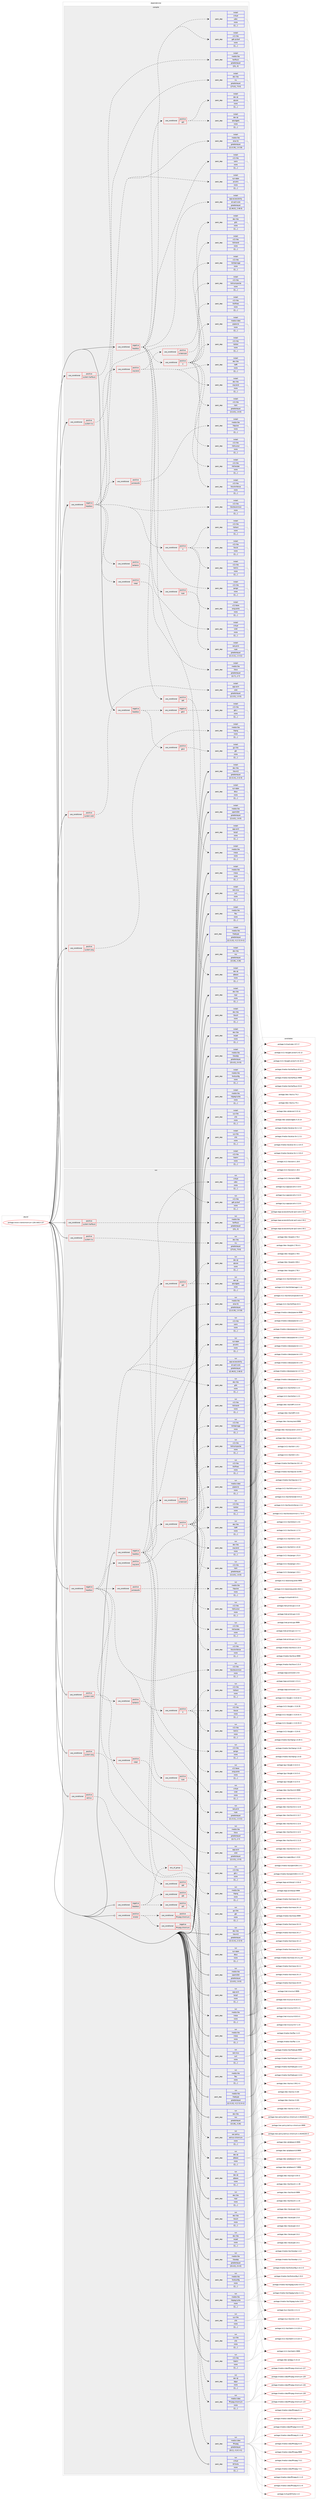 digraph prolog {

# *************
# Graph options
# *************

newrank=true;
concentrate=true;
compound=true;
graph [rankdir=LR,fontname=Helvetica,fontsize=10,ranksep=1.5];#, ranksep=2.5, nodesep=0.2];
edge  [arrowhead=vee];
node  [fontname=Helvetica,fontsize=10];

# **********
# The ebuild
# **********

subgraph cluster_leftcol {
color=gray;
label=<<i>ebuild</i>>;
id [label="portage://www-client/chromium-128.0.6613.137", color=red, width=4, href="../www-client/chromium-128.0.6613.137.svg"];
}

# ****************
# The dependencies
# ****************

subgraph cluster_midcol {
color=gray;
label=<<i>dependencies</i>>;
subgraph cluster_compile {
fillcolor="#eeeeee";
style=filled;
label=<<i>compile</i>>;
subgraph cond124095 {
dependency466613 [label=<<TABLE BORDER="0" CELLBORDER="1" CELLSPACING="0" CELLPADDING="4"><TR><TD ROWSPAN="3" CELLPADDING="10">use_conditional</TD></TR><TR><TD>negative</TD></TR><TR><TD>headless</TD></TR></TABLE>>, shape=none, color=red];
subgraph cond124096 {
dependency466614 [label=<<TABLE BORDER="0" CELLBORDER="1" CELLSPACING="0" CELLPADDING="4"><TR><TD ROWSPAN="3" CELLPADDING="10">use_conditional</TD></TR><TR><TD>positive</TD></TR><TR><TD>X</TD></TR></TABLE>>, shape=none, color=red];
subgraph pack339057 {
dependency466615 [label=<<TABLE BORDER="0" CELLBORDER="1" CELLSPACING="0" CELLPADDING="4" WIDTH="220"><TR><TD ROWSPAN="6" CELLPADDING="30">pack_dep</TD></TR><TR><TD WIDTH="110">install</TD></TR><TR><TD>x11-libs</TD></TR><TR><TD>libXcomposite</TD></TR><TR><TD>none</TD></TR><TR><TD>[[],,,,]</TD></TR></TABLE>>, shape=none, color=blue];
}
dependency466614:e -> dependency466615:w [weight=20,style="dashed",arrowhead="vee"];
subgraph pack339058 {
dependency466616 [label=<<TABLE BORDER="0" CELLBORDER="1" CELLSPACING="0" CELLPADDING="4" WIDTH="220"><TR><TD ROWSPAN="6" CELLPADDING="30">pack_dep</TD></TR><TR><TD WIDTH="110">install</TD></TR><TR><TD>x11-libs</TD></TR><TR><TD>libXcursor</TD></TR><TR><TD>none</TD></TR><TR><TD>[[],,,,]</TD></TR></TABLE>>, shape=none, color=blue];
}
dependency466614:e -> dependency466616:w [weight=20,style="dashed",arrowhead="vee"];
subgraph pack339059 {
dependency466617 [label=<<TABLE BORDER="0" CELLBORDER="1" CELLSPACING="0" CELLPADDING="4" WIDTH="220"><TR><TD ROWSPAN="6" CELLPADDING="30">pack_dep</TD></TR><TR><TD WIDTH="110">install</TD></TR><TR><TD>x11-libs</TD></TR><TR><TD>libXdamage</TD></TR><TR><TD>none</TD></TR><TR><TD>[[],,,,]</TD></TR></TABLE>>, shape=none, color=blue];
}
dependency466614:e -> dependency466617:w [weight=20,style="dashed",arrowhead="vee"];
subgraph pack339060 {
dependency466618 [label=<<TABLE BORDER="0" CELLBORDER="1" CELLSPACING="0" CELLPADDING="4" WIDTH="220"><TR><TD ROWSPAN="6" CELLPADDING="30">pack_dep</TD></TR><TR><TD WIDTH="110">install</TD></TR><TR><TD>x11-libs</TD></TR><TR><TD>libXfixes</TD></TR><TR><TD>none</TD></TR><TR><TD>[[],,,,]</TD></TR></TABLE>>, shape=none, color=blue];
}
dependency466614:e -> dependency466618:w [weight=20,style="dashed",arrowhead="vee"];
subgraph pack339061 {
dependency466619 [label=<<TABLE BORDER="0" CELLBORDER="1" CELLSPACING="0" CELLPADDING="4" WIDTH="220"><TR><TD ROWSPAN="6" CELLPADDING="30">pack_dep</TD></TR><TR><TD WIDTH="110">install</TD></TR><TR><TD>x11-libs</TD></TR><TR><TD>libXi</TD></TR><TR><TD>greaterequal</TD></TR><TR><TD>[[1,6,0],,,1.6.0]</TD></TR></TABLE>>, shape=none, color=blue];
}
dependency466614:e -> dependency466619:w [weight=20,style="dashed",arrowhead="vee"];
subgraph pack339062 {
dependency466620 [label=<<TABLE BORDER="0" CELLBORDER="1" CELLSPACING="0" CELLPADDING="4" WIDTH="220"><TR><TD ROWSPAN="6" CELLPADDING="30">pack_dep</TD></TR><TR><TD WIDTH="110">install</TD></TR><TR><TD>x11-libs</TD></TR><TR><TD>libXrandr</TD></TR><TR><TD>none</TD></TR><TR><TD>[[],,,,]</TD></TR></TABLE>>, shape=none, color=blue];
}
dependency466614:e -> dependency466620:w [weight=20,style="dashed",arrowhead="vee"];
subgraph pack339063 {
dependency466621 [label=<<TABLE BORDER="0" CELLBORDER="1" CELLSPACING="0" CELLPADDING="4" WIDTH="220"><TR><TD ROWSPAN="6" CELLPADDING="30">pack_dep</TD></TR><TR><TD WIDTH="110">install</TD></TR><TR><TD>x11-libs</TD></TR><TR><TD>libXrender</TD></TR><TR><TD>none</TD></TR><TR><TD>[[],,,,]</TD></TR></TABLE>>, shape=none, color=blue];
}
dependency466614:e -> dependency466621:w [weight=20,style="dashed",arrowhead="vee"];
subgraph pack339064 {
dependency466622 [label=<<TABLE BORDER="0" CELLBORDER="1" CELLSPACING="0" CELLPADDING="4" WIDTH="220"><TR><TD ROWSPAN="6" CELLPADDING="30">pack_dep</TD></TR><TR><TD WIDTH="110">install</TD></TR><TR><TD>x11-libs</TD></TR><TR><TD>libXtst</TD></TR><TR><TD>none</TD></TR><TR><TD>[[],,,,]</TD></TR></TABLE>>, shape=none, color=blue];
}
dependency466614:e -> dependency466622:w [weight=20,style="dashed",arrowhead="vee"];
subgraph pack339065 {
dependency466623 [label=<<TABLE BORDER="0" CELLBORDER="1" CELLSPACING="0" CELLPADDING="4" WIDTH="220"><TR><TD ROWSPAN="6" CELLPADDING="30">pack_dep</TD></TR><TR><TD WIDTH="110">install</TD></TR><TR><TD>x11-libs</TD></TR><TR><TD>libxshmfence</TD></TR><TR><TD>none</TD></TR><TR><TD>[[],,,,]</TD></TR></TABLE>>, shape=none, color=blue];
}
dependency466614:e -> dependency466623:w [weight=20,style="dashed",arrowhead="vee"];
}
dependency466613:e -> dependency466614:w [weight=20,style="dashed",arrowhead="vee"];
subgraph pack339066 {
dependency466624 [label=<<TABLE BORDER="0" CELLBORDER="1" CELLSPACING="0" CELLPADDING="4" WIDTH="220"><TR><TD ROWSPAN="6" CELLPADDING="30">pack_dep</TD></TR><TR><TD WIDTH="110">install</TD></TR><TR><TD>app-accessibility</TD></TR><TR><TD>at-spi2-core</TD></TR><TR><TD>greaterequal</TD></TR><TR><TD>[[2,46,0],,,2.46.0]</TD></TR></TABLE>>, shape=none, color=blue];
}
dependency466613:e -> dependency466624:w [weight=20,style="dashed",arrowhead="vee"];
subgraph pack339067 {
dependency466625 [label=<<TABLE BORDER="0" CELLBORDER="1" CELLSPACING="0" CELLPADDING="4" WIDTH="220"><TR><TD ROWSPAN="6" CELLPADDING="30">pack_dep</TD></TR><TR><TD WIDTH="110">install</TD></TR><TR><TD>media-libs</TD></TR><TR><TD>mesa</TD></TR><TR><TD>none</TD></TR><TR><TD>[[],,,,]</TD></TR></TABLE>>, shape=none, color=blue];
}
dependency466613:e -> dependency466625:w [weight=20,style="dashed",arrowhead="vee"];
subgraph cond124097 {
dependency466626 [label=<<TABLE BORDER="0" CELLBORDER="1" CELLSPACING="0" CELLPADDING="4"><TR><TD ROWSPAN="3" CELLPADDING="10">use_conditional</TD></TR><TR><TD>positive</TD></TR><TR><TD>cups</TD></TR></TABLE>>, shape=none, color=red];
subgraph pack339068 {
dependency466627 [label=<<TABLE BORDER="0" CELLBORDER="1" CELLSPACING="0" CELLPADDING="4" WIDTH="220"><TR><TD ROWSPAN="6" CELLPADDING="30">pack_dep</TD></TR><TR><TD WIDTH="110">install</TD></TR><TR><TD>net-print</TD></TR><TR><TD>cups</TD></TR><TR><TD>greaterequal</TD></TR><TR><TD>[[1,3,11],,,1.3.11]</TD></TR></TABLE>>, shape=none, color=blue];
}
dependency466626:e -> dependency466627:w [weight=20,style="dashed",arrowhead="vee"];
}
dependency466613:e -> dependency466626:w [weight=20,style="dashed",arrowhead="vee"];
subgraph pack339069 {
dependency466628 [label=<<TABLE BORDER="0" CELLBORDER="1" CELLSPACING="0" CELLPADDING="4" WIDTH="220"><TR><TD ROWSPAN="6" CELLPADDING="30">pack_dep</TD></TR><TR><TD WIDTH="110">install</TD></TR><TR><TD>virtual</TD></TR><TR><TD>udev</TD></TR><TR><TD>none</TD></TR><TR><TD>[[],,,,]</TD></TR></TABLE>>, shape=none, color=blue];
}
dependency466613:e -> dependency466628:w [weight=20,style="dashed",arrowhead="vee"];
subgraph pack339070 {
dependency466629 [label=<<TABLE BORDER="0" CELLBORDER="1" CELLSPACING="0" CELLPADDING="4" WIDTH="220"><TR><TD ROWSPAN="6" CELLPADDING="30">pack_dep</TD></TR><TR><TD WIDTH="110">install</TD></TR><TR><TD>x11-libs</TD></TR><TR><TD>cairo</TD></TR><TR><TD>none</TD></TR><TR><TD>[[],,,,]</TD></TR></TABLE>>, shape=none, color=blue];
}
dependency466613:e -> dependency466629:w [weight=20,style="dashed",arrowhead="vee"];
subgraph pack339071 {
dependency466630 [label=<<TABLE BORDER="0" CELLBORDER="1" CELLSPACING="0" CELLPADDING="4" WIDTH="220"><TR><TD ROWSPAN="6" CELLPADDING="30">pack_dep</TD></TR><TR><TD WIDTH="110">install</TD></TR><TR><TD>x11-libs</TD></TR><TR><TD>gdk-pixbuf</TD></TR><TR><TD>none</TD></TR><TR><TD>[[],,,,]</TD></TR></TABLE>>, shape=none, color=blue];
}
dependency466613:e -> dependency466630:w [weight=20,style="dashed",arrowhead="vee"];
subgraph pack339072 {
dependency466631 [label=<<TABLE BORDER="0" CELLBORDER="1" CELLSPACING="0" CELLPADDING="4" WIDTH="220"><TR><TD ROWSPAN="6" CELLPADDING="30">pack_dep</TD></TR><TR><TD WIDTH="110">install</TD></TR><TR><TD>x11-libs</TD></TR><TR><TD>pango</TD></TR><TR><TD>none</TD></TR><TR><TD>[[],,,,]</TD></TR></TABLE>>, shape=none, color=blue];
}
dependency466613:e -> dependency466631:w [weight=20,style="dashed",arrowhead="vee"];
subgraph cond124098 {
dependency466632 [label=<<TABLE BORDER="0" CELLBORDER="1" CELLSPACING="0" CELLPADDING="4"><TR><TD ROWSPAN="3" CELLPADDING="10">use_conditional</TD></TR><TR><TD>positive</TD></TR><TR><TD>qt5</TD></TR></TABLE>>, shape=none, color=red];
subgraph pack339073 {
dependency466633 [label=<<TABLE BORDER="0" CELLBORDER="1" CELLSPACING="0" CELLPADDING="4" WIDTH="220"><TR><TD ROWSPAN="6" CELLPADDING="30">pack_dep</TD></TR><TR><TD WIDTH="110">install</TD></TR><TR><TD>dev-qt</TD></TR><TR><TD>qtcore</TD></TR><TR><TD>none</TD></TR><TR><TD>[[],,,,]</TD></TR></TABLE>>, shape=none, color=blue];
}
dependency466632:e -> dependency466633:w [weight=20,style="dashed",arrowhead="vee"];
subgraph pack339074 {
dependency466634 [label=<<TABLE BORDER="0" CELLBORDER="1" CELLSPACING="0" CELLPADDING="4" WIDTH="220"><TR><TD ROWSPAN="6" CELLPADDING="30">pack_dep</TD></TR><TR><TD WIDTH="110">install</TD></TR><TR><TD>dev-qt</TD></TR><TR><TD>qtwidgets</TD></TR><TR><TD>none</TD></TR><TR><TD>[[],,,,]</TD></TR></TABLE>>, shape=none, color=blue];
}
dependency466632:e -> dependency466634:w [weight=20,style="dashed",arrowhead="vee"];
}
dependency466613:e -> dependency466632:w [weight=20,style="dashed",arrowhead="vee"];
subgraph cond124099 {
dependency466635 [label=<<TABLE BORDER="0" CELLBORDER="1" CELLSPACING="0" CELLPADDING="4"><TR><TD ROWSPAN="3" CELLPADDING="10">use_conditional</TD></TR><TR><TD>positive</TD></TR><TR><TD>qt6</TD></TR></TABLE>>, shape=none, color=red];
subgraph pack339075 {
dependency466636 [label=<<TABLE BORDER="0" CELLBORDER="1" CELLSPACING="0" CELLPADDING="4" WIDTH="220"><TR><TD ROWSPAN="6" CELLPADDING="30">pack_dep</TD></TR><TR><TD WIDTH="110">install</TD></TR><TR><TD>dev-qt</TD></TR><TR><TD>qtbase</TD></TR><TR><TD>none</TD></TR><TR><TD>[[],,,,]</TD></TR></TABLE>>, shape=none, color=blue];
}
dependency466635:e -> dependency466636:w [weight=20,style="dashed",arrowhead="vee"];
}
dependency466613:e -> dependency466635:w [weight=20,style="dashed",arrowhead="vee"];
}
id:e -> dependency466613:w [weight=20,style="solid",arrowhead="vee"];
subgraph cond124100 {
dependency466637 [label=<<TABLE BORDER="0" CELLBORDER="1" CELLSPACING="0" CELLPADDING="4"><TR><TD ROWSPAN="3" CELLPADDING="10">use_conditional</TD></TR><TR><TD>negative</TD></TR><TR><TD>headless</TD></TR></TABLE>>, shape=none, color=red];
subgraph cond124101 {
dependency466638 [label=<<TABLE BORDER="0" CELLBORDER="1" CELLSPACING="0" CELLPADDING="4"><TR><TD ROWSPAN="3" CELLPADDING="10">use_conditional</TD></TR><TR><TD>positive</TD></TR><TR><TD>gtk4</TD></TR></TABLE>>, shape=none, color=red];
subgraph pack339076 {
dependency466639 [label=<<TABLE BORDER="0" CELLBORDER="1" CELLSPACING="0" CELLPADDING="4" WIDTH="220"><TR><TD ROWSPAN="6" CELLPADDING="30">pack_dep</TD></TR><TR><TD WIDTH="110">install</TD></TR><TR><TD>gui-libs</TD></TR><TR><TD>gtk</TD></TR><TR><TD>none</TD></TR><TR><TD>[[],,,,]</TD></TR></TABLE>>, shape=none, color=blue];
}
dependency466638:e -> dependency466639:w [weight=20,style="dashed",arrowhead="vee"];
}
dependency466637:e -> dependency466638:w [weight=20,style="dashed",arrowhead="vee"];
subgraph cond124102 {
dependency466640 [label=<<TABLE BORDER="0" CELLBORDER="1" CELLSPACING="0" CELLPADDING="4"><TR><TD ROWSPAN="3" CELLPADDING="10">use_conditional</TD></TR><TR><TD>negative</TD></TR><TR><TD>gtk4</TD></TR></TABLE>>, shape=none, color=red];
subgraph pack339077 {
dependency466641 [label=<<TABLE BORDER="0" CELLBORDER="1" CELLSPACING="0" CELLPADDING="4" WIDTH="220"><TR><TD ROWSPAN="6" CELLPADDING="30">pack_dep</TD></TR><TR><TD WIDTH="110">install</TD></TR><TR><TD>x11-libs</TD></TR><TR><TD>gtk+</TD></TR><TR><TD>none</TD></TR><TR><TD>[[],,,,]</TD></TR></TABLE>>, shape=none, color=blue];
}
dependency466640:e -> dependency466641:w [weight=20,style="dashed",arrowhead="vee"];
}
dependency466637:e -> dependency466640:w [weight=20,style="dashed",arrowhead="vee"];
}
id:e -> dependency466637:w [weight=20,style="solid",arrowhead="vee"];
subgraph cond124103 {
dependency466642 [label=<<TABLE BORDER="0" CELLBORDER="1" CELLSPACING="0" CELLPADDING="4"><TR><TD ROWSPAN="3" CELLPADDING="10">use_conditional</TD></TR><TR><TD>negative</TD></TR><TR><TD>headless</TD></TR></TABLE>>, shape=none, color=red];
subgraph pack339078 {
dependency466643 [label=<<TABLE BORDER="0" CELLBORDER="1" CELLSPACING="0" CELLPADDING="4" WIDTH="220"><TR><TD ROWSPAN="6" CELLPADDING="30">pack_dep</TD></TR><TR><TD WIDTH="110">install</TD></TR><TR><TD>dev-libs</TD></TR><TR><TD>glib</TD></TR><TR><TD>none</TD></TR><TR><TD>[[],,,,]</TD></TR></TABLE>>, shape=none, color=blue];
}
dependency466642:e -> dependency466643:w [weight=20,style="dashed",arrowhead="vee"];
subgraph pack339079 {
dependency466644 [label=<<TABLE BORDER="0" CELLBORDER="1" CELLSPACING="0" CELLPADDING="4" WIDTH="220"><TR><TD ROWSPAN="6" CELLPADDING="30">pack_dep</TD></TR><TR><TD WIDTH="110">install</TD></TR><TR><TD>media-libs</TD></TR><TR><TD>alsa-lib</TD></TR><TR><TD>greaterequal</TD></TR><TR><TD>[[1,0,19],,,1.0.19]</TD></TR></TABLE>>, shape=none, color=blue];
}
dependency466642:e -> dependency466644:w [weight=20,style="dashed",arrowhead="vee"];
subgraph cond124104 {
dependency466645 [label=<<TABLE BORDER="0" CELLBORDER="1" CELLSPACING="0" CELLPADDING="4"><TR><TD ROWSPAN="3" CELLPADDING="10">use_conditional</TD></TR><TR><TD>positive</TD></TR><TR><TD>pulseaudio</TD></TR></TABLE>>, shape=none, color=red];
subgraph pack339080 {
dependency466646 [label=<<TABLE BORDER="0" CELLBORDER="1" CELLSPACING="0" CELLPADDING="4" WIDTH="220"><TR><TD ROWSPAN="6" CELLPADDING="30">pack_dep</TD></TR><TR><TD WIDTH="110">install</TD></TR><TR><TD>media-libs</TD></TR><TR><TD>libpulse</TD></TR><TR><TD>none</TD></TR><TR><TD>[[],,,,]</TD></TR></TABLE>>, shape=none, color=blue];
}
dependency466645:e -> dependency466646:w [weight=20,style="dashed",arrowhead="vee"];
}
dependency466642:e -> dependency466645:w [weight=20,style="dashed",arrowhead="vee"];
subgraph pack339081 {
dependency466647 [label=<<TABLE BORDER="0" CELLBORDER="1" CELLSPACING="0" CELLPADDING="4" WIDTH="220"><TR><TD ROWSPAN="6" CELLPADDING="30">pack_dep</TD></TR><TR><TD WIDTH="110">install</TD></TR><TR><TD>sys-apps</TD></TR><TR><TD>pciutils</TD></TR><TR><TD>none</TD></TR><TR><TD>[[],,,,]</TD></TR></TABLE>>, shape=none, color=blue];
}
dependency466642:e -> dependency466647:w [weight=20,style="dashed",arrowhead="vee"];
subgraph cond124105 {
dependency466648 [label=<<TABLE BORDER="0" CELLBORDER="1" CELLSPACING="0" CELLPADDING="4"><TR><TD ROWSPAN="3" CELLPADDING="10">use_conditional</TD></TR><TR><TD>positive</TD></TR><TR><TD>kerberos</TD></TR></TABLE>>, shape=none, color=red];
subgraph pack339082 {
dependency466649 [label=<<TABLE BORDER="0" CELLBORDER="1" CELLSPACING="0" CELLPADDING="4" WIDTH="220"><TR><TD ROWSPAN="6" CELLPADDING="30">pack_dep</TD></TR><TR><TD WIDTH="110">install</TD></TR><TR><TD>virtual</TD></TR><TR><TD>krb5</TD></TR><TR><TD>none</TD></TR><TR><TD>[[],,,,]</TD></TR></TABLE>>, shape=none, color=blue];
}
dependency466648:e -> dependency466649:w [weight=20,style="dashed",arrowhead="vee"];
}
dependency466642:e -> dependency466648:w [weight=20,style="dashed",arrowhead="vee"];
subgraph cond124106 {
dependency466650 [label=<<TABLE BORDER="0" CELLBORDER="1" CELLSPACING="0" CELLPADDING="4"><TR><TD ROWSPAN="3" CELLPADDING="10">use_conditional</TD></TR><TR><TD>positive</TD></TR><TR><TD>vaapi</TD></TR></TABLE>>, shape=none, color=red];
subgraph pack339083 {
dependency466651 [label=<<TABLE BORDER="0" CELLBORDER="1" CELLSPACING="0" CELLPADDING="4" WIDTH="220"><TR><TD ROWSPAN="6" CELLPADDING="30">pack_dep</TD></TR><TR><TD WIDTH="110">install</TD></TR><TR><TD>media-libs</TD></TR><TR><TD>libva</TD></TR><TR><TD>greaterequal</TD></TR><TR><TD>[[2,7],,,2.7]</TD></TR></TABLE>>, shape=none, color=blue];
}
dependency466650:e -> dependency466651:w [weight=20,style="dashed",arrowhead="vee"];
}
dependency466642:e -> dependency466650:w [weight=20,style="dashed",arrowhead="vee"];
subgraph cond124107 {
dependency466652 [label=<<TABLE BORDER="0" CELLBORDER="1" CELLSPACING="0" CELLPADDING="4"><TR><TD ROWSPAN="3" CELLPADDING="10">use_conditional</TD></TR><TR><TD>positive</TD></TR><TR><TD>X</TD></TR></TABLE>>, shape=none, color=red];
subgraph pack339084 {
dependency466653 [label=<<TABLE BORDER="0" CELLBORDER="1" CELLSPACING="0" CELLPADDING="4" WIDTH="220"><TR><TD ROWSPAN="6" CELLPADDING="30">pack_dep</TD></TR><TR><TD WIDTH="110">install</TD></TR><TR><TD>x11-base</TD></TR><TR><TD>xorg-proto</TD></TR><TR><TD>none</TD></TR><TR><TD>[[],,,,]</TD></TR></TABLE>>, shape=none, color=blue];
}
dependency466652:e -> dependency466653:w [weight=20,style="dashed",arrowhead="vee"];
subgraph pack339085 {
dependency466654 [label=<<TABLE BORDER="0" CELLBORDER="1" CELLSPACING="0" CELLPADDING="4" WIDTH="220"><TR><TD ROWSPAN="6" CELLPADDING="30">pack_dep</TD></TR><TR><TD WIDTH="110">install</TD></TR><TR><TD>x11-libs</TD></TR><TR><TD>libX11</TD></TR><TR><TD>none</TD></TR><TR><TD>[[],,,,]</TD></TR></TABLE>>, shape=none, color=blue];
}
dependency466652:e -> dependency466654:w [weight=20,style="dashed",arrowhead="vee"];
subgraph pack339086 {
dependency466655 [label=<<TABLE BORDER="0" CELLBORDER="1" CELLSPACING="0" CELLPADDING="4" WIDTH="220"><TR><TD ROWSPAN="6" CELLPADDING="30">pack_dep</TD></TR><TR><TD WIDTH="110">install</TD></TR><TR><TD>x11-libs</TD></TR><TR><TD>libxcb</TD></TR><TR><TD>none</TD></TR><TR><TD>[[],,,,]</TD></TR></TABLE>>, shape=none, color=blue];
}
dependency466652:e -> dependency466655:w [weight=20,style="dashed",arrowhead="vee"];
subgraph pack339087 {
dependency466656 [label=<<TABLE BORDER="0" CELLBORDER="1" CELLSPACING="0" CELLPADDING="4" WIDTH="220"><TR><TD ROWSPAN="6" CELLPADDING="30">pack_dep</TD></TR><TR><TD WIDTH="110">install</TD></TR><TR><TD>x11-libs</TD></TR><TR><TD>libXext</TD></TR><TR><TD>none</TD></TR><TR><TD>[[],,,,]</TD></TR></TABLE>>, shape=none, color=blue];
}
dependency466652:e -> dependency466656:w [weight=20,style="dashed",arrowhead="vee"];
}
dependency466642:e -> dependency466652:w [weight=20,style="dashed",arrowhead="vee"];
subgraph pack339088 {
dependency466657 [label=<<TABLE BORDER="0" CELLBORDER="1" CELLSPACING="0" CELLPADDING="4" WIDTH="220"><TR><TD ROWSPAN="6" CELLPADDING="30">pack_dep</TD></TR><TR><TD WIDTH="110">install</TD></TR><TR><TD>x11-libs</TD></TR><TR><TD>libxkbcommon</TD></TR><TR><TD>none</TD></TR><TR><TD>[[],,,,]</TD></TR></TABLE>>, shape=none, color=blue];
}
dependency466642:e -> dependency466657:w [weight=20,style="dashed",arrowhead="vee"];
subgraph cond124108 {
dependency466658 [label=<<TABLE BORDER="0" CELLBORDER="1" CELLSPACING="0" CELLPADDING="4"><TR><TD ROWSPAN="3" CELLPADDING="10">use_conditional</TD></TR><TR><TD>positive</TD></TR><TR><TD>wayland</TD></TR></TABLE>>, shape=none, color=red];
subgraph pack339089 {
dependency466659 [label=<<TABLE BORDER="0" CELLBORDER="1" CELLSPACING="0" CELLPADDING="4" WIDTH="220"><TR><TD ROWSPAN="6" CELLPADDING="30">pack_dep</TD></TR><TR><TD WIDTH="110">install</TD></TR><TR><TD>dev-libs</TD></TR><TR><TD>libffi</TD></TR><TR><TD>none</TD></TR><TR><TD>[[],,,,]</TD></TR></TABLE>>, shape=none, color=blue];
}
dependency466658:e -> dependency466659:w [weight=20,style="dashed",arrowhead="vee"];
subgraph pack339090 {
dependency466660 [label=<<TABLE BORDER="0" CELLBORDER="1" CELLSPACING="0" CELLPADDING="4" WIDTH="220"><TR><TD ROWSPAN="6" CELLPADDING="30">pack_dep</TD></TR><TR><TD WIDTH="110">install</TD></TR><TR><TD>dev-libs</TD></TR><TR><TD>wayland</TD></TR><TR><TD>none</TD></TR><TR><TD>[[],,,,]</TD></TR></TABLE>>, shape=none, color=blue];
}
dependency466658:e -> dependency466660:w [weight=20,style="dashed",arrowhead="vee"];
subgraph cond124109 {
dependency466661 [label=<<TABLE BORDER="0" CELLBORDER="1" CELLSPACING="0" CELLPADDING="4"><TR><TD ROWSPAN="3" CELLPADDING="10">use_conditional</TD></TR><TR><TD>positive</TD></TR><TR><TD>screencast</TD></TR></TABLE>>, shape=none, color=red];
subgraph pack339091 {
dependency466662 [label=<<TABLE BORDER="0" CELLBORDER="1" CELLSPACING="0" CELLPADDING="4" WIDTH="220"><TR><TD ROWSPAN="6" CELLPADDING="30">pack_dep</TD></TR><TR><TD WIDTH="110">install</TD></TR><TR><TD>media-video</TD></TR><TR><TD>pipewire</TD></TR><TR><TD>none</TD></TR><TR><TD>[[],,,,]</TD></TR></TABLE>>, shape=none, color=blue];
}
dependency466661:e -> dependency466662:w [weight=20,style="dashed",arrowhead="vee"];
}
dependency466658:e -> dependency466661:w [weight=20,style="dashed",arrowhead="vee"];
}
dependency466642:e -> dependency466658:w [weight=20,style="dashed",arrowhead="vee"];
}
id:e -> dependency466642:w [weight=20,style="solid",arrowhead="vee"];
subgraph cond124110 {
dependency466663 [label=<<TABLE BORDER="0" CELLBORDER="1" CELLSPACING="0" CELLPADDING="4"><TR><TD ROWSPAN="3" CELLPADDING="10">use_conditional</TD></TR><TR><TD>positive</TD></TR><TR><TD>system-harfbuzz</TD></TR></TABLE>>, shape=none, color=red];
subgraph pack339092 {
dependency466664 [label=<<TABLE BORDER="0" CELLBORDER="1" CELLSPACING="0" CELLPADDING="4" WIDTH="220"><TR><TD ROWSPAN="6" CELLPADDING="30">pack_dep</TD></TR><TR><TD WIDTH="110">install</TD></TR><TR><TD>media-libs</TD></TR><TR><TD>harfbuzz</TD></TR><TR><TD>greaterequal</TD></TR><TR><TD>[[3],,,3]</TD></TR></TABLE>>, shape=none, color=blue];
}
dependency466663:e -> dependency466664:w [weight=20,style="dashed",arrowhead="vee"];
}
id:e -> dependency466663:w [weight=20,style="solid",arrowhead="vee"];
subgraph cond124111 {
dependency466665 [label=<<TABLE BORDER="0" CELLBORDER="1" CELLSPACING="0" CELLPADDING="4"><TR><TD ROWSPAN="3" CELLPADDING="10">use_conditional</TD></TR><TR><TD>positive</TD></TR><TR><TD>system-icu</TD></TR></TABLE>>, shape=none, color=red];
subgraph pack339093 {
dependency466666 [label=<<TABLE BORDER="0" CELLBORDER="1" CELLSPACING="0" CELLPADDING="4" WIDTH="220"><TR><TD ROWSPAN="6" CELLPADDING="30">pack_dep</TD></TR><TR><TD WIDTH="110">install</TD></TR><TR><TD>dev-libs</TD></TR><TR><TD>icu</TD></TR><TR><TD>greaterequal</TD></TR><TR><TD>[[73,0],,,73.0]</TD></TR></TABLE>>, shape=none, color=blue];
}
dependency466665:e -> dependency466666:w [weight=20,style="dashed",arrowhead="vee"];
}
id:e -> dependency466665:w [weight=20,style="solid",arrowhead="vee"];
subgraph cond124112 {
dependency466667 [label=<<TABLE BORDER="0" CELLBORDER="1" CELLSPACING="0" CELLPADDING="4"><TR><TD ROWSPAN="3" CELLPADDING="10">use_conditional</TD></TR><TR><TD>positive</TD></TR><TR><TD>system-png</TD></TR></TABLE>>, shape=none, color=red];
subgraph pack339094 {
dependency466668 [label=<<TABLE BORDER="0" CELLBORDER="1" CELLSPACING="0" CELLPADDING="4" WIDTH="220"><TR><TD ROWSPAN="6" CELLPADDING="30">pack_dep</TD></TR><TR><TD WIDTH="110">install</TD></TR><TR><TD>media-libs</TD></TR><TR><TD>libpng</TD></TR><TR><TD>none</TD></TR><TR><TD>[[],,,,]</TD></TR></TABLE>>, shape=none, color=blue];
}
dependency466667:e -> dependency466668:w [weight=20,style="dashed",arrowhead="vee"];
}
id:e -> dependency466667:w [weight=20,style="solid",arrowhead="vee"];
subgraph cond124113 {
dependency466669 [label=<<TABLE BORDER="0" CELLBORDER="1" CELLSPACING="0" CELLPADDING="4"><TR><TD ROWSPAN="3" CELLPADDING="10">use_conditional</TD></TR><TR><TD>positive</TD></TR><TR><TD>system-zstd</TD></TR></TABLE>>, shape=none, color=red];
subgraph pack339095 {
dependency466670 [label=<<TABLE BORDER="0" CELLBORDER="1" CELLSPACING="0" CELLPADDING="4" WIDTH="220"><TR><TD ROWSPAN="6" CELLPADDING="30">pack_dep</TD></TR><TR><TD WIDTH="110">install</TD></TR><TR><TD>app-arch</TD></TR><TR><TD>zstd</TD></TR><TR><TD>greaterequal</TD></TR><TR><TD>[[1,5,5],,,1.5.5]</TD></TR></TABLE>>, shape=none, color=blue];
}
dependency466669:e -> dependency466670:w [weight=20,style="dashed",arrowhead="vee"];
}
id:e -> dependency466669:w [weight=20,style="solid",arrowhead="vee"];
subgraph pack339096 {
dependency466671 [label=<<TABLE BORDER="0" CELLBORDER="1" CELLSPACING="0" CELLPADDING="4" WIDTH="220"><TR><TD ROWSPAN="6" CELLPADDING="30">pack_dep</TD></TR><TR><TD WIDTH="110">install</TD></TR><TR><TD>app-arch</TD></TR><TR><TD>bzip2</TD></TR><TR><TD>none</TD></TR><TR><TD>[[],,,,]</TD></TR></TABLE>>, shape=none, color=blue];
}
id:e -> dependency466671:w [weight=20,style="solid",arrowhead="vee"];
subgraph pack339097 {
dependency466672 [label=<<TABLE BORDER="0" CELLBORDER="1" CELLSPACING="0" CELLPADDING="4" WIDTH="220"><TR><TD ROWSPAN="6" CELLPADDING="30">pack_dep</TD></TR><TR><TD WIDTH="110">install</TD></TR><TR><TD>dev-libs</TD></TR><TR><TD>expat</TD></TR><TR><TD>none</TD></TR><TR><TD>[[],,,,]</TD></TR></TABLE>>, shape=none, color=blue];
}
id:e -> dependency466672:w [weight=20,style="solid",arrowhead="vee"];
subgraph pack339098 {
dependency466673 [label=<<TABLE BORDER="0" CELLBORDER="1" CELLSPACING="0" CELLPADDING="4" WIDTH="220"><TR><TD ROWSPAN="6" CELLPADDING="30">pack_dep</TD></TR><TR><TD WIDTH="110">install</TD></TR><TR><TD>dev-libs</TD></TR><TR><TD>libxml2</TD></TR><TR><TD>greaterequal</TD></TR><TR><TD>[[2,12,4],,,2.12.4]</TD></TR></TABLE>>, shape=none, color=blue];
}
id:e -> dependency466673:w [weight=20,style="solid",arrowhead="vee"];
subgraph pack339099 {
dependency466674 [label=<<TABLE BORDER="0" CELLBORDER="1" CELLSPACING="0" CELLPADDING="4" WIDTH="220"><TR><TD ROWSPAN="6" CELLPADDING="30">pack_dep</TD></TR><TR><TD WIDTH="110">install</TD></TR><TR><TD>dev-libs</TD></TR><TR><TD>libxslt</TD></TR><TR><TD>none</TD></TR><TR><TD>[[],,,,]</TD></TR></TABLE>>, shape=none, color=blue];
}
id:e -> dependency466674:w [weight=20,style="solid",arrowhead="vee"];
subgraph pack339100 {
dependency466675 [label=<<TABLE BORDER="0" CELLBORDER="1" CELLSPACING="0" CELLPADDING="4" WIDTH="220"><TR><TD ROWSPAN="6" CELLPADDING="30">pack_dep</TD></TR><TR><TD WIDTH="110">install</TD></TR><TR><TD>dev-libs</TD></TR><TR><TD>nspr</TD></TR><TR><TD>none</TD></TR><TR><TD>[[],,,,]</TD></TR></TABLE>>, shape=none, color=blue];
}
id:e -> dependency466675:w [weight=20,style="solid",arrowhead="vee"];
subgraph pack339101 {
dependency466676 [label=<<TABLE BORDER="0" CELLBORDER="1" CELLSPACING="0" CELLPADDING="4" WIDTH="220"><TR><TD ROWSPAN="6" CELLPADDING="30">pack_dep</TD></TR><TR><TD WIDTH="110">install</TD></TR><TR><TD>dev-libs</TD></TR><TR><TD>nss</TD></TR><TR><TD>greaterequal</TD></TR><TR><TD>[[3,26],,,3.26]</TD></TR></TABLE>>, shape=none, color=blue];
}
id:e -> dependency466676:w [weight=20,style="solid",arrowhead="vee"];
subgraph pack339102 {
dependency466677 [label=<<TABLE BORDER="0" CELLBORDER="1" CELLSPACING="0" CELLPADDING="4" WIDTH="220"><TR><TD ROWSPAN="6" CELLPADDING="30">pack_dep</TD></TR><TR><TD WIDTH="110">install</TD></TR><TR><TD>media-libs</TD></TR><TR><TD>flac</TD></TR><TR><TD>none</TD></TR><TR><TD>[[],,,,]</TD></TR></TABLE>>, shape=none, color=blue];
}
id:e -> dependency466677:w [weight=20,style="solid",arrowhead="vee"];
subgraph pack339103 {
dependency466678 [label=<<TABLE BORDER="0" CELLBORDER="1" CELLSPACING="0" CELLPADDING="4" WIDTH="220"><TR><TD ROWSPAN="6" CELLPADDING="30">pack_dep</TD></TR><TR><TD WIDTH="110">install</TD></TR><TR><TD>media-libs</TD></TR><TR><TD>fontconfig</TD></TR><TR><TD>none</TD></TR><TR><TD>[[],,,,]</TD></TR></TABLE>>, shape=none, color=blue];
}
id:e -> dependency466678:w [weight=20,style="solid",arrowhead="vee"];
subgraph pack339104 {
dependency466679 [label=<<TABLE BORDER="0" CELLBORDER="1" CELLSPACING="0" CELLPADDING="4" WIDTH="220"><TR><TD ROWSPAN="6" CELLPADDING="30">pack_dep</TD></TR><TR><TD WIDTH="110">install</TD></TR><TR><TD>media-libs</TD></TR><TR><TD>freetype</TD></TR><TR><TD>greaterequal</TD></TR><TR><TD>[[2,11,0],,-r1,2.11.0-r1]</TD></TR></TABLE>>, shape=none, color=blue];
}
id:e -> dependency466679:w [weight=20,style="solid",arrowhead="vee"];
subgraph pack339105 {
dependency466680 [label=<<TABLE BORDER="0" CELLBORDER="1" CELLSPACING="0" CELLPADDING="4" WIDTH="220"><TR><TD ROWSPAN="6" CELLPADDING="30">pack_dep</TD></TR><TR><TD WIDTH="110">install</TD></TR><TR><TD>media-libs</TD></TR><TR><TD>libjpeg-turbo</TD></TR><TR><TD>none</TD></TR><TR><TD>[[],,,,]</TD></TR></TABLE>>, shape=none, color=blue];
}
id:e -> dependency466680:w [weight=20,style="solid",arrowhead="vee"];
subgraph pack339106 {
dependency466681 [label=<<TABLE BORDER="0" CELLBORDER="1" CELLSPACING="0" CELLPADDING="4" WIDTH="220"><TR><TD ROWSPAN="6" CELLPADDING="30">pack_dep</TD></TR><TR><TD WIDTH="110">install</TD></TR><TR><TD>media-libs</TD></TR><TR><TD>libwebp</TD></TR><TR><TD>greaterequal</TD></TR><TR><TD>[[0,4,0],,,0.4.0]</TD></TR></TABLE>>, shape=none, color=blue];
}
id:e -> dependency466681:w [weight=20,style="solid",arrowhead="vee"];
subgraph pack339107 {
dependency466682 [label=<<TABLE BORDER="0" CELLBORDER="1" CELLSPACING="0" CELLPADDING="4" WIDTH="220"><TR><TD ROWSPAN="6" CELLPADDING="30">pack_dep</TD></TR><TR><TD WIDTH="110">install</TD></TR><TR><TD>media-libs</TD></TR><TR><TD>mesa</TD></TR><TR><TD>none</TD></TR><TR><TD>[[],,,,]</TD></TR></TABLE>>, shape=none, color=blue];
}
id:e -> dependency466682:w [weight=20,style="solid",arrowhead="vee"];
subgraph pack339108 {
dependency466683 [label=<<TABLE BORDER="0" CELLBORDER="1" CELLSPACING="0" CELLPADDING="4" WIDTH="220"><TR><TD ROWSPAN="6" CELLPADDING="30">pack_dep</TD></TR><TR><TD WIDTH="110">install</TD></TR><TR><TD>media-libs</TD></TR><TR><TD>openh264</TD></TR><TR><TD>greaterequal</TD></TR><TR><TD>[[1,6,0],,,1.6.0]</TD></TR></TABLE>>, shape=none, color=blue];
}
id:e -> dependency466683:w [weight=20,style="solid",arrowhead="vee"];
subgraph pack339109 {
dependency466684 [label=<<TABLE BORDER="0" CELLBORDER="1" CELLSPACING="0" CELLPADDING="4" WIDTH="220"><TR><TD ROWSPAN="6" CELLPADDING="30">pack_dep</TD></TR><TR><TD WIDTH="110">install</TD></TR><TR><TD>net-misc</TD></TR><TR><TD>curl</TD></TR><TR><TD>none</TD></TR><TR><TD>[[],,,,]</TD></TR></TABLE>>, shape=none, color=blue];
}
id:e -> dependency466684:w [weight=20,style="solid",arrowhead="vee"];
subgraph pack339110 {
dependency466685 [label=<<TABLE BORDER="0" CELLBORDER="1" CELLSPACING="0" CELLPADDING="4" WIDTH="220"><TR><TD ROWSPAN="6" CELLPADDING="30">pack_dep</TD></TR><TR><TD WIDTH="110">install</TD></TR><TR><TD>sys-apps</TD></TR><TR><TD>dbus</TD></TR><TR><TD>none</TD></TR><TR><TD>[[],,,,]</TD></TR></TABLE>>, shape=none, color=blue];
}
id:e -> dependency466685:w [weight=20,style="solid",arrowhead="vee"];
subgraph pack339111 {
dependency466686 [label=<<TABLE BORDER="0" CELLBORDER="1" CELLSPACING="0" CELLPADDING="4" WIDTH="220"><TR><TD ROWSPAN="6" CELLPADDING="30">pack_dep</TD></TR><TR><TD WIDTH="110">install</TD></TR><TR><TD>sys-libs</TD></TR><TR><TD>zlib</TD></TR><TR><TD>none</TD></TR><TR><TD>[[],,,,]</TD></TR></TABLE>>, shape=none, color=blue];
}
id:e -> dependency466686:w [weight=20,style="solid",arrowhead="vee"];
subgraph pack339112 {
dependency466687 [label=<<TABLE BORDER="0" CELLBORDER="1" CELLSPACING="0" CELLPADDING="4" WIDTH="220"><TR><TD ROWSPAN="6" CELLPADDING="30">pack_dep</TD></TR><TR><TD WIDTH="110">install</TD></TR><TR><TD>sys-libs</TD></TR><TR><TD>zlib</TD></TR><TR><TD>none</TD></TR><TR><TD>[[],,,,]</TD></TR></TABLE>>, shape=none, color=blue];
}
id:e -> dependency466687:w [weight=20,style="solid",arrowhead="vee"];
subgraph pack339113 {
dependency466688 [label=<<TABLE BORDER="0" CELLBORDER="1" CELLSPACING="0" CELLPADDING="4" WIDTH="220"><TR><TD ROWSPAN="6" CELLPADDING="30">pack_dep</TD></TR><TR><TD WIDTH="110">install</TD></TR><TR><TD>x11-libs</TD></TR><TR><TD>libdrm</TD></TR><TR><TD>none</TD></TR><TR><TD>[[],,,,]</TD></TR></TABLE>>, shape=none, color=blue];
}
id:e -> dependency466688:w [weight=20,style="solid",arrowhead="vee"];
}
subgraph cluster_compileandrun {
fillcolor="#eeeeee";
style=filled;
label=<<i>compile and run</i>>;
}
subgraph cluster_run {
fillcolor="#eeeeee";
style=filled;
label=<<i>run</i>>;
subgraph cond124114 {
dependency466689 [label=<<TABLE BORDER="0" CELLBORDER="1" CELLSPACING="0" CELLPADDING="4"><TR><TD ROWSPAN="3" CELLPADDING="10">use_conditional</TD></TR><TR><TD>negative</TD></TR><TR><TD>headless</TD></TR></TABLE>>, shape=none, color=red];
subgraph any3243 {
dependency466690 [label=<<TABLE BORDER="0" CELLBORDER="1" CELLSPACING="0" CELLPADDING="4"><TR><TD CELLPADDING="10">any_of_group</TD></TR></TABLE>>, shape=none, color=red];subgraph pack339114 {
dependency466691 [label=<<TABLE BORDER="0" CELLBORDER="1" CELLSPACING="0" CELLPADDING="4" WIDTH="220"><TR><TD ROWSPAN="6" CELLPADDING="30">pack_dep</TD></TR><TR><TD WIDTH="110">run</TD></TR><TR><TD>x11-libs</TD></TR><TR><TD>gtk+</TD></TR><TR><TD>none</TD></TR><TR><TD>[[],,,,]</TD></TR></TABLE>>, shape=none, color=blue];
}
dependency466690:e -> dependency466691:w [weight=20,style="dotted",arrowhead="oinv"];
subgraph pack339115 {
dependency466692 [label=<<TABLE BORDER="0" CELLBORDER="1" CELLSPACING="0" CELLPADDING="4" WIDTH="220"><TR><TD ROWSPAN="6" CELLPADDING="30">pack_dep</TD></TR><TR><TD WIDTH="110">run</TD></TR><TR><TD>gui-libs</TD></TR><TR><TD>gtk</TD></TR><TR><TD>none</TD></TR><TR><TD>[[],,,,]</TD></TR></TABLE>>, shape=none, color=blue];
}
dependency466690:e -> dependency466692:w [weight=20,style="dotted",arrowhead="oinv"];
}
dependency466689:e -> dependency466690:w [weight=20,style="dashed",arrowhead="vee"];
subgraph cond124115 {
dependency466693 [label=<<TABLE BORDER="0" CELLBORDER="1" CELLSPACING="0" CELLPADDING="4"><TR><TD ROWSPAN="3" CELLPADDING="10">use_conditional</TD></TR><TR><TD>positive</TD></TR><TR><TD>qt5</TD></TR></TABLE>>, shape=none, color=red];
subgraph pack339116 {
dependency466694 [label=<<TABLE BORDER="0" CELLBORDER="1" CELLSPACING="0" CELLPADDING="4" WIDTH="220"><TR><TD ROWSPAN="6" CELLPADDING="30">pack_dep</TD></TR><TR><TD WIDTH="110">run</TD></TR><TR><TD>dev-qt</TD></TR><TR><TD>qtgui</TD></TR><TR><TD>none</TD></TR><TR><TD>[[],,,,]</TD></TR></TABLE>>, shape=none, color=blue];
}
dependency466693:e -> dependency466694:w [weight=20,style="dashed",arrowhead="vee"];
}
dependency466689:e -> dependency466693:w [weight=20,style="dashed",arrowhead="vee"];
subgraph cond124116 {
dependency466695 [label=<<TABLE BORDER="0" CELLBORDER="1" CELLSPACING="0" CELLPADDING="4"><TR><TD ROWSPAN="3" CELLPADDING="10">use_conditional</TD></TR><TR><TD>positive</TD></TR><TR><TD>qt6</TD></TR></TABLE>>, shape=none, color=red];
subgraph pack339117 {
dependency466696 [label=<<TABLE BORDER="0" CELLBORDER="1" CELLSPACING="0" CELLPADDING="4" WIDTH="220"><TR><TD ROWSPAN="6" CELLPADDING="30">pack_dep</TD></TR><TR><TD WIDTH="110">run</TD></TR><TR><TD>dev-qt</TD></TR><TR><TD>qtbase</TD></TR><TR><TD>none</TD></TR><TR><TD>[[],,,,]</TD></TR></TABLE>>, shape=none, color=blue];
}
dependency466695:e -> dependency466696:w [weight=20,style="dashed",arrowhead="vee"];
}
dependency466689:e -> dependency466695:w [weight=20,style="dashed",arrowhead="vee"];
}
id:e -> dependency466689:w [weight=20,style="solid",arrowhead="odot"];
subgraph cond124117 {
dependency466697 [label=<<TABLE BORDER="0" CELLBORDER="1" CELLSPACING="0" CELLPADDING="4"><TR><TD ROWSPAN="3" CELLPADDING="10">use_conditional</TD></TR><TR><TD>negative</TD></TR><TR><TD>headless</TD></TR></TABLE>>, shape=none, color=red];
subgraph cond124118 {
dependency466698 [label=<<TABLE BORDER="0" CELLBORDER="1" CELLSPACING="0" CELLPADDING="4"><TR><TD ROWSPAN="3" CELLPADDING="10">use_conditional</TD></TR><TR><TD>positive</TD></TR><TR><TD>X</TD></TR></TABLE>>, shape=none, color=red];
subgraph pack339118 {
dependency466699 [label=<<TABLE BORDER="0" CELLBORDER="1" CELLSPACING="0" CELLPADDING="4" WIDTH="220"><TR><TD ROWSPAN="6" CELLPADDING="30">pack_dep</TD></TR><TR><TD WIDTH="110">run</TD></TR><TR><TD>x11-libs</TD></TR><TR><TD>libXcomposite</TD></TR><TR><TD>none</TD></TR><TR><TD>[[],,,,]</TD></TR></TABLE>>, shape=none, color=blue];
}
dependency466698:e -> dependency466699:w [weight=20,style="dashed",arrowhead="vee"];
subgraph pack339119 {
dependency466700 [label=<<TABLE BORDER="0" CELLBORDER="1" CELLSPACING="0" CELLPADDING="4" WIDTH="220"><TR><TD ROWSPAN="6" CELLPADDING="30">pack_dep</TD></TR><TR><TD WIDTH="110">run</TD></TR><TR><TD>x11-libs</TD></TR><TR><TD>libXcursor</TD></TR><TR><TD>none</TD></TR><TR><TD>[[],,,,]</TD></TR></TABLE>>, shape=none, color=blue];
}
dependency466698:e -> dependency466700:w [weight=20,style="dashed",arrowhead="vee"];
subgraph pack339120 {
dependency466701 [label=<<TABLE BORDER="0" CELLBORDER="1" CELLSPACING="0" CELLPADDING="4" WIDTH="220"><TR><TD ROWSPAN="6" CELLPADDING="30">pack_dep</TD></TR><TR><TD WIDTH="110">run</TD></TR><TR><TD>x11-libs</TD></TR><TR><TD>libXdamage</TD></TR><TR><TD>none</TD></TR><TR><TD>[[],,,,]</TD></TR></TABLE>>, shape=none, color=blue];
}
dependency466698:e -> dependency466701:w [weight=20,style="dashed",arrowhead="vee"];
subgraph pack339121 {
dependency466702 [label=<<TABLE BORDER="0" CELLBORDER="1" CELLSPACING="0" CELLPADDING="4" WIDTH="220"><TR><TD ROWSPAN="6" CELLPADDING="30">pack_dep</TD></TR><TR><TD WIDTH="110">run</TD></TR><TR><TD>x11-libs</TD></TR><TR><TD>libXfixes</TD></TR><TR><TD>none</TD></TR><TR><TD>[[],,,,]</TD></TR></TABLE>>, shape=none, color=blue];
}
dependency466698:e -> dependency466702:w [weight=20,style="dashed",arrowhead="vee"];
subgraph pack339122 {
dependency466703 [label=<<TABLE BORDER="0" CELLBORDER="1" CELLSPACING="0" CELLPADDING="4" WIDTH="220"><TR><TD ROWSPAN="6" CELLPADDING="30">pack_dep</TD></TR><TR><TD WIDTH="110">run</TD></TR><TR><TD>x11-libs</TD></TR><TR><TD>libXi</TD></TR><TR><TD>greaterequal</TD></TR><TR><TD>[[1,6,0],,,1.6.0]</TD></TR></TABLE>>, shape=none, color=blue];
}
dependency466698:e -> dependency466703:w [weight=20,style="dashed",arrowhead="vee"];
subgraph pack339123 {
dependency466704 [label=<<TABLE BORDER="0" CELLBORDER="1" CELLSPACING="0" CELLPADDING="4" WIDTH="220"><TR><TD ROWSPAN="6" CELLPADDING="30">pack_dep</TD></TR><TR><TD WIDTH="110">run</TD></TR><TR><TD>x11-libs</TD></TR><TR><TD>libXrandr</TD></TR><TR><TD>none</TD></TR><TR><TD>[[],,,,]</TD></TR></TABLE>>, shape=none, color=blue];
}
dependency466698:e -> dependency466704:w [weight=20,style="dashed",arrowhead="vee"];
subgraph pack339124 {
dependency466705 [label=<<TABLE BORDER="0" CELLBORDER="1" CELLSPACING="0" CELLPADDING="4" WIDTH="220"><TR><TD ROWSPAN="6" CELLPADDING="30">pack_dep</TD></TR><TR><TD WIDTH="110">run</TD></TR><TR><TD>x11-libs</TD></TR><TR><TD>libXrender</TD></TR><TR><TD>none</TD></TR><TR><TD>[[],,,,]</TD></TR></TABLE>>, shape=none, color=blue];
}
dependency466698:e -> dependency466705:w [weight=20,style="dashed",arrowhead="vee"];
subgraph pack339125 {
dependency466706 [label=<<TABLE BORDER="0" CELLBORDER="1" CELLSPACING="0" CELLPADDING="4" WIDTH="220"><TR><TD ROWSPAN="6" CELLPADDING="30">pack_dep</TD></TR><TR><TD WIDTH="110">run</TD></TR><TR><TD>x11-libs</TD></TR><TR><TD>libXtst</TD></TR><TR><TD>none</TD></TR><TR><TD>[[],,,,]</TD></TR></TABLE>>, shape=none, color=blue];
}
dependency466698:e -> dependency466706:w [weight=20,style="dashed",arrowhead="vee"];
subgraph pack339126 {
dependency466707 [label=<<TABLE BORDER="0" CELLBORDER="1" CELLSPACING="0" CELLPADDING="4" WIDTH="220"><TR><TD ROWSPAN="6" CELLPADDING="30">pack_dep</TD></TR><TR><TD WIDTH="110">run</TD></TR><TR><TD>x11-libs</TD></TR><TR><TD>libxshmfence</TD></TR><TR><TD>none</TD></TR><TR><TD>[[],,,,]</TD></TR></TABLE>>, shape=none, color=blue];
}
dependency466698:e -> dependency466707:w [weight=20,style="dashed",arrowhead="vee"];
}
dependency466697:e -> dependency466698:w [weight=20,style="dashed",arrowhead="vee"];
subgraph pack339127 {
dependency466708 [label=<<TABLE BORDER="0" CELLBORDER="1" CELLSPACING="0" CELLPADDING="4" WIDTH="220"><TR><TD ROWSPAN="6" CELLPADDING="30">pack_dep</TD></TR><TR><TD WIDTH="110">run</TD></TR><TR><TD>app-accessibility</TD></TR><TR><TD>at-spi2-core</TD></TR><TR><TD>greaterequal</TD></TR><TR><TD>[[2,46,0],,,2.46.0]</TD></TR></TABLE>>, shape=none, color=blue];
}
dependency466697:e -> dependency466708:w [weight=20,style="dashed",arrowhead="vee"];
subgraph pack339128 {
dependency466709 [label=<<TABLE BORDER="0" CELLBORDER="1" CELLSPACING="0" CELLPADDING="4" WIDTH="220"><TR><TD ROWSPAN="6" CELLPADDING="30">pack_dep</TD></TR><TR><TD WIDTH="110">run</TD></TR><TR><TD>media-libs</TD></TR><TR><TD>mesa</TD></TR><TR><TD>none</TD></TR><TR><TD>[[],,,,]</TD></TR></TABLE>>, shape=none, color=blue];
}
dependency466697:e -> dependency466709:w [weight=20,style="dashed",arrowhead="vee"];
subgraph cond124119 {
dependency466710 [label=<<TABLE BORDER="0" CELLBORDER="1" CELLSPACING="0" CELLPADDING="4"><TR><TD ROWSPAN="3" CELLPADDING="10">use_conditional</TD></TR><TR><TD>positive</TD></TR><TR><TD>cups</TD></TR></TABLE>>, shape=none, color=red];
subgraph pack339129 {
dependency466711 [label=<<TABLE BORDER="0" CELLBORDER="1" CELLSPACING="0" CELLPADDING="4" WIDTH="220"><TR><TD ROWSPAN="6" CELLPADDING="30">pack_dep</TD></TR><TR><TD WIDTH="110">run</TD></TR><TR><TD>net-print</TD></TR><TR><TD>cups</TD></TR><TR><TD>greaterequal</TD></TR><TR><TD>[[1,3,11],,,1.3.11]</TD></TR></TABLE>>, shape=none, color=blue];
}
dependency466710:e -> dependency466711:w [weight=20,style="dashed",arrowhead="vee"];
}
dependency466697:e -> dependency466710:w [weight=20,style="dashed",arrowhead="vee"];
subgraph pack339130 {
dependency466712 [label=<<TABLE BORDER="0" CELLBORDER="1" CELLSPACING="0" CELLPADDING="4" WIDTH="220"><TR><TD ROWSPAN="6" CELLPADDING="30">pack_dep</TD></TR><TR><TD WIDTH="110">run</TD></TR><TR><TD>virtual</TD></TR><TR><TD>udev</TD></TR><TR><TD>none</TD></TR><TR><TD>[[],,,,]</TD></TR></TABLE>>, shape=none, color=blue];
}
dependency466697:e -> dependency466712:w [weight=20,style="dashed",arrowhead="vee"];
subgraph pack339131 {
dependency466713 [label=<<TABLE BORDER="0" CELLBORDER="1" CELLSPACING="0" CELLPADDING="4" WIDTH="220"><TR><TD ROWSPAN="6" CELLPADDING="30">pack_dep</TD></TR><TR><TD WIDTH="110">run</TD></TR><TR><TD>x11-libs</TD></TR><TR><TD>cairo</TD></TR><TR><TD>none</TD></TR><TR><TD>[[],,,,]</TD></TR></TABLE>>, shape=none, color=blue];
}
dependency466697:e -> dependency466713:w [weight=20,style="dashed",arrowhead="vee"];
subgraph pack339132 {
dependency466714 [label=<<TABLE BORDER="0" CELLBORDER="1" CELLSPACING="0" CELLPADDING="4" WIDTH="220"><TR><TD ROWSPAN="6" CELLPADDING="30">pack_dep</TD></TR><TR><TD WIDTH="110">run</TD></TR><TR><TD>x11-libs</TD></TR><TR><TD>gdk-pixbuf</TD></TR><TR><TD>none</TD></TR><TR><TD>[[],,,,]</TD></TR></TABLE>>, shape=none, color=blue];
}
dependency466697:e -> dependency466714:w [weight=20,style="dashed",arrowhead="vee"];
subgraph pack339133 {
dependency466715 [label=<<TABLE BORDER="0" CELLBORDER="1" CELLSPACING="0" CELLPADDING="4" WIDTH="220"><TR><TD ROWSPAN="6" CELLPADDING="30">pack_dep</TD></TR><TR><TD WIDTH="110">run</TD></TR><TR><TD>x11-libs</TD></TR><TR><TD>pango</TD></TR><TR><TD>none</TD></TR><TR><TD>[[],,,,]</TD></TR></TABLE>>, shape=none, color=blue];
}
dependency466697:e -> dependency466715:w [weight=20,style="dashed",arrowhead="vee"];
subgraph cond124120 {
dependency466716 [label=<<TABLE BORDER="0" CELLBORDER="1" CELLSPACING="0" CELLPADDING="4"><TR><TD ROWSPAN="3" CELLPADDING="10">use_conditional</TD></TR><TR><TD>positive</TD></TR><TR><TD>qt5</TD></TR></TABLE>>, shape=none, color=red];
subgraph pack339134 {
dependency466717 [label=<<TABLE BORDER="0" CELLBORDER="1" CELLSPACING="0" CELLPADDING="4" WIDTH="220"><TR><TD ROWSPAN="6" CELLPADDING="30">pack_dep</TD></TR><TR><TD WIDTH="110">run</TD></TR><TR><TD>dev-qt</TD></TR><TR><TD>qtcore</TD></TR><TR><TD>none</TD></TR><TR><TD>[[],,,,]</TD></TR></TABLE>>, shape=none, color=blue];
}
dependency466716:e -> dependency466717:w [weight=20,style="dashed",arrowhead="vee"];
subgraph pack339135 {
dependency466718 [label=<<TABLE BORDER="0" CELLBORDER="1" CELLSPACING="0" CELLPADDING="4" WIDTH="220"><TR><TD ROWSPAN="6" CELLPADDING="30">pack_dep</TD></TR><TR><TD WIDTH="110">run</TD></TR><TR><TD>dev-qt</TD></TR><TR><TD>qtwidgets</TD></TR><TR><TD>none</TD></TR><TR><TD>[[],,,,]</TD></TR></TABLE>>, shape=none, color=blue];
}
dependency466716:e -> dependency466718:w [weight=20,style="dashed",arrowhead="vee"];
}
dependency466697:e -> dependency466716:w [weight=20,style="dashed",arrowhead="vee"];
subgraph cond124121 {
dependency466719 [label=<<TABLE BORDER="0" CELLBORDER="1" CELLSPACING="0" CELLPADDING="4"><TR><TD ROWSPAN="3" CELLPADDING="10">use_conditional</TD></TR><TR><TD>positive</TD></TR><TR><TD>qt6</TD></TR></TABLE>>, shape=none, color=red];
subgraph pack339136 {
dependency466720 [label=<<TABLE BORDER="0" CELLBORDER="1" CELLSPACING="0" CELLPADDING="4" WIDTH="220"><TR><TD ROWSPAN="6" CELLPADDING="30">pack_dep</TD></TR><TR><TD WIDTH="110">run</TD></TR><TR><TD>dev-qt</TD></TR><TR><TD>qtbase</TD></TR><TR><TD>none</TD></TR><TR><TD>[[],,,,]</TD></TR></TABLE>>, shape=none, color=blue];
}
dependency466719:e -> dependency466720:w [weight=20,style="dashed",arrowhead="vee"];
}
dependency466697:e -> dependency466719:w [weight=20,style="dashed",arrowhead="vee"];
}
id:e -> dependency466697:w [weight=20,style="solid",arrowhead="odot"];
subgraph cond124122 {
dependency466721 [label=<<TABLE BORDER="0" CELLBORDER="1" CELLSPACING="0" CELLPADDING="4"><TR><TD ROWSPAN="3" CELLPADDING="10">use_conditional</TD></TR><TR><TD>negative</TD></TR><TR><TD>headless</TD></TR></TABLE>>, shape=none, color=red];
subgraph pack339137 {
dependency466722 [label=<<TABLE BORDER="0" CELLBORDER="1" CELLSPACING="0" CELLPADDING="4" WIDTH="220"><TR><TD ROWSPAN="6" CELLPADDING="30">pack_dep</TD></TR><TR><TD WIDTH="110">run</TD></TR><TR><TD>dev-libs</TD></TR><TR><TD>glib</TD></TR><TR><TD>none</TD></TR><TR><TD>[[],,,,]</TD></TR></TABLE>>, shape=none, color=blue];
}
dependency466721:e -> dependency466722:w [weight=20,style="dashed",arrowhead="vee"];
subgraph pack339138 {
dependency466723 [label=<<TABLE BORDER="0" CELLBORDER="1" CELLSPACING="0" CELLPADDING="4" WIDTH="220"><TR><TD ROWSPAN="6" CELLPADDING="30">pack_dep</TD></TR><TR><TD WIDTH="110">run</TD></TR><TR><TD>media-libs</TD></TR><TR><TD>alsa-lib</TD></TR><TR><TD>greaterequal</TD></TR><TR><TD>[[1,0,19],,,1.0.19]</TD></TR></TABLE>>, shape=none, color=blue];
}
dependency466721:e -> dependency466723:w [weight=20,style="dashed",arrowhead="vee"];
subgraph cond124123 {
dependency466724 [label=<<TABLE BORDER="0" CELLBORDER="1" CELLSPACING="0" CELLPADDING="4"><TR><TD ROWSPAN="3" CELLPADDING="10">use_conditional</TD></TR><TR><TD>positive</TD></TR><TR><TD>pulseaudio</TD></TR></TABLE>>, shape=none, color=red];
subgraph pack339139 {
dependency466725 [label=<<TABLE BORDER="0" CELLBORDER="1" CELLSPACING="0" CELLPADDING="4" WIDTH="220"><TR><TD ROWSPAN="6" CELLPADDING="30">pack_dep</TD></TR><TR><TD WIDTH="110">run</TD></TR><TR><TD>media-libs</TD></TR><TR><TD>libpulse</TD></TR><TR><TD>none</TD></TR><TR><TD>[[],,,,]</TD></TR></TABLE>>, shape=none, color=blue];
}
dependency466724:e -> dependency466725:w [weight=20,style="dashed",arrowhead="vee"];
}
dependency466721:e -> dependency466724:w [weight=20,style="dashed",arrowhead="vee"];
subgraph pack339140 {
dependency466726 [label=<<TABLE BORDER="0" CELLBORDER="1" CELLSPACING="0" CELLPADDING="4" WIDTH="220"><TR><TD ROWSPAN="6" CELLPADDING="30">pack_dep</TD></TR><TR><TD WIDTH="110">run</TD></TR><TR><TD>sys-apps</TD></TR><TR><TD>pciutils</TD></TR><TR><TD>none</TD></TR><TR><TD>[[],,,,]</TD></TR></TABLE>>, shape=none, color=blue];
}
dependency466721:e -> dependency466726:w [weight=20,style="dashed",arrowhead="vee"];
subgraph cond124124 {
dependency466727 [label=<<TABLE BORDER="0" CELLBORDER="1" CELLSPACING="0" CELLPADDING="4"><TR><TD ROWSPAN="3" CELLPADDING="10">use_conditional</TD></TR><TR><TD>positive</TD></TR><TR><TD>kerberos</TD></TR></TABLE>>, shape=none, color=red];
subgraph pack339141 {
dependency466728 [label=<<TABLE BORDER="0" CELLBORDER="1" CELLSPACING="0" CELLPADDING="4" WIDTH="220"><TR><TD ROWSPAN="6" CELLPADDING="30">pack_dep</TD></TR><TR><TD WIDTH="110">run</TD></TR><TR><TD>virtual</TD></TR><TR><TD>krb5</TD></TR><TR><TD>none</TD></TR><TR><TD>[[],,,,]</TD></TR></TABLE>>, shape=none, color=blue];
}
dependency466727:e -> dependency466728:w [weight=20,style="dashed",arrowhead="vee"];
}
dependency466721:e -> dependency466727:w [weight=20,style="dashed",arrowhead="vee"];
subgraph cond124125 {
dependency466729 [label=<<TABLE BORDER="0" CELLBORDER="1" CELLSPACING="0" CELLPADDING="4"><TR><TD ROWSPAN="3" CELLPADDING="10">use_conditional</TD></TR><TR><TD>positive</TD></TR><TR><TD>vaapi</TD></TR></TABLE>>, shape=none, color=red];
subgraph pack339142 {
dependency466730 [label=<<TABLE BORDER="0" CELLBORDER="1" CELLSPACING="0" CELLPADDING="4" WIDTH="220"><TR><TD ROWSPAN="6" CELLPADDING="30">pack_dep</TD></TR><TR><TD WIDTH="110">run</TD></TR><TR><TD>media-libs</TD></TR><TR><TD>libva</TD></TR><TR><TD>greaterequal</TD></TR><TR><TD>[[2,7],,,2.7]</TD></TR></TABLE>>, shape=none, color=blue];
}
dependency466729:e -> dependency466730:w [weight=20,style="dashed",arrowhead="vee"];
}
dependency466721:e -> dependency466729:w [weight=20,style="dashed",arrowhead="vee"];
subgraph cond124126 {
dependency466731 [label=<<TABLE BORDER="0" CELLBORDER="1" CELLSPACING="0" CELLPADDING="4"><TR><TD ROWSPAN="3" CELLPADDING="10">use_conditional</TD></TR><TR><TD>positive</TD></TR><TR><TD>X</TD></TR></TABLE>>, shape=none, color=red];
subgraph pack339143 {
dependency466732 [label=<<TABLE BORDER="0" CELLBORDER="1" CELLSPACING="0" CELLPADDING="4" WIDTH="220"><TR><TD ROWSPAN="6" CELLPADDING="30">pack_dep</TD></TR><TR><TD WIDTH="110">run</TD></TR><TR><TD>x11-base</TD></TR><TR><TD>xorg-proto</TD></TR><TR><TD>none</TD></TR><TR><TD>[[],,,,]</TD></TR></TABLE>>, shape=none, color=blue];
}
dependency466731:e -> dependency466732:w [weight=20,style="dashed",arrowhead="vee"];
subgraph pack339144 {
dependency466733 [label=<<TABLE BORDER="0" CELLBORDER="1" CELLSPACING="0" CELLPADDING="4" WIDTH="220"><TR><TD ROWSPAN="6" CELLPADDING="30">pack_dep</TD></TR><TR><TD WIDTH="110">run</TD></TR><TR><TD>x11-libs</TD></TR><TR><TD>libX11</TD></TR><TR><TD>none</TD></TR><TR><TD>[[],,,,]</TD></TR></TABLE>>, shape=none, color=blue];
}
dependency466731:e -> dependency466733:w [weight=20,style="dashed",arrowhead="vee"];
subgraph pack339145 {
dependency466734 [label=<<TABLE BORDER="0" CELLBORDER="1" CELLSPACING="0" CELLPADDING="4" WIDTH="220"><TR><TD ROWSPAN="6" CELLPADDING="30">pack_dep</TD></TR><TR><TD WIDTH="110">run</TD></TR><TR><TD>x11-libs</TD></TR><TR><TD>libxcb</TD></TR><TR><TD>none</TD></TR><TR><TD>[[],,,,]</TD></TR></TABLE>>, shape=none, color=blue];
}
dependency466731:e -> dependency466734:w [weight=20,style="dashed",arrowhead="vee"];
subgraph pack339146 {
dependency466735 [label=<<TABLE BORDER="0" CELLBORDER="1" CELLSPACING="0" CELLPADDING="4" WIDTH="220"><TR><TD ROWSPAN="6" CELLPADDING="30">pack_dep</TD></TR><TR><TD WIDTH="110">run</TD></TR><TR><TD>x11-libs</TD></TR><TR><TD>libXext</TD></TR><TR><TD>none</TD></TR><TR><TD>[[],,,,]</TD></TR></TABLE>>, shape=none, color=blue];
}
dependency466731:e -> dependency466735:w [weight=20,style="dashed",arrowhead="vee"];
}
dependency466721:e -> dependency466731:w [weight=20,style="dashed",arrowhead="vee"];
subgraph pack339147 {
dependency466736 [label=<<TABLE BORDER="0" CELLBORDER="1" CELLSPACING="0" CELLPADDING="4" WIDTH="220"><TR><TD ROWSPAN="6" CELLPADDING="30">pack_dep</TD></TR><TR><TD WIDTH="110">run</TD></TR><TR><TD>x11-libs</TD></TR><TR><TD>libxkbcommon</TD></TR><TR><TD>none</TD></TR><TR><TD>[[],,,,]</TD></TR></TABLE>>, shape=none, color=blue];
}
dependency466721:e -> dependency466736:w [weight=20,style="dashed",arrowhead="vee"];
subgraph cond124127 {
dependency466737 [label=<<TABLE BORDER="0" CELLBORDER="1" CELLSPACING="0" CELLPADDING="4"><TR><TD ROWSPAN="3" CELLPADDING="10">use_conditional</TD></TR><TR><TD>positive</TD></TR><TR><TD>wayland</TD></TR></TABLE>>, shape=none, color=red];
subgraph pack339148 {
dependency466738 [label=<<TABLE BORDER="0" CELLBORDER="1" CELLSPACING="0" CELLPADDING="4" WIDTH="220"><TR><TD ROWSPAN="6" CELLPADDING="30">pack_dep</TD></TR><TR><TD WIDTH="110">run</TD></TR><TR><TD>dev-libs</TD></TR><TR><TD>libffi</TD></TR><TR><TD>none</TD></TR><TR><TD>[[],,,,]</TD></TR></TABLE>>, shape=none, color=blue];
}
dependency466737:e -> dependency466738:w [weight=20,style="dashed",arrowhead="vee"];
subgraph pack339149 {
dependency466739 [label=<<TABLE BORDER="0" CELLBORDER="1" CELLSPACING="0" CELLPADDING="4" WIDTH="220"><TR><TD ROWSPAN="6" CELLPADDING="30">pack_dep</TD></TR><TR><TD WIDTH="110">run</TD></TR><TR><TD>dev-libs</TD></TR><TR><TD>wayland</TD></TR><TR><TD>none</TD></TR><TR><TD>[[],,,,]</TD></TR></TABLE>>, shape=none, color=blue];
}
dependency466737:e -> dependency466739:w [weight=20,style="dashed",arrowhead="vee"];
subgraph cond124128 {
dependency466740 [label=<<TABLE BORDER="0" CELLBORDER="1" CELLSPACING="0" CELLPADDING="4"><TR><TD ROWSPAN="3" CELLPADDING="10">use_conditional</TD></TR><TR><TD>positive</TD></TR><TR><TD>screencast</TD></TR></TABLE>>, shape=none, color=red];
subgraph pack339150 {
dependency466741 [label=<<TABLE BORDER="0" CELLBORDER="1" CELLSPACING="0" CELLPADDING="4" WIDTH="220"><TR><TD ROWSPAN="6" CELLPADDING="30">pack_dep</TD></TR><TR><TD WIDTH="110">run</TD></TR><TR><TD>media-video</TD></TR><TR><TD>pipewire</TD></TR><TR><TD>none</TD></TR><TR><TD>[[],,,,]</TD></TR></TABLE>>, shape=none, color=blue];
}
dependency466740:e -> dependency466741:w [weight=20,style="dashed",arrowhead="vee"];
}
dependency466737:e -> dependency466740:w [weight=20,style="dashed",arrowhead="vee"];
}
dependency466721:e -> dependency466737:w [weight=20,style="dashed",arrowhead="vee"];
}
id:e -> dependency466721:w [weight=20,style="solid",arrowhead="odot"];
subgraph cond124129 {
dependency466742 [label=<<TABLE BORDER="0" CELLBORDER="1" CELLSPACING="0" CELLPADDING="4"><TR><TD ROWSPAN="3" CELLPADDING="10">use_conditional</TD></TR><TR><TD>positive</TD></TR><TR><TD>bindist</TD></TR></TABLE>>, shape=none, color=red];
subgraph cond124130 {
dependency466743 [label=<<TABLE BORDER="0" CELLBORDER="1" CELLSPACING="0" CELLPADDING="4"><TR><TD ROWSPAN="3" CELLPADDING="10">use_conditional</TD></TR><TR><TD>negative</TD></TR><TR><TD>ffmpeg-chromium</TD></TR></TABLE>>, shape=none, color=red];
subgraph pack339151 {
dependency466744 [label=<<TABLE BORDER="0" CELLBORDER="1" CELLSPACING="0" CELLPADDING="4" WIDTH="220"><TR><TD ROWSPAN="6" CELLPADDING="30">pack_dep</TD></TR><TR><TD WIDTH="110">run</TD></TR><TR><TD>media-video</TD></TR><TR><TD>ffmpeg</TD></TR><TR><TD>greaterequal</TD></TR><TR><TD>[[6,1],,-r1,6.1-r1]</TD></TR></TABLE>>, shape=none, color=blue];
}
dependency466743:e -> dependency466744:w [weight=20,style="dashed",arrowhead="vee"];
}
dependency466742:e -> dependency466743:w [weight=20,style="dashed",arrowhead="vee"];
subgraph cond124131 {
dependency466745 [label=<<TABLE BORDER="0" CELLBORDER="1" CELLSPACING="0" CELLPADDING="4"><TR><TD ROWSPAN="3" CELLPADDING="10">use_conditional</TD></TR><TR><TD>positive</TD></TR><TR><TD>ffmpeg-chromium</TD></TR></TABLE>>, shape=none, color=red];
subgraph pack339152 {
dependency466746 [label=<<TABLE BORDER="0" CELLBORDER="1" CELLSPACING="0" CELLPADDING="4" WIDTH="220"><TR><TD ROWSPAN="6" CELLPADDING="30">pack_dep</TD></TR><TR><TD WIDTH="110">run</TD></TR><TR><TD>media-video</TD></TR><TR><TD>ffmpeg-chromium</TD></TR><TR><TD>none</TD></TR><TR><TD>[[],,,,]</TD></TR></TABLE>>, shape=none, color=blue];
}
dependency466745:e -> dependency466746:w [weight=20,style="dashed",arrowhead="vee"];
}
dependency466742:e -> dependency466745:w [weight=20,style="dashed",arrowhead="vee"];
}
id:e -> dependency466742:w [weight=20,style="solid",arrowhead="odot"];
subgraph cond124132 {
dependency466747 [label=<<TABLE BORDER="0" CELLBORDER="1" CELLSPACING="0" CELLPADDING="4"><TR><TD ROWSPAN="3" CELLPADDING="10">use_conditional</TD></TR><TR><TD>positive</TD></TR><TR><TD>selinux</TD></TR></TABLE>>, shape=none, color=red];
subgraph pack339153 {
dependency466748 [label=<<TABLE BORDER="0" CELLBORDER="1" CELLSPACING="0" CELLPADDING="4" WIDTH="220"><TR><TD ROWSPAN="6" CELLPADDING="30">pack_dep</TD></TR><TR><TD WIDTH="110">run</TD></TR><TR><TD>sec-policy</TD></TR><TR><TD>selinux-chromium</TD></TR><TR><TD>none</TD></TR><TR><TD>[[],,,,]</TD></TR></TABLE>>, shape=none, color=blue];
}
dependency466747:e -> dependency466748:w [weight=20,style="dashed",arrowhead="vee"];
}
id:e -> dependency466747:w [weight=20,style="solid",arrowhead="odot"];
subgraph cond124133 {
dependency466749 [label=<<TABLE BORDER="0" CELLBORDER="1" CELLSPACING="0" CELLPADDING="4"><TR><TD ROWSPAN="3" CELLPADDING="10">use_conditional</TD></TR><TR><TD>positive</TD></TR><TR><TD>system-harfbuzz</TD></TR></TABLE>>, shape=none, color=red];
subgraph pack339154 {
dependency466750 [label=<<TABLE BORDER="0" CELLBORDER="1" CELLSPACING="0" CELLPADDING="4" WIDTH="220"><TR><TD ROWSPAN="6" CELLPADDING="30">pack_dep</TD></TR><TR><TD WIDTH="110">run</TD></TR><TR><TD>media-libs</TD></TR><TR><TD>harfbuzz</TD></TR><TR><TD>greaterequal</TD></TR><TR><TD>[[3],,,3]</TD></TR></TABLE>>, shape=none, color=blue];
}
dependency466749:e -> dependency466750:w [weight=20,style="dashed",arrowhead="vee"];
}
id:e -> dependency466749:w [weight=20,style="solid",arrowhead="odot"];
subgraph cond124134 {
dependency466751 [label=<<TABLE BORDER="0" CELLBORDER="1" CELLSPACING="0" CELLPADDING="4"><TR><TD ROWSPAN="3" CELLPADDING="10">use_conditional</TD></TR><TR><TD>positive</TD></TR><TR><TD>system-icu</TD></TR></TABLE>>, shape=none, color=red];
subgraph pack339155 {
dependency466752 [label=<<TABLE BORDER="0" CELLBORDER="1" CELLSPACING="0" CELLPADDING="4" WIDTH="220"><TR><TD ROWSPAN="6" CELLPADDING="30">pack_dep</TD></TR><TR><TD WIDTH="110">run</TD></TR><TR><TD>dev-libs</TD></TR><TR><TD>icu</TD></TR><TR><TD>greaterequal</TD></TR><TR><TD>[[73,0],,,73.0]</TD></TR></TABLE>>, shape=none, color=blue];
}
dependency466751:e -> dependency466752:w [weight=20,style="dashed",arrowhead="vee"];
}
id:e -> dependency466751:w [weight=20,style="solid",arrowhead="odot"];
subgraph cond124135 {
dependency466753 [label=<<TABLE BORDER="0" CELLBORDER="1" CELLSPACING="0" CELLPADDING="4"><TR><TD ROWSPAN="3" CELLPADDING="10">use_conditional</TD></TR><TR><TD>positive</TD></TR><TR><TD>system-png</TD></TR></TABLE>>, shape=none, color=red];
subgraph pack339156 {
dependency466754 [label=<<TABLE BORDER="0" CELLBORDER="1" CELLSPACING="0" CELLPADDING="4" WIDTH="220"><TR><TD ROWSPAN="6" CELLPADDING="30">pack_dep</TD></TR><TR><TD WIDTH="110">run</TD></TR><TR><TD>media-libs</TD></TR><TR><TD>libpng</TD></TR><TR><TD>none</TD></TR><TR><TD>[[],,,,]</TD></TR></TABLE>>, shape=none, color=blue];
}
dependency466753:e -> dependency466754:w [weight=20,style="dashed",arrowhead="vee"];
}
id:e -> dependency466753:w [weight=20,style="solid",arrowhead="odot"];
subgraph cond124136 {
dependency466755 [label=<<TABLE BORDER="0" CELLBORDER="1" CELLSPACING="0" CELLPADDING="4"><TR><TD ROWSPAN="3" CELLPADDING="10">use_conditional</TD></TR><TR><TD>positive</TD></TR><TR><TD>system-zstd</TD></TR></TABLE>>, shape=none, color=red];
subgraph pack339157 {
dependency466756 [label=<<TABLE BORDER="0" CELLBORDER="1" CELLSPACING="0" CELLPADDING="4" WIDTH="220"><TR><TD ROWSPAN="6" CELLPADDING="30">pack_dep</TD></TR><TR><TD WIDTH="110">run</TD></TR><TR><TD>app-arch</TD></TR><TR><TD>zstd</TD></TR><TR><TD>greaterequal</TD></TR><TR><TD>[[1,5,5],,,1.5.5]</TD></TR></TABLE>>, shape=none, color=blue];
}
dependency466755:e -> dependency466756:w [weight=20,style="dashed",arrowhead="vee"];
}
id:e -> dependency466755:w [weight=20,style="solid",arrowhead="odot"];
subgraph pack339158 {
dependency466757 [label=<<TABLE BORDER="0" CELLBORDER="1" CELLSPACING="0" CELLPADDING="4" WIDTH="220"><TR><TD ROWSPAN="6" CELLPADDING="30">pack_dep</TD></TR><TR><TD WIDTH="110">run</TD></TR><TR><TD>app-arch</TD></TR><TR><TD>bzip2</TD></TR><TR><TD>none</TD></TR><TR><TD>[[],,,,]</TD></TR></TABLE>>, shape=none, color=blue];
}
id:e -> dependency466757:w [weight=20,style="solid",arrowhead="odot"];
subgraph pack339159 {
dependency466758 [label=<<TABLE BORDER="0" CELLBORDER="1" CELLSPACING="0" CELLPADDING="4" WIDTH="220"><TR><TD ROWSPAN="6" CELLPADDING="30">pack_dep</TD></TR><TR><TD WIDTH="110">run</TD></TR><TR><TD>dev-libs</TD></TR><TR><TD>expat</TD></TR><TR><TD>none</TD></TR><TR><TD>[[],,,,]</TD></TR></TABLE>>, shape=none, color=blue];
}
id:e -> dependency466758:w [weight=20,style="solid",arrowhead="odot"];
subgraph pack339160 {
dependency466759 [label=<<TABLE BORDER="0" CELLBORDER="1" CELLSPACING="0" CELLPADDING="4" WIDTH="220"><TR><TD ROWSPAN="6" CELLPADDING="30">pack_dep</TD></TR><TR><TD WIDTH="110">run</TD></TR><TR><TD>dev-libs</TD></TR><TR><TD>libxml2</TD></TR><TR><TD>greaterequal</TD></TR><TR><TD>[[2,12,4],,,2.12.4]</TD></TR></TABLE>>, shape=none, color=blue];
}
id:e -> dependency466759:w [weight=20,style="solid",arrowhead="odot"];
subgraph pack339161 {
dependency466760 [label=<<TABLE BORDER="0" CELLBORDER="1" CELLSPACING="0" CELLPADDING="4" WIDTH="220"><TR><TD ROWSPAN="6" CELLPADDING="30">pack_dep</TD></TR><TR><TD WIDTH="110">run</TD></TR><TR><TD>dev-libs</TD></TR><TR><TD>libxslt</TD></TR><TR><TD>none</TD></TR><TR><TD>[[],,,,]</TD></TR></TABLE>>, shape=none, color=blue];
}
id:e -> dependency466760:w [weight=20,style="solid",arrowhead="odot"];
subgraph pack339162 {
dependency466761 [label=<<TABLE BORDER="0" CELLBORDER="1" CELLSPACING="0" CELLPADDING="4" WIDTH="220"><TR><TD ROWSPAN="6" CELLPADDING="30">pack_dep</TD></TR><TR><TD WIDTH="110">run</TD></TR><TR><TD>dev-libs</TD></TR><TR><TD>nspr</TD></TR><TR><TD>none</TD></TR><TR><TD>[[],,,,]</TD></TR></TABLE>>, shape=none, color=blue];
}
id:e -> dependency466761:w [weight=20,style="solid",arrowhead="odot"];
subgraph pack339163 {
dependency466762 [label=<<TABLE BORDER="0" CELLBORDER="1" CELLSPACING="0" CELLPADDING="4" WIDTH="220"><TR><TD ROWSPAN="6" CELLPADDING="30">pack_dep</TD></TR><TR><TD WIDTH="110">run</TD></TR><TR><TD>dev-libs</TD></TR><TR><TD>nss</TD></TR><TR><TD>greaterequal</TD></TR><TR><TD>[[3,26],,,3.26]</TD></TR></TABLE>>, shape=none, color=blue];
}
id:e -> dependency466762:w [weight=20,style="solid",arrowhead="odot"];
subgraph pack339164 {
dependency466763 [label=<<TABLE BORDER="0" CELLBORDER="1" CELLSPACING="0" CELLPADDING="4" WIDTH="220"><TR><TD ROWSPAN="6" CELLPADDING="30">pack_dep</TD></TR><TR><TD WIDTH="110">run</TD></TR><TR><TD>media-libs</TD></TR><TR><TD>flac</TD></TR><TR><TD>none</TD></TR><TR><TD>[[],,,,]</TD></TR></TABLE>>, shape=none, color=blue];
}
id:e -> dependency466763:w [weight=20,style="solid",arrowhead="odot"];
subgraph pack339165 {
dependency466764 [label=<<TABLE BORDER="0" CELLBORDER="1" CELLSPACING="0" CELLPADDING="4" WIDTH="220"><TR><TD ROWSPAN="6" CELLPADDING="30">pack_dep</TD></TR><TR><TD WIDTH="110">run</TD></TR><TR><TD>media-libs</TD></TR><TR><TD>fontconfig</TD></TR><TR><TD>none</TD></TR><TR><TD>[[],,,,]</TD></TR></TABLE>>, shape=none, color=blue];
}
id:e -> dependency466764:w [weight=20,style="solid",arrowhead="odot"];
subgraph pack339166 {
dependency466765 [label=<<TABLE BORDER="0" CELLBORDER="1" CELLSPACING="0" CELLPADDING="4" WIDTH="220"><TR><TD ROWSPAN="6" CELLPADDING="30">pack_dep</TD></TR><TR><TD WIDTH="110">run</TD></TR><TR><TD>media-libs</TD></TR><TR><TD>freetype</TD></TR><TR><TD>greaterequal</TD></TR><TR><TD>[[2,11,0],,-r1,2.11.0-r1]</TD></TR></TABLE>>, shape=none, color=blue];
}
id:e -> dependency466765:w [weight=20,style="solid",arrowhead="odot"];
subgraph pack339167 {
dependency466766 [label=<<TABLE BORDER="0" CELLBORDER="1" CELLSPACING="0" CELLPADDING="4" WIDTH="220"><TR><TD ROWSPAN="6" CELLPADDING="30">pack_dep</TD></TR><TR><TD WIDTH="110">run</TD></TR><TR><TD>media-libs</TD></TR><TR><TD>libjpeg-turbo</TD></TR><TR><TD>none</TD></TR><TR><TD>[[],,,,]</TD></TR></TABLE>>, shape=none, color=blue];
}
id:e -> dependency466766:w [weight=20,style="solid",arrowhead="odot"];
subgraph pack339168 {
dependency466767 [label=<<TABLE BORDER="0" CELLBORDER="1" CELLSPACING="0" CELLPADDING="4" WIDTH="220"><TR><TD ROWSPAN="6" CELLPADDING="30">pack_dep</TD></TR><TR><TD WIDTH="110">run</TD></TR><TR><TD>media-libs</TD></TR><TR><TD>libwebp</TD></TR><TR><TD>greaterequal</TD></TR><TR><TD>[[0,4,0],,,0.4.0]</TD></TR></TABLE>>, shape=none, color=blue];
}
id:e -> dependency466767:w [weight=20,style="solid",arrowhead="odot"];
subgraph pack339169 {
dependency466768 [label=<<TABLE BORDER="0" CELLBORDER="1" CELLSPACING="0" CELLPADDING="4" WIDTH="220"><TR><TD ROWSPAN="6" CELLPADDING="30">pack_dep</TD></TR><TR><TD WIDTH="110">run</TD></TR><TR><TD>media-libs</TD></TR><TR><TD>mesa</TD></TR><TR><TD>none</TD></TR><TR><TD>[[],,,,]</TD></TR></TABLE>>, shape=none, color=blue];
}
id:e -> dependency466768:w [weight=20,style="solid",arrowhead="odot"];
subgraph pack339170 {
dependency466769 [label=<<TABLE BORDER="0" CELLBORDER="1" CELLSPACING="0" CELLPADDING="4" WIDTH="220"><TR><TD ROWSPAN="6" CELLPADDING="30">pack_dep</TD></TR><TR><TD WIDTH="110">run</TD></TR><TR><TD>media-libs</TD></TR><TR><TD>openh264</TD></TR><TR><TD>greaterequal</TD></TR><TR><TD>[[1,6,0],,,1.6.0]</TD></TR></TABLE>>, shape=none, color=blue];
}
id:e -> dependency466769:w [weight=20,style="solid",arrowhead="odot"];
subgraph pack339171 {
dependency466770 [label=<<TABLE BORDER="0" CELLBORDER="1" CELLSPACING="0" CELLPADDING="4" WIDTH="220"><TR><TD ROWSPAN="6" CELLPADDING="30">pack_dep</TD></TR><TR><TD WIDTH="110">run</TD></TR><TR><TD>net-misc</TD></TR><TR><TD>curl</TD></TR><TR><TD>none</TD></TR><TR><TD>[[],,,,]</TD></TR></TABLE>>, shape=none, color=blue];
}
id:e -> dependency466770:w [weight=20,style="solid",arrowhead="odot"];
subgraph pack339172 {
dependency466771 [label=<<TABLE BORDER="0" CELLBORDER="1" CELLSPACING="0" CELLPADDING="4" WIDTH="220"><TR><TD ROWSPAN="6" CELLPADDING="30">pack_dep</TD></TR><TR><TD WIDTH="110">run</TD></TR><TR><TD>sys-apps</TD></TR><TR><TD>dbus</TD></TR><TR><TD>none</TD></TR><TR><TD>[[],,,,]</TD></TR></TABLE>>, shape=none, color=blue];
}
id:e -> dependency466771:w [weight=20,style="solid",arrowhead="odot"];
subgraph pack339173 {
dependency466772 [label=<<TABLE BORDER="0" CELLBORDER="1" CELLSPACING="0" CELLPADDING="4" WIDTH="220"><TR><TD ROWSPAN="6" CELLPADDING="30">pack_dep</TD></TR><TR><TD WIDTH="110">run</TD></TR><TR><TD>sys-libs</TD></TR><TR><TD>zlib</TD></TR><TR><TD>none</TD></TR><TR><TD>[[],,,,]</TD></TR></TABLE>>, shape=none, color=blue];
}
id:e -> dependency466772:w [weight=20,style="solid",arrowhead="odot"];
subgraph pack339174 {
dependency466773 [label=<<TABLE BORDER="0" CELLBORDER="1" CELLSPACING="0" CELLPADDING="4" WIDTH="220"><TR><TD ROWSPAN="6" CELLPADDING="30">pack_dep</TD></TR><TR><TD WIDTH="110">run</TD></TR><TR><TD>sys-libs</TD></TR><TR><TD>zlib</TD></TR><TR><TD>none</TD></TR><TR><TD>[[],,,,]</TD></TR></TABLE>>, shape=none, color=blue];
}
id:e -> dependency466773:w [weight=20,style="solid",arrowhead="odot"];
subgraph pack339175 {
dependency466774 [label=<<TABLE BORDER="0" CELLBORDER="1" CELLSPACING="0" CELLPADDING="4" WIDTH="220"><TR><TD ROWSPAN="6" CELLPADDING="30">pack_dep</TD></TR><TR><TD WIDTH="110">run</TD></TR><TR><TD>virtual</TD></TR><TR><TD>ttf-fonts</TD></TR><TR><TD>none</TD></TR><TR><TD>[[],,,,]</TD></TR></TABLE>>, shape=none, color=blue];
}
id:e -> dependency466774:w [weight=20,style="solid",arrowhead="odot"];
subgraph pack339176 {
dependency466775 [label=<<TABLE BORDER="0" CELLBORDER="1" CELLSPACING="0" CELLPADDING="4" WIDTH="220"><TR><TD ROWSPAN="6" CELLPADDING="30">pack_dep</TD></TR><TR><TD WIDTH="110">run</TD></TR><TR><TD>x11-libs</TD></TR><TR><TD>libdrm</TD></TR><TR><TD>none</TD></TR><TR><TD>[[],,,,]</TD></TR></TABLE>>, shape=none, color=blue];
}
id:e -> dependency466775:w [weight=20,style="solid",arrowhead="odot"];
}
}

# **************
# The candidates
# **************

subgraph cluster_choices {
rank=same;
color=gray;
label=<<i>candidates</i>>;

subgraph choice339057 {
color=black;
nodesep=1;
choice1204949451081059811547108105988899111109112111115105116101454846524654 [label="portage://x11-libs/libXcomposite-0.4.6", color=red, width=4,href="../x11-libs/libXcomposite-0.4.6.svg"];
dependency466615:e -> choice1204949451081059811547108105988899111109112111115105116101454846524654:w [style=dotted,weight="100"];
}
subgraph choice339058 {
color=black;
nodesep=1;
choice1204949451081059811547108105988899117114115111114454946504650 [label="portage://x11-libs/libXcursor-1.2.2", color=red, width=4,href="../x11-libs/libXcursor-1.2.2.svg"];
dependency466616:e -> choice1204949451081059811547108105988899117114115111114454946504650:w [style=dotted,weight="100"];
}
subgraph choice339059 {
color=black;
nodesep=1;
choice120494945108105981154710810598881009710997103101454946494654 [label="portage://x11-libs/libXdamage-1.1.6", color=red, width=4,href="../x11-libs/libXdamage-1.1.6.svg"];
dependency466617:e -> choice120494945108105981154710810598881009710997103101454946494654:w [style=dotted,weight="100"];
}
subgraph choice339060 {
color=black;
nodesep=1;
choice12049494510810598115471081059888102105120101115455446484649 [label="portage://x11-libs/libXfixes-6.0.1", color=red, width=4,href="../x11-libs/libXfixes-6.0.1.svg"];
dependency466618:e -> choice12049494510810598115471081059888102105120101115455446484649:w [style=dotted,weight="100"];
}
subgraph choice339061 {
color=black;
nodesep=1;
choice12049494510810598115471081059888105454946564650 [label="portage://x11-libs/libXi-1.8.2", color=red, width=4,href="../x11-libs/libXi-1.8.2.svg"];
choice12049494510810598115471081059888105454946564649 [label="portage://x11-libs/libXi-1.8.1", color=red, width=4,href="../x11-libs/libXi-1.8.1.svg"];
dependency466619:e -> choice12049494510810598115471081059888105454946564650:w [style=dotted,weight="100"];
dependency466619:e -> choice12049494510810598115471081059888105454946564649:w [style=dotted,weight="100"];
}
subgraph choice339062 {
color=black;
nodesep=1;
choice1204949451081059811547108105988811497110100114454946534652 [label="portage://x11-libs/libXrandr-1.5.4", color=red, width=4,href="../x11-libs/libXrandr-1.5.4.svg"];
dependency466620:e -> choice1204949451081059811547108105988811497110100114454946534652:w [style=dotted,weight="100"];
}
subgraph choice339063 {
color=black;
nodesep=1;
choice1204949451081059811547108105988811410111010010111445484657464949 [label="portage://x11-libs/libXrender-0.9.11", color=red, width=4,href="../x11-libs/libXrender-0.9.11.svg"];
dependency466621:e -> choice1204949451081059811547108105988811410111010010111445484657464949:w [style=dotted,weight="100"];
}
subgraph choice339064 {
color=black;
nodesep=1;
choice12049494510810598115471081059888116115116454946504653 [label="portage://x11-libs/libXtst-1.2.5", color=red, width=4,href="../x11-libs/libXtst-1.2.5.svg"];
choice12049494510810598115471081059888116115116454946504652 [label="portage://x11-libs/libXtst-1.2.4", color=red, width=4,href="../x11-libs/libXtst-1.2.4.svg"];
dependency466622:e -> choice12049494510810598115471081059888116115116454946504653:w [style=dotted,weight="100"];
dependency466622:e -> choice12049494510810598115471081059888116115116454946504652:w [style=dotted,weight="100"];
}
subgraph choice339065 {
color=black;
nodesep=1;
choice12049494510810598115471081059812011510410910210111099101454946514650 [label="portage://x11-libs/libxshmfence-1.3.2", color=red, width=4,href="../x11-libs/libxshmfence-1.3.2.svg"];
dependency466623:e -> choice12049494510810598115471081059812011510410910210111099101454946514650:w [style=dotted,weight="100"];
}
subgraph choice339066 {
color=black;
nodesep=1;
choice97112112459799991011151151059810510810511612147971164511511210550459911111410145504653504648 [label="portage://app-accessibility/at-spi2-core-2.52.0", color=red, width=4,href="../app-accessibility/at-spi2-core-2.52.0.svg"];
choice97112112459799991011151151059810510810511612147971164511511210550459911111410145504653484650 [label="portage://app-accessibility/at-spi2-core-2.50.2", color=red, width=4,href="../app-accessibility/at-spi2-core-2.50.2.svg"];
choice97112112459799991011151151059810510810511612147971164511511210550459911111410145504653484649 [label="portage://app-accessibility/at-spi2-core-2.50.1", color=red, width=4,href="../app-accessibility/at-spi2-core-2.50.1.svg"];
dependency466624:e -> choice97112112459799991011151151059810510810511612147971164511511210550459911111410145504653504648:w [style=dotted,weight="100"];
dependency466624:e -> choice97112112459799991011151151059810510810511612147971164511511210550459911111410145504653484650:w [style=dotted,weight="100"];
dependency466624:e -> choice97112112459799991011151151059810510810511612147971164511511210550459911111410145504653484649:w [style=dotted,weight="100"];
}
subgraph choice339067 {
color=black;
nodesep=1;
choice10910110010597451081059811547109101115974557575757 [label="portage://media-libs/mesa-9999", color=red, width=4,href="../media-libs/mesa-9999.svg"];
choice109101100105974510810598115471091011159745505246504650 [label="portage://media-libs/mesa-24.2.2", color=red, width=4,href="../media-libs/mesa-24.2.2.svg"];
choice109101100105974510810598115471091011159745505246504649 [label="portage://media-libs/mesa-24.2.1", color=red, width=4,href="../media-libs/mesa-24.2.1.svg"];
choice109101100105974510810598115471091011159745505246504648951149952 [label="portage://media-libs/mesa-24.2.0_rc4", color=red, width=4,href="../media-libs/mesa-24.2.0_rc4.svg"];
choice109101100105974510810598115471091011159745505246504648 [label="portage://media-libs/mesa-24.2.0", color=red, width=4,href="../media-libs/mesa-24.2.0.svg"];
choice109101100105974510810598115471091011159745505246494655 [label="portage://media-libs/mesa-24.1.7", color=red, width=4,href="../media-libs/mesa-24.1.7.svg"];
choice109101100105974510810598115471091011159745505246494654 [label="portage://media-libs/mesa-24.1.6", color=red, width=4,href="../media-libs/mesa-24.1.6.svg"];
choice109101100105974510810598115471091011159745505246494653 [label="portage://media-libs/mesa-24.1.5", color=red, width=4,href="../media-libs/mesa-24.1.5.svg"];
choice109101100105974510810598115471091011159745505246494652 [label="portage://media-libs/mesa-24.1.4", color=red, width=4,href="../media-libs/mesa-24.1.4.svg"];
choice109101100105974510810598115471091011159745505246494651 [label="portage://media-libs/mesa-24.1.3", color=red, width=4,href="../media-libs/mesa-24.1.3.svg"];
choice109101100105974510810598115471091011159745505246484657 [label="portage://media-libs/mesa-24.0.9", color=red, width=4,href="../media-libs/mesa-24.0.9.svg"];
dependency466625:e -> choice10910110010597451081059811547109101115974557575757:w [style=dotted,weight="100"];
dependency466625:e -> choice109101100105974510810598115471091011159745505246504650:w [style=dotted,weight="100"];
dependency466625:e -> choice109101100105974510810598115471091011159745505246504649:w [style=dotted,weight="100"];
dependency466625:e -> choice109101100105974510810598115471091011159745505246504648951149952:w [style=dotted,weight="100"];
dependency466625:e -> choice109101100105974510810598115471091011159745505246504648:w [style=dotted,weight="100"];
dependency466625:e -> choice109101100105974510810598115471091011159745505246494655:w [style=dotted,weight="100"];
dependency466625:e -> choice109101100105974510810598115471091011159745505246494654:w [style=dotted,weight="100"];
dependency466625:e -> choice109101100105974510810598115471091011159745505246494653:w [style=dotted,weight="100"];
dependency466625:e -> choice109101100105974510810598115471091011159745505246494652:w [style=dotted,weight="100"];
dependency466625:e -> choice109101100105974510810598115471091011159745505246494651:w [style=dotted,weight="100"];
dependency466625:e -> choice109101100105974510810598115471091011159745505246484657:w [style=dotted,weight="100"];
}
subgraph choice339068 {
color=black;
nodesep=1;
choice1101011164511211410511011647991171121154557575757 [label="portage://net-print/cups-9999", color=red, width=4,href="../net-print/cups-9999.svg"];
choice11010111645112114105110116479911711211545504652464948 [label="portage://net-print/cups-2.4.10", color=red, width=4,href="../net-print/cups-2.4.10.svg"];
choice1101011164511211410511011647991171121154550465246554511450 [label="portage://net-print/cups-2.4.7-r2", color=red, width=4,href="../net-print/cups-2.4.7-r2.svg"];
choice1101011164511211410511011647991171121154550465246554511449 [label="portage://net-print/cups-2.4.7-r1", color=red, width=4,href="../net-print/cups-2.4.7-r1.svg"];
choice110101116451121141051101164799117112115455046524654 [label="portage://net-print/cups-2.4.6", color=red, width=4,href="../net-print/cups-2.4.6.svg"];
dependency466627:e -> choice1101011164511211410511011647991171121154557575757:w [style=dotted,weight="100"];
dependency466627:e -> choice11010111645112114105110116479911711211545504652464948:w [style=dotted,weight="100"];
dependency466627:e -> choice1101011164511211410511011647991171121154550465246554511450:w [style=dotted,weight="100"];
dependency466627:e -> choice1101011164511211410511011647991171121154550465246554511449:w [style=dotted,weight="100"];
dependency466627:e -> choice110101116451121141051101164799117112115455046524654:w [style=dotted,weight="100"];
}
subgraph choice339069 {
color=black;
nodesep=1;
choice1181051141161179710847117100101118455049554511455 [label="portage://virtual/udev-217-r7", color=red, width=4,href="../virtual/udev-217-r7.svg"];
dependency466628:e -> choice1181051141161179710847117100101118455049554511455:w [style=dotted,weight="100"];
}
subgraph choice339070 {
color=black;
nodesep=1;
choice120494945108105981154799971051141114557575757 [label="portage://x11-libs/cairo-9999", color=red, width=4,href="../x11-libs/cairo-9999.svg"];
choice1204949451081059811547999710511411145494649564650 [label="portage://x11-libs/cairo-1.18.2", color=red, width=4,href="../x11-libs/cairo-1.18.2.svg"];
choice1204949451081059811547999710511411145494649564648 [label="portage://x11-libs/cairo-1.18.0", color=red, width=4,href="../x11-libs/cairo-1.18.0.svg"];
dependency466629:e -> choice120494945108105981154799971051141114557575757:w [style=dotted,weight="100"];
dependency466629:e -> choice1204949451081059811547999710511411145494649564650:w [style=dotted,weight="100"];
dependency466629:e -> choice1204949451081059811547999710511411145494649564648:w [style=dotted,weight="100"];
}
subgraph choice339071 {
color=black;
nodesep=1;
choice120494945108105981154710310010745112105120981171024550465250464950 [label="portage://x11-libs/gdk-pixbuf-2.42.12", color=red, width=4,href="../x11-libs/gdk-pixbuf-2.42.12.svg"];
choice1204949451081059811547103100107451121051209811710245504652504649484511449 [label="portage://x11-libs/gdk-pixbuf-2.42.10-r1", color=red, width=4,href="../x11-libs/gdk-pixbuf-2.42.10-r1.svg"];
dependency466630:e -> choice120494945108105981154710310010745112105120981171024550465250464950:w [style=dotted,weight="100"];
dependency466630:e -> choice1204949451081059811547103100107451121051209811710245504652504649484511449:w [style=dotted,weight="100"];
}
subgraph choice339072 {
color=black;
nodesep=1;
choice12049494510810598115471129711010311145494653504650 [label="portage://x11-libs/pango-1.52.2", color=red, width=4,href="../x11-libs/pango-1.52.2.svg"];
choice12049494510810598115471129711010311145494653504649 [label="portage://x11-libs/pango-1.52.1", color=red, width=4,href="../x11-libs/pango-1.52.1.svg"];
choice12049494510810598115471129711010311145494653494648 [label="portage://x11-libs/pango-1.51.0", color=red, width=4,href="../x11-libs/pango-1.51.0.svg"];
dependency466631:e -> choice12049494510810598115471129711010311145494653504650:w [style=dotted,weight="100"];
dependency466631:e -> choice12049494510810598115471129711010311145494653504649:w [style=dotted,weight="100"];
dependency466631:e -> choice12049494510810598115471129711010311145494653494648:w [style=dotted,weight="100"];
}
subgraph choice339073 {
color=black;
nodesep=1;
choice1001011184511311647113116991111141014553464953464952 [label="portage://dev-qt/qtcore-5.15.14", color=red, width=4,href="../dev-qt/qtcore-5.15.14.svg"];
dependency466633:e -> choice1001011184511311647113116991111141014553464953464952:w [style=dotted,weight="100"];
}
subgraph choice339074 {
color=black;
nodesep=1;
choice10010111845113116471131161191051001031011161154553464953464952 [label="portage://dev-qt/qtwidgets-5.15.14", color=red, width=4,href="../dev-qt/qtwidgets-5.15.14.svg"];
dependency466634:e -> choice10010111845113116471131161191051001031011161154553464953464952:w [style=dotted,weight="100"];
}
subgraph choice339075 {
color=black;
nodesep=1;
choice1001011184511311647113116989711510145544657575757 [label="portage://dev-qt/qtbase-6.9999", color=red, width=4,href="../dev-qt/qtbase-6.9999.svg"];
choice10010111845113116471131169897115101455446564657575757 [label="portage://dev-qt/qtbase-6.8.9999", color=red, width=4,href="../dev-qt/qtbase-6.8.9999.svg"];
choice10010111845113116471131169897115101455446554657575757 [label="portage://dev-qt/qtbase-6.7.9999", color=red, width=4,href="../dev-qt/qtbase-6.7.9999.svg"];
choice100101118451131164711311698971151014554465546504511452 [label="portage://dev-qt/qtbase-6.7.2-r4", color=red, width=4,href="../dev-qt/qtbase-6.7.2-r4.svg"];
dependency466636:e -> choice1001011184511311647113116989711510145544657575757:w [style=dotted,weight="100"];
dependency466636:e -> choice10010111845113116471131169897115101455446564657575757:w [style=dotted,weight="100"];
dependency466636:e -> choice10010111845113116471131169897115101455446554657575757:w [style=dotted,weight="100"];
dependency466636:e -> choice100101118451131164711311698971151014554465546504511452:w [style=dotted,weight="100"];
}
subgraph choice339076 {
color=black;
nodesep=1;
choice103117105451081059811547103116107455246495246524511449 [label="portage://gui-libs/gtk-4.14.4-r1", color=red, width=4,href="../gui-libs/gtk-4.14.4-r1.svg"];
choice103117105451081059811547103116107455246495246514511449 [label="portage://gui-libs/gtk-4.14.3-r1", color=red, width=4,href="../gui-libs/gtk-4.14.3-r1.svg"];
choice103117105451081059811547103116107455246495046534511450 [label="portage://gui-libs/gtk-4.12.5-r2", color=red, width=4,href="../gui-libs/gtk-4.12.5-r2.svg"];
dependency466639:e -> choice103117105451081059811547103116107455246495246524511449:w [style=dotted,weight="100"];
dependency466639:e -> choice103117105451081059811547103116107455246495246514511449:w [style=dotted,weight="100"];
dependency466639:e -> choice103117105451081059811547103116107455246495046534511450:w [style=dotted,weight="100"];
}
subgraph choice339077 {
color=black;
nodesep=1;
choice12049494510810598115471031161074345514650524652504511449 [label="portage://x11-libs/gtk+-3.24.42-r1", color=red, width=4,href="../x11-libs/gtk+-3.24.42-r1.svg"];
choice12049494510810598115471031161074345514650524652494511449 [label="portage://x11-libs/gtk+-3.24.41-r1", color=red, width=4,href="../x11-libs/gtk+-3.24.41-r1.svg"];
choice1204949451081059811547103116107434551465052465249 [label="portage://x11-libs/gtk+-3.24.41", color=red, width=4,href="../x11-libs/gtk+-3.24.41.svg"];
choice1204949451081059811547103116107434551465052465153 [label="portage://x11-libs/gtk+-3.24.35", color=red, width=4,href="../x11-libs/gtk+-3.24.35.svg"];
choice12049494510810598115471031161074345504650524651514511451 [label="portage://x11-libs/gtk+-2.24.33-r3", color=red, width=4,href="../x11-libs/gtk+-2.24.33-r3.svg"];
dependency466641:e -> choice12049494510810598115471031161074345514650524652504511449:w [style=dotted,weight="100"];
dependency466641:e -> choice12049494510810598115471031161074345514650524652494511449:w [style=dotted,weight="100"];
dependency466641:e -> choice1204949451081059811547103116107434551465052465249:w [style=dotted,weight="100"];
dependency466641:e -> choice1204949451081059811547103116107434551465052465153:w [style=dotted,weight="100"];
dependency466641:e -> choice12049494510810598115471031161074345504650524651514511451:w [style=dotted,weight="100"];
}
subgraph choice339078 {
color=black;
nodesep=1;
choice1001011184510810598115471031081059845504656484652 [label="portage://dev-libs/glib-2.80.4", color=red, width=4,href="../dev-libs/glib-2.80.4.svg"];
choice1001011184510810598115471031081059845504655564654 [label="portage://dev-libs/glib-2.78.6", color=red, width=4,href="../dev-libs/glib-2.78.6.svg"];
choice10010111845108105981154710310810598455046555646524511449 [label="portage://dev-libs/glib-2.78.4-r1", color=red, width=4,href="../dev-libs/glib-2.78.4-r1.svg"];
choice1001011184510810598115471031081059845504655564651 [label="portage://dev-libs/glib-2.78.3", color=red, width=4,href="../dev-libs/glib-2.78.3.svg"];
choice1001011184510810598115471031081059845504655544652 [label="portage://dev-libs/glib-2.76.4", color=red, width=4,href="../dev-libs/glib-2.76.4.svg"];
dependency466643:e -> choice1001011184510810598115471031081059845504656484652:w [style=dotted,weight="100"];
dependency466643:e -> choice1001011184510810598115471031081059845504655564654:w [style=dotted,weight="100"];
dependency466643:e -> choice10010111845108105981154710310810598455046555646524511449:w [style=dotted,weight="100"];
dependency466643:e -> choice1001011184510810598115471031081059845504655564651:w [style=dotted,weight="100"];
dependency466643:e -> choice1001011184510810598115471031081059845504655544652:w [style=dotted,weight="100"];
}
subgraph choice339079 {
color=black;
nodesep=1;
choice109101100105974510810598115479710811597451081059845494650464950 [label="portage://media-libs/alsa-lib-1.2.12", color=red, width=4,href="../media-libs/alsa-lib-1.2.12.svg"];
choice109101100105974510810598115479710811597451081059845494650464949 [label="portage://media-libs/alsa-lib-1.2.11", color=red, width=4,href="../media-libs/alsa-lib-1.2.11.svg"];
choice1091011001059745108105981154797108115974510810598454946504649484511451 [label="portage://media-libs/alsa-lib-1.2.10-r3", color=red, width=4,href="../media-libs/alsa-lib-1.2.10-r3.svg"];
choice1091011001059745108105981154797108115974510810598454946504649484511450 [label="portage://media-libs/alsa-lib-1.2.10-r2", color=red, width=4,href="../media-libs/alsa-lib-1.2.10-r2.svg"];
dependency466644:e -> choice109101100105974510810598115479710811597451081059845494650464950:w [style=dotted,weight="100"];
dependency466644:e -> choice109101100105974510810598115479710811597451081059845494650464949:w [style=dotted,weight="100"];
dependency466644:e -> choice1091011001059745108105981154797108115974510810598454946504649484511451:w [style=dotted,weight="100"];
dependency466644:e -> choice1091011001059745108105981154797108115974510810598454946504649484511450:w [style=dotted,weight="100"];
}
subgraph choice339080 {
color=black;
nodesep=1;
choice10910110010597451081059811547108105981121171081151014549554648 [label="portage://media-libs/libpulse-17.0", color=red, width=4,href="../media-libs/libpulse-17.0.svg"];
choice10910110010597451081059811547108105981121171081151014549544657574649 [label="portage://media-libs/libpulse-16.99.1", color=red, width=4,href="../media-libs/libpulse-16.99.1.svg"];
choice109101100105974510810598115471081059811211710811510145495446494511450 [label="portage://media-libs/libpulse-16.1-r2", color=red, width=4,href="../media-libs/libpulse-16.1-r2.svg"];
dependency466646:e -> choice10910110010597451081059811547108105981121171081151014549554648:w [style=dotted,weight="100"];
dependency466646:e -> choice10910110010597451081059811547108105981121171081151014549544657574649:w [style=dotted,weight="100"];
dependency466646:e -> choice109101100105974510810598115471081059811211710811510145495446494511450:w [style=dotted,weight="100"];
}
subgraph choice339081 {
color=black;
nodesep=1;
choice1151211154597112112115471129910511711610510811545514649514648 [label="portage://sys-apps/pciutils-3.13.0", color=red, width=4,href="../sys-apps/pciutils-3.13.0.svg"];
choice1151211154597112112115471129910511711610510811545514649504648 [label="portage://sys-apps/pciutils-3.12.0", color=red, width=4,href="../sys-apps/pciutils-3.12.0.svg"];
choice1151211154597112112115471129910511711610510811545514649484648 [label="portage://sys-apps/pciutils-3.10.0", color=red, width=4,href="../sys-apps/pciutils-3.10.0.svg"];
dependency466647:e -> choice1151211154597112112115471129910511711610510811545514649514648:w [style=dotted,weight="100"];
dependency466647:e -> choice1151211154597112112115471129910511711610510811545514649504648:w [style=dotted,weight="100"];
dependency466647:e -> choice1151211154597112112115471129910511711610510811545514649484648:w [style=dotted,weight="100"];
}
subgraph choice339082 {
color=black;
nodesep=1;
choice1181051141161179710847107114985345484511449 [label="portage://virtual/krb5-0-r1", color=red, width=4,href="../virtual/krb5-0-r1.svg"];
dependency466649:e -> choice1181051141161179710847107114985345484511449:w [style=dotted,weight="100"];
}
subgraph choice339083 {
color=black;
nodesep=1;
choice1091011001059745108105981154710810598118974557575757 [label="portage://media-libs/libva-9999", color=red, width=4,href="../media-libs/libva-9999.svg"];
choice10910110010597451081059811547108105981189745504650504648 [label="portage://media-libs/libva-2.22.0", color=red, width=4,href="../media-libs/libva-2.22.0.svg"];
choice10910110010597451081059811547108105981189745504650494648 [label="portage://media-libs/libva-2.21.0", color=red, width=4,href="../media-libs/libva-2.21.0.svg"];
dependency466651:e -> choice1091011001059745108105981154710810598118974557575757:w [style=dotted,weight="100"];
dependency466651:e -> choice10910110010597451081059811547108105981189745504650504648:w [style=dotted,weight="100"];
dependency466651:e -> choice10910110010597451081059811547108105981189745504650494648:w [style=dotted,weight="100"];
}
subgraph choice339084 {
color=black;
nodesep=1;
choice120494945989711510147120111114103451121141111161114557575757 [label="portage://x11-base/xorg-proto-9999", color=red, width=4,href="../x11-base/xorg-proto-9999.svg"];
choice1204949459897115101471201111141034511211411111611145504850524649 [label="portage://x11-base/xorg-proto-2024.1", color=red, width=4,href="../x11-base/xorg-proto-2024.1.svg"];
dependency466653:e -> choice120494945989711510147120111114103451121141111161114557575757:w [style=dotted,weight="100"];
dependency466653:e -> choice1204949459897115101471201111141034511211411111611145504850524649:w [style=dotted,weight="100"];
}
subgraph choice339085 {
color=black;
nodesep=1;
choice12049494510810598115471081059888494945494656464948 [label="portage://x11-libs/libX11-1.8.10", color=red, width=4,href="../x11-libs/libX11-1.8.10.svg"];
choice120494945108105981154710810598884949454946564657 [label="portage://x11-libs/libX11-1.8.9", color=red, width=4,href="../x11-libs/libX11-1.8.9.svg"];
dependency466654:e -> choice12049494510810598115471081059888494945494656464948:w [style=dotted,weight="100"];
dependency466654:e -> choice120494945108105981154710810598884949454946564657:w [style=dotted,weight="100"];
}
subgraph choice339086 {
color=black;
nodesep=1;
choice120494945108105981154710810598120999845494649554648 [label="portage://x11-libs/libxcb-1.17.0", color=red, width=4,href="../x11-libs/libxcb-1.17.0.svg"];
dependency466655:e -> choice120494945108105981154710810598120999845494649554648:w [style=dotted,weight="100"];
}
subgraph choice339087 {
color=black;
nodesep=1;
choice12049494510810598115471081059888101120116454946514654 [label="portage://x11-libs/libXext-1.3.6", color=red, width=4,href="../x11-libs/libXext-1.3.6.svg"];
dependency466656:e -> choice12049494510810598115471081059888101120116454946514654:w [style=dotted,weight="100"];
}
subgraph choice339088 {
color=black;
nodesep=1;
choice12049494510810598115471081059812010798991111091091111104549465546484511449 [label="portage://x11-libs/libxkbcommon-1.7.0-r1", color=red, width=4,href="../x11-libs/libxkbcommon-1.7.0-r1.svg"];
dependency466657:e -> choice12049494510810598115471081059812010798991111091091111104549465546484511449:w [style=dotted,weight="100"];
}
subgraph choice339089 {
color=black;
nodesep=1;
choice10010111845108105981154710810598102102105455146524654 [label="portage://dev-libs/libffi-3.4.6", color=red, width=4,href="../dev-libs/libffi-3.4.6.svg"];
choice100101118451081059811547108105981021021054551465246524511452 [label="portage://dev-libs/libffi-3.4.4-r4", color=red, width=4,href="../dev-libs/libffi-3.4.4-r4.svg"];
dependency466659:e -> choice10010111845108105981154710810598102102105455146524654:w [style=dotted,weight="100"];
dependency466659:e -> choice100101118451081059811547108105981021021054551465246524511452:w [style=dotted,weight="100"];
}
subgraph choice339090 {
color=black;
nodesep=1;
choice10010111845108105981154711997121108971101004557575757 [label="portage://dev-libs/wayland-9999", color=red, width=4,href="../dev-libs/wayland-9999.svg"];
choice100101118451081059811547119971211089711010045494650514649 [label="portage://dev-libs/wayland-1.23.1", color=red, width=4,href="../dev-libs/wayland-1.23.1.svg"];
choice1001011184510810598115471199712110897110100454946505146484511449 [label="portage://dev-libs/wayland-1.23.0-r1", color=red, width=4,href="../dev-libs/wayland-1.23.0-r1.svg"];
dependency466660:e -> choice10010111845108105981154711997121108971101004557575757:w [style=dotted,weight="100"];
dependency466660:e -> choice100101118451081059811547119971211089711010045494650514649:w [style=dotted,weight="100"];
dependency466660:e -> choice1001011184510810598115471199712110897110100454946505146484511449:w [style=dotted,weight="100"];
}
subgraph choice339091 {
color=black;
nodesep=1;
choice1091011001059745118105100101111471121051121011191051141014557575757 [label="portage://media-video/pipewire-9999", color=red, width=4,href="../media-video/pipewire-9999.svg"];
choice109101100105974511810510010111147112105112101119105114101454946504651 [label="portage://media-video/pipewire-1.2.3", color=red, width=4,href="../media-video/pipewire-1.2.3.svg"];
choice109101100105974511810510010111147112105112101119105114101454946504650 [label="portage://media-video/pipewire-1.2.2", color=red, width=4,href="../media-video/pipewire-1.2.2.svg"];
choice109101100105974511810510010111147112105112101119105114101454946504649 [label="portage://media-video/pipewire-1.2.1", color=red, width=4,href="../media-video/pipewire-1.2.1.svg"];
choice1091011001059745118105100101111471121051121011191051141014549465046484511450 [label="portage://media-video/pipewire-1.2.0-r2", color=red, width=4,href="../media-video/pipewire-1.2.0-r2.svg"];
choice1091011001059745118105100101111471121051121011191051141014549464846554511449 [label="portage://media-video/pipewire-1.0.7-r1", color=red, width=4,href="../media-video/pipewire-1.0.7-r1.svg"];
choice109101100105974511810510010111147112105112101119105114101454946484654 [label="portage://media-video/pipewire-1.0.6", color=red, width=4,href="../media-video/pipewire-1.0.6.svg"];
choice1091011001059745118105100101111471121051121011191051141014549464846534511449 [label="portage://media-video/pipewire-1.0.5-r1", color=red, width=4,href="../media-video/pipewire-1.0.5-r1.svg"];
choice109101100105974511810510010111147112105112101119105114101454946484653 [label="portage://media-video/pipewire-1.0.5", color=red, width=4,href="../media-video/pipewire-1.0.5.svg"];
dependency466662:e -> choice1091011001059745118105100101111471121051121011191051141014557575757:w [style=dotted,weight="100"];
dependency466662:e -> choice109101100105974511810510010111147112105112101119105114101454946504651:w [style=dotted,weight="100"];
dependency466662:e -> choice109101100105974511810510010111147112105112101119105114101454946504650:w [style=dotted,weight="100"];
dependency466662:e -> choice109101100105974511810510010111147112105112101119105114101454946504649:w [style=dotted,weight="100"];
dependency466662:e -> choice1091011001059745118105100101111471121051121011191051141014549465046484511450:w [style=dotted,weight="100"];
dependency466662:e -> choice1091011001059745118105100101111471121051121011191051141014549464846554511449:w [style=dotted,weight="100"];
dependency466662:e -> choice109101100105974511810510010111147112105112101119105114101454946484654:w [style=dotted,weight="100"];
dependency466662:e -> choice1091011001059745118105100101111471121051121011191051141014549464846534511449:w [style=dotted,weight="100"];
dependency466662:e -> choice109101100105974511810510010111147112105112101119105114101454946484653:w [style=dotted,weight="100"];
}
subgraph choice339092 {
color=black;
nodesep=1;
choice1091011001059745108105981154710497114102981171221224557575757 [label="portage://media-libs/harfbuzz-9999", color=red, width=4,href="../media-libs/harfbuzz-9999.svg"];
choice109101100105974510810598115471049711410298117122122455746484648 [label="portage://media-libs/harfbuzz-9.0.0", color=red, width=4,href="../media-libs/harfbuzz-9.0.0.svg"];
choice109101100105974510810598115471049711410298117122122455646534648 [label="portage://media-libs/harfbuzz-8.5.0", color=red, width=4,href="../media-libs/harfbuzz-8.5.0.svg"];
dependency466664:e -> choice1091011001059745108105981154710497114102981171221224557575757:w [style=dotted,weight="100"];
dependency466664:e -> choice109101100105974510810598115471049711410298117122122455746484648:w [style=dotted,weight="100"];
dependency466664:e -> choice109101100105974510810598115471049711410298117122122455646534648:w [style=dotted,weight="100"];
}
subgraph choice339093 {
color=black;
nodesep=1;
choice100101118451081059811547105991174555534649 [label="portage://dev-libs/icu-75.1", color=red, width=4,href="../dev-libs/icu-75.1.svg"];
choice100101118451081059811547105991174555524650 [label="portage://dev-libs/icu-74.2", color=red, width=4,href="../dev-libs/icu-74.2.svg"];
dependency466666:e -> choice100101118451081059811547105991174555534649:w [style=dotted,weight="100"];
dependency466666:e -> choice100101118451081059811547105991174555524650:w [style=dotted,weight="100"];
}
subgraph choice339094 {
color=black;
nodesep=1;
choice109101100105974510810598115471081059811211010345494654465251 [label="portage://media-libs/libpng-1.6.43", color=red, width=4,href="../media-libs/libpng-1.6.43.svg"];
choice109101100105974510810598115471081059811211010345494654465250 [label="portage://media-libs/libpng-1.6.42", color=red, width=4,href="../media-libs/libpng-1.6.42.svg"];
choice1091011001059745108105981154710810598112110103454946544652484511449 [label="portage://media-libs/libpng-1.6.40-r1", color=red, width=4,href="../media-libs/libpng-1.6.40-r1.svg"];
dependency466668:e -> choice109101100105974510810598115471081059811211010345494654465251:w [style=dotted,weight="100"];
dependency466668:e -> choice109101100105974510810598115471081059811211010345494654465250:w [style=dotted,weight="100"];
dependency466668:e -> choice1091011001059745108105981154710810598112110103454946544652484511449:w [style=dotted,weight="100"];
}
subgraph choice339095 {
color=black;
nodesep=1;
choice9711211245971149910447122115116100454946534654 [label="portage://app-arch/zstd-1.5.6", color=red, width=4,href="../app-arch/zstd-1.5.6.svg"];
choice97112112459711499104471221151161004549465346534511449 [label="portage://app-arch/zstd-1.5.5-r1", color=red, width=4,href="../app-arch/zstd-1.5.5-r1.svg"];
choice9711211245971149910447122115116100454946534653 [label="portage://app-arch/zstd-1.5.5", color=red, width=4,href="../app-arch/zstd-1.5.5.svg"];
dependency466670:e -> choice9711211245971149910447122115116100454946534654:w [style=dotted,weight="100"];
dependency466670:e -> choice97112112459711499104471221151161004549465346534511449:w [style=dotted,weight="100"];
dependency466670:e -> choice9711211245971149910447122115116100454946534653:w [style=dotted,weight="100"];
}
subgraph choice339096 {
color=black;
nodesep=1;
choice971121124597114991044798122105112504557575757 [label="portage://app-arch/bzip2-9999", color=red, width=4,href="../app-arch/bzip2-9999.svg"];
choice971121124597114991044798122105112504549464846564511453 [label="portage://app-arch/bzip2-1.0.8-r5", color=red, width=4,href="../app-arch/bzip2-1.0.8-r5.svg"];
dependency466671:e -> choice971121124597114991044798122105112504557575757:w [style=dotted,weight="100"];
dependency466671:e -> choice971121124597114991044798122105112504549464846564511453:w [style=dotted,weight="100"];
}
subgraph choice339097 {
color=black;
nodesep=1;
choice10010111845108105981154710112011297116455046544651 [label="portage://dev-libs/expat-2.6.3", color=red, width=4,href="../dev-libs/expat-2.6.3.svg"];
choice10010111845108105981154710112011297116455046544650 [label="portage://dev-libs/expat-2.6.2", color=red, width=4,href="../dev-libs/expat-2.6.2.svg"];
choice10010111845108105981154710112011297116455046544649 [label="portage://dev-libs/expat-2.6.1", color=red, width=4,href="../dev-libs/expat-2.6.1.svg"];
choice10010111845108105981154710112011297116455046544648 [label="portage://dev-libs/expat-2.6.0", color=red, width=4,href="../dev-libs/expat-2.6.0.svg"];
choice10010111845108105981154710112011297116455046534648 [label="portage://dev-libs/expat-2.5.0", color=red, width=4,href="../dev-libs/expat-2.5.0.svg"];
dependency466672:e -> choice10010111845108105981154710112011297116455046544651:w [style=dotted,weight="100"];
dependency466672:e -> choice10010111845108105981154710112011297116455046544650:w [style=dotted,weight="100"];
dependency466672:e -> choice10010111845108105981154710112011297116455046544649:w [style=dotted,weight="100"];
dependency466672:e -> choice10010111845108105981154710112011297116455046544648:w [style=dotted,weight="100"];
dependency466672:e -> choice10010111845108105981154710112011297116455046534648:w [style=dotted,weight="100"];
}
subgraph choice339098 {
color=black;
nodesep=1;
choice10010111845108105981154710810598120109108504557575757 [label="portage://dev-libs/libxml2-9999", color=red, width=4,href="../dev-libs/libxml2-9999.svg"];
choice100101118451081059811547108105981201091085045504649514649 [label="portage://dev-libs/libxml2-2.13.1", color=red, width=4,href="../dev-libs/libxml2-2.13.1.svg"];
choice100101118451081059811547108105981201091085045504649504656 [label="portage://dev-libs/libxml2-2.12.8", color=red, width=4,href="../dev-libs/libxml2-2.12.8.svg"];
choice100101118451081059811547108105981201091085045504649504655 [label="portage://dev-libs/libxml2-2.12.7", color=red, width=4,href="../dev-libs/libxml2-2.12.7.svg"];
choice100101118451081059811547108105981201091085045504649504654 [label="portage://dev-libs/libxml2-2.12.6", color=red, width=4,href="../dev-libs/libxml2-2.12.6.svg"];
choice100101118451081059811547108105981201091085045504649504653 [label="portage://dev-libs/libxml2-2.12.5", color=red, width=4,href="../dev-libs/libxml2-2.12.5.svg"];
choice100101118451081059811547108105981201091085045504649494656 [label="portage://dev-libs/libxml2-2.11.8", color=red, width=4,href="../dev-libs/libxml2-2.11.8.svg"];
choice100101118451081059811547108105981201091085045504649494655 [label="portage://dev-libs/libxml2-2.11.7", color=red, width=4,href="../dev-libs/libxml2-2.11.7.svg"];
dependency466673:e -> choice10010111845108105981154710810598120109108504557575757:w [style=dotted,weight="100"];
dependency466673:e -> choice100101118451081059811547108105981201091085045504649514649:w [style=dotted,weight="100"];
dependency466673:e -> choice100101118451081059811547108105981201091085045504649504656:w [style=dotted,weight="100"];
dependency466673:e -> choice100101118451081059811547108105981201091085045504649504655:w [style=dotted,weight="100"];
dependency466673:e -> choice100101118451081059811547108105981201091085045504649504654:w [style=dotted,weight="100"];
dependency466673:e -> choice100101118451081059811547108105981201091085045504649504653:w [style=dotted,weight="100"];
dependency466673:e -> choice100101118451081059811547108105981201091085045504649494656:w [style=dotted,weight="100"];
dependency466673:e -> choice100101118451081059811547108105981201091085045504649494655:w [style=dotted,weight="100"];
}
subgraph choice339099 {
color=black;
nodesep=1;
choice100101118451081059811547108105981201151081164557575757 [label="portage://dev-libs/libxslt-9999", color=red, width=4,href="../dev-libs/libxslt-9999.svg"];
choice1001011184510810598115471081059812011510811645494649465249 [label="portage://dev-libs/libxslt-1.1.41", color=red, width=4,href="../dev-libs/libxslt-1.1.41.svg"];
choice1001011184510810598115471081059812011510811645494649465157 [label="portage://dev-libs/libxslt-1.1.39", color=red, width=4,href="../dev-libs/libxslt-1.1.39.svg"];
dependency466674:e -> choice100101118451081059811547108105981201151081164557575757:w [style=dotted,weight="100"];
dependency466674:e -> choice1001011184510810598115471081059812011510811645494649465249:w [style=dotted,weight="100"];
dependency466674:e -> choice1001011184510810598115471081059812011510811645494649465157:w [style=dotted,weight="100"];
}
subgraph choice339100 {
color=black;
nodesep=1;
choice10010111845108105981154711011511211445524651534511450 [label="portage://dev-libs/nspr-4.35-r2", color=red, width=4,href="../dev-libs/nspr-4.35-r2.svg"];
dependency466675:e -> choice10010111845108105981154711011511211445524651534511450:w [style=dotted,weight="100"];
}
subgraph choice339101 {
color=black;
nodesep=1;
choice100101118451081059811547110115115455146494852 [label="portage://dev-libs/nss-3.104", color=red, width=4,href="../dev-libs/nss-3.104.svg"];
choice100101118451081059811547110115115455146494851 [label="portage://dev-libs/nss-3.103", color=red, width=4,href="../dev-libs/nss-3.103.svg"];
choice1001011184510810598115471101151154551464948494650 [label="portage://dev-libs/nss-3.101.2", color=red, width=4,href="../dev-libs/nss-3.101.2.svg"];
choice100101118451081059811547110115115455146574846504511449 [label="portage://dev-libs/nss-3.90.2-r1", color=red, width=4,href="../dev-libs/nss-3.90.2-r1.svg"];
dependency466676:e -> choice100101118451081059811547110115115455146494852:w [style=dotted,weight="100"];
dependency466676:e -> choice100101118451081059811547110115115455146494851:w [style=dotted,weight="100"];
dependency466676:e -> choice1001011184510810598115471101151154551464948494650:w [style=dotted,weight="100"];
dependency466676:e -> choice100101118451081059811547110115115455146574846504511449:w [style=dotted,weight="100"];
}
subgraph choice339102 {
color=black;
nodesep=1;
choice109101100105974510810598115471021089799454946524651 [label="portage://media-libs/flac-1.4.3", color=red, width=4,href="../media-libs/flac-1.4.3.svg"];
choice109101100105974510810598115471021089799454946514652 [label="portage://media-libs/flac-1.3.4", color=red, width=4,href="../media-libs/flac-1.3.4.svg"];
dependency466677:e -> choice109101100105974510810598115471021089799454946524651:w [style=dotted,weight="100"];
dependency466677:e -> choice109101100105974510810598115471021089799454946514652:w [style=dotted,weight="100"];
}
subgraph choice339103 {
color=black;
nodesep=1;
choice109101100105974510810598115471021111101169911111010210510345504649534648 [label="portage://media-libs/fontconfig-2.15.0", color=red, width=4,href="../media-libs/fontconfig-2.15.0.svg"];
choice1091011001059745108105981154710211111011699111110102105103455046495246504511451 [label="portage://media-libs/fontconfig-2.14.2-r3", color=red, width=4,href="../media-libs/fontconfig-2.14.2-r3.svg"];
dependency466678:e -> choice109101100105974510810598115471021111101169911111010210510345504649534648:w [style=dotted,weight="100"];
dependency466678:e -> choice1091011001059745108105981154710211111011699111110102105103455046495246504511451:w [style=dotted,weight="100"];
}
subgraph choice339104 {
color=black;
nodesep=1;
choice109101100105974510810598115471021141011011161211121014557575757 [label="portage://media-libs/freetype-9999", color=red, width=4,href="../media-libs/freetype-9999.svg"];
choice1091011001059745108105981154710211410110111612111210145504649514651 [label="portage://media-libs/freetype-2.13.3", color=red, width=4,href="../media-libs/freetype-2.13.3.svg"];
choice1091011001059745108105981154710211410110111612111210145504649514650 [label="portage://media-libs/freetype-2.13.2", color=red, width=4,href="../media-libs/freetype-2.13.2.svg"];
choice1091011001059745108105981154710211410110111612111210145504649514648 [label="portage://media-libs/freetype-2.13.0", color=red, width=4,href="../media-libs/freetype-2.13.0.svg"];
dependency466679:e -> choice109101100105974510810598115471021141011011161211121014557575757:w [style=dotted,weight="100"];
dependency466679:e -> choice1091011001059745108105981154710211410110111612111210145504649514651:w [style=dotted,weight="100"];
dependency466679:e -> choice1091011001059745108105981154710211410110111612111210145504649514650:w [style=dotted,weight="100"];
dependency466679:e -> choice1091011001059745108105981154710211410110111612111210145504649514648:w [style=dotted,weight="100"];
}
subgraph choice339105 {
color=black;
nodesep=1;
choice109101100105974510810598115471081059810611210110345116117114981114551464846514511449 [label="portage://media-libs/libjpeg-turbo-3.0.3-r1", color=red, width=4,href="../media-libs/libjpeg-turbo-3.0.3-r1.svg"];
choice10910110010597451081059811547108105981061121011034511611711498111455146484648 [label="portage://media-libs/libjpeg-turbo-3.0.0", color=red, width=4,href="../media-libs/libjpeg-turbo-3.0.0.svg"];
choice109101100105974510810598115471081059810611210110345116117114981114550464946534649 [label="portage://media-libs/libjpeg-turbo-2.1.5.1", color=red, width=4,href="../media-libs/libjpeg-turbo-2.1.5.1.svg"];
dependency466680:e -> choice109101100105974510810598115471081059810611210110345116117114981114551464846514511449:w [style=dotted,weight="100"];
dependency466680:e -> choice10910110010597451081059811547108105981061121011034511611711498111455146484648:w [style=dotted,weight="100"];
dependency466680:e -> choice109101100105974510810598115471081059810611210110345116117114981114550464946534649:w [style=dotted,weight="100"];
}
subgraph choice339106 {
color=black;
nodesep=1;
choice109101100105974510810598115471081059811910198112454946524648 [label="portage://media-libs/libwebp-1.4.0", color=red, width=4,href="../media-libs/libwebp-1.4.0.svg"];
choice109101100105974510810598115471081059811910198112454946514650 [label="portage://media-libs/libwebp-1.3.2", color=red, width=4,href="../media-libs/libwebp-1.3.2.svg"];
dependency466681:e -> choice109101100105974510810598115471081059811910198112454946524648:w [style=dotted,weight="100"];
dependency466681:e -> choice109101100105974510810598115471081059811910198112454946514650:w [style=dotted,weight="100"];
}
subgraph choice339107 {
color=black;
nodesep=1;
choice10910110010597451081059811547109101115974557575757 [label="portage://media-libs/mesa-9999", color=red, width=4,href="../media-libs/mesa-9999.svg"];
choice109101100105974510810598115471091011159745505246504650 [label="portage://media-libs/mesa-24.2.2", color=red, width=4,href="../media-libs/mesa-24.2.2.svg"];
choice109101100105974510810598115471091011159745505246504649 [label="portage://media-libs/mesa-24.2.1", color=red, width=4,href="../media-libs/mesa-24.2.1.svg"];
choice109101100105974510810598115471091011159745505246504648951149952 [label="portage://media-libs/mesa-24.2.0_rc4", color=red, width=4,href="../media-libs/mesa-24.2.0_rc4.svg"];
choice109101100105974510810598115471091011159745505246504648 [label="portage://media-libs/mesa-24.2.0", color=red, width=4,href="../media-libs/mesa-24.2.0.svg"];
choice109101100105974510810598115471091011159745505246494655 [label="portage://media-libs/mesa-24.1.7", color=red, width=4,href="../media-libs/mesa-24.1.7.svg"];
choice109101100105974510810598115471091011159745505246494654 [label="portage://media-libs/mesa-24.1.6", color=red, width=4,href="../media-libs/mesa-24.1.6.svg"];
choice109101100105974510810598115471091011159745505246494653 [label="portage://media-libs/mesa-24.1.5", color=red, width=4,href="../media-libs/mesa-24.1.5.svg"];
choice109101100105974510810598115471091011159745505246494652 [label="portage://media-libs/mesa-24.1.4", color=red, width=4,href="../media-libs/mesa-24.1.4.svg"];
choice109101100105974510810598115471091011159745505246494651 [label="portage://media-libs/mesa-24.1.3", color=red, width=4,href="../media-libs/mesa-24.1.3.svg"];
choice109101100105974510810598115471091011159745505246484657 [label="portage://media-libs/mesa-24.0.9", color=red, width=4,href="../media-libs/mesa-24.0.9.svg"];
dependency466682:e -> choice10910110010597451081059811547109101115974557575757:w [style=dotted,weight="100"];
dependency466682:e -> choice109101100105974510810598115471091011159745505246504650:w [style=dotted,weight="100"];
dependency466682:e -> choice109101100105974510810598115471091011159745505246504649:w [style=dotted,weight="100"];
dependency466682:e -> choice109101100105974510810598115471091011159745505246504648951149952:w [style=dotted,weight="100"];
dependency466682:e -> choice109101100105974510810598115471091011159745505246504648:w [style=dotted,weight="100"];
dependency466682:e -> choice109101100105974510810598115471091011159745505246494655:w [style=dotted,weight="100"];
dependency466682:e -> choice109101100105974510810598115471091011159745505246494654:w [style=dotted,weight="100"];
dependency466682:e -> choice109101100105974510810598115471091011159745505246494653:w [style=dotted,weight="100"];
dependency466682:e -> choice109101100105974510810598115471091011159745505246494652:w [style=dotted,weight="100"];
dependency466682:e -> choice109101100105974510810598115471091011159745505246494651:w [style=dotted,weight="100"];
dependency466682:e -> choice109101100105974510810598115471091011159745505246484657:w [style=dotted,weight="100"];
}
subgraph choice339108 {
color=black;
nodesep=1;
choice10910110010597451081059811547111112101110104505452455046524649 [label="portage://media-libs/openh264-2.4.1", color=red, width=4,href="../media-libs/openh264-2.4.1.svg"];
choice109101100105974510810598115471111121011101045054524550465146494511451 [label="portage://media-libs/openh264-2.3.1-r3", color=red, width=4,href="../media-libs/openh264-2.3.1-r3.svg"];
dependency466683:e -> choice10910110010597451081059811547111112101110104505452455046524649:w [style=dotted,weight="100"];
dependency466683:e -> choice109101100105974510810598115471111121011101045054524550465146494511451:w [style=dotted,weight="100"];
}
subgraph choice339109 {
color=black;
nodesep=1;
choice110101116451091051159947991171141084557575757 [label="portage://net-misc/curl-9999", color=red, width=4,href="../net-misc/curl-9999.svg"];
choice11010111645109105115994799117114108455646494846484511449 [label="portage://net-misc/curl-8.10.0-r1", color=red, width=4,href="../net-misc/curl-8.10.0-r1.svg"];
choice110101116451091051159947991171141084556465746494511449 [label="portage://net-misc/curl-8.9.1-r1", color=red, width=4,href="../net-misc/curl-8.9.1-r1.svg"];
choice110101116451091051159947991171141084556465646484511449 [label="portage://net-misc/curl-8.8.0-r1", color=red, width=4,href="../net-misc/curl-8.8.0-r1.svg"];
choice110101116451091051159947991171141084556465546494511452 [label="portage://net-misc/curl-8.7.1-r4", color=red, width=4,href="../net-misc/curl-8.7.1-r4.svg"];
dependency466684:e -> choice110101116451091051159947991171141084557575757:w [style=dotted,weight="100"];
dependency466684:e -> choice11010111645109105115994799117114108455646494846484511449:w [style=dotted,weight="100"];
dependency466684:e -> choice110101116451091051159947991171141084556465746494511449:w [style=dotted,weight="100"];
dependency466684:e -> choice110101116451091051159947991171141084556465646484511449:w [style=dotted,weight="100"];
dependency466684:e -> choice110101116451091051159947991171141084556465546494511452:w [style=dotted,weight="100"];
}
subgraph choice339110 {
color=black;
nodesep=1;
choice1151211154597112112115471009811711545494649534656 [label="portage://sys-apps/dbus-1.15.8", color=red, width=4,href="../sys-apps/dbus-1.15.8.svg"];
dependency466685:e -> choice1151211154597112112115471009811711545494649534656:w [style=dotted,weight="100"];
}
subgraph choice339111 {
color=black;
nodesep=1;
choice115121115451081059811547122108105984549465146494511449 [label="portage://sys-libs/zlib-1.3.1-r1", color=red, width=4,href="../sys-libs/zlib-1.3.1-r1.svg"];
choice11512111545108105981154712210810598454946514511452 [label="portage://sys-libs/zlib-1.3-r4", color=red, width=4,href="../sys-libs/zlib-1.3-r4.svg"];
dependency466686:e -> choice115121115451081059811547122108105984549465146494511449:w [style=dotted,weight="100"];
dependency466686:e -> choice11512111545108105981154712210810598454946514511452:w [style=dotted,weight="100"];
}
subgraph choice339112 {
color=black;
nodesep=1;
choice115121115451081059811547122108105984549465146494511449 [label="portage://sys-libs/zlib-1.3.1-r1", color=red, width=4,href="../sys-libs/zlib-1.3.1-r1.svg"];
choice11512111545108105981154712210810598454946514511452 [label="portage://sys-libs/zlib-1.3-r4", color=red, width=4,href="../sys-libs/zlib-1.3-r4.svg"];
dependency466687:e -> choice115121115451081059811547122108105984549465146494511449:w [style=dotted,weight="100"];
dependency466687:e -> choice11512111545108105981154712210810598454946514511452:w [style=dotted,weight="100"];
}
subgraph choice339113 {
color=black;
nodesep=1;
choice1204949451081059811547108105981001141094557575757 [label="portage://x11-libs/libdrm-9999", color=red, width=4,href="../x11-libs/libdrm-9999.svg"];
choice12049494510810598115471081059810011410945504652464950514511449 [label="portage://x11-libs/libdrm-2.4.123-r1", color=red, width=4,href="../x11-libs/libdrm-2.4.123-r1.svg"];
choice12049494510810598115471081059810011410945504652464950504511449 [label="portage://x11-libs/libdrm-2.4.122-r1", color=red, width=4,href="../x11-libs/libdrm-2.4.122-r1.svg"];
dependency466688:e -> choice1204949451081059811547108105981001141094557575757:w [style=dotted,weight="100"];
dependency466688:e -> choice12049494510810598115471081059810011410945504652464950514511449:w [style=dotted,weight="100"];
dependency466688:e -> choice12049494510810598115471081059810011410945504652464950504511449:w [style=dotted,weight="100"];
}
subgraph choice339114 {
color=black;
nodesep=1;
choice12049494510810598115471031161074345514650524652504511449 [label="portage://x11-libs/gtk+-3.24.42-r1", color=red, width=4,href="../x11-libs/gtk+-3.24.42-r1.svg"];
choice12049494510810598115471031161074345514650524652494511449 [label="portage://x11-libs/gtk+-3.24.41-r1", color=red, width=4,href="../x11-libs/gtk+-3.24.41-r1.svg"];
choice1204949451081059811547103116107434551465052465249 [label="portage://x11-libs/gtk+-3.24.41", color=red, width=4,href="../x11-libs/gtk+-3.24.41.svg"];
choice1204949451081059811547103116107434551465052465153 [label="portage://x11-libs/gtk+-3.24.35", color=red, width=4,href="../x11-libs/gtk+-3.24.35.svg"];
choice12049494510810598115471031161074345504650524651514511451 [label="portage://x11-libs/gtk+-2.24.33-r3", color=red, width=4,href="../x11-libs/gtk+-2.24.33-r3.svg"];
dependency466691:e -> choice12049494510810598115471031161074345514650524652504511449:w [style=dotted,weight="100"];
dependency466691:e -> choice12049494510810598115471031161074345514650524652494511449:w [style=dotted,weight="100"];
dependency466691:e -> choice1204949451081059811547103116107434551465052465249:w [style=dotted,weight="100"];
dependency466691:e -> choice1204949451081059811547103116107434551465052465153:w [style=dotted,weight="100"];
dependency466691:e -> choice12049494510810598115471031161074345504650524651514511451:w [style=dotted,weight="100"];
}
subgraph choice339115 {
color=black;
nodesep=1;
choice103117105451081059811547103116107455246495246524511449 [label="portage://gui-libs/gtk-4.14.4-r1", color=red, width=4,href="../gui-libs/gtk-4.14.4-r1.svg"];
choice103117105451081059811547103116107455246495246514511449 [label="portage://gui-libs/gtk-4.14.3-r1", color=red, width=4,href="../gui-libs/gtk-4.14.3-r1.svg"];
choice103117105451081059811547103116107455246495046534511450 [label="portage://gui-libs/gtk-4.12.5-r2", color=red, width=4,href="../gui-libs/gtk-4.12.5-r2.svg"];
dependency466692:e -> choice103117105451081059811547103116107455246495246524511449:w [style=dotted,weight="100"];
dependency466692:e -> choice103117105451081059811547103116107455246495246514511449:w [style=dotted,weight="100"];
dependency466692:e -> choice103117105451081059811547103116107455246495046534511450:w [style=dotted,weight="100"];
}
subgraph choice339116 {
color=black;
nodesep=1;
choice10010111845113116471131161031171054553464953464952 [label="portage://dev-qt/qtgui-5.15.14", color=red, width=4,href="../dev-qt/qtgui-5.15.14.svg"];
dependency466694:e -> choice10010111845113116471131161031171054553464953464952:w [style=dotted,weight="100"];
}
subgraph choice339117 {
color=black;
nodesep=1;
choice1001011184511311647113116989711510145544657575757 [label="portage://dev-qt/qtbase-6.9999", color=red, width=4,href="../dev-qt/qtbase-6.9999.svg"];
choice10010111845113116471131169897115101455446564657575757 [label="portage://dev-qt/qtbase-6.8.9999", color=red, width=4,href="../dev-qt/qtbase-6.8.9999.svg"];
choice10010111845113116471131169897115101455446554657575757 [label="portage://dev-qt/qtbase-6.7.9999", color=red, width=4,href="../dev-qt/qtbase-6.7.9999.svg"];
choice100101118451131164711311698971151014554465546504511452 [label="portage://dev-qt/qtbase-6.7.2-r4", color=red, width=4,href="../dev-qt/qtbase-6.7.2-r4.svg"];
dependency466696:e -> choice1001011184511311647113116989711510145544657575757:w [style=dotted,weight="100"];
dependency466696:e -> choice10010111845113116471131169897115101455446564657575757:w [style=dotted,weight="100"];
dependency466696:e -> choice10010111845113116471131169897115101455446554657575757:w [style=dotted,weight="100"];
dependency466696:e -> choice100101118451131164711311698971151014554465546504511452:w [style=dotted,weight="100"];
}
subgraph choice339118 {
color=black;
nodesep=1;
choice1204949451081059811547108105988899111109112111115105116101454846524654 [label="portage://x11-libs/libXcomposite-0.4.6", color=red, width=4,href="../x11-libs/libXcomposite-0.4.6.svg"];
dependency466699:e -> choice1204949451081059811547108105988899111109112111115105116101454846524654:w [style=dotted,weight="100"];
}
subgraph choice339119 {
color=black;
nodesep=1;
choice1204949451081059811547108105988899117114115111114454946504650 [label="portage://x11-libs/libXcursor-1.2.2", color=red, width=4,href="../x11-libs/libXcursor-1.2.2.svg"];
dependency466700:e -> choice1204949451081059811547108105988899117114115111114454946504650:w [style=dotted,weight="100"];
}
subgraph choice339120 {
color=black;
nodesep=1;
choice120494945108105981154710810598881009710997103101454946494654 [label="portage://x11-libs/libXdamage-1.1.6", color=red, width=4,href="../x11-libs/libXdamage-1.1.6.svg"];
dependency466701:e -> choice120494945108105981154710810598881009710997103101454946494654:w [style=dotted,weight="100"];
}
subgraph choice339121 {
color=black;
nodesep=1;
choice12049494510810598115471081059888102105120101115455446484649 [label="portage://x11-libs/libXfixes-6.0.1", color=red, width=4,href="../x11-libs/libXfixes-6.0.1.svg"];
dependency466702:e -> choice12049494510810598115471081059888102105120101115455446484649:w [style=dotted,weight="100"];
}
subgraph choice339122 {
color=black;
nodesep=1;
choice12049494510810598115471081059888105454946564650 [label="portage://x11-libs/libXi-1.8.2", color=red, width=4,href="../x11-libs/libXi-1.8.2.svg"];
choice12049494510810598115471081059888105454946564649 [label="portage://x11-libs/libXi-1.8.1", color=red, width=4,href="../x11-libs/libXi-1.8.1.svg"];
dependency466703:e -> choice12049494510810598115471081059888105454946564650:w [style=dotted,weight="100"];
dependency466703:e -> choice12049494510810598115471081059888105454946564649:w [style=dotted,weight="100"];
}
subgraph choice339123 {
color=black;
nodesep=1;
choice1204949451081059811547108105988811497110100114454946534652 [label="portage://x11-libs/libXrandr-1.5.4", color=red, width=4,href="../x11-libs/libXrandr-1.5.4.svg"];
dependency466704:e -> choice1204949451081059811547108105988811497110100114454946534652:w [style=dotted,weight="100"];
}
subgraph choice339124 {
color=black;
nodesep=1;
choice1204949451081059811547108105988811410111010010111445484657464949 [label="portage://x11-libs/libXrender-0.9.11", color=red, width=4,href="../x11-libs/libXrender-0.9.11.svg"];
dependency466705:e -> choice1204949451081059811547108105988811410111010010111445484657464949:w [style=dotted,weight="100"];
}
subgraph choice339125 {
color=black;
nodesep=1;
choice12049494510810598115471081059888116115116454946504653 [label="portage://x11-libs/libXtst-1.2.5", color=red, width=4,href="../x11-libs/libXtst-1.2.5.svg"];
choice12049494510810598115471081059888116115116454946504652 [label="portage://x11-libs/libXtst-1.2.4", color=red, width=4,href="../x11-libs/libXtst-1.2.4.svg"];
dependency466706:e -> choice12049494510810598115471081059888116115116454946504653:w [style=dotted,weight="100"];
dependency466706:e -> choice12049494510810598115471081059888116115116454946504652:w [style=dotted,weight="100"];
}
subgraph choice339126 {
color=black;
nodesep=1;
choice12049494510810598115471081059812011510410910210111099101454946514650 [label="portage://x11-libs/libxshmfence-1.3.2", color=red, width=4,href="../x11-libs/libxshmfence-1.3.2.svg"];
dependency466707:e -> choice12049494510810598115471081059812011510410910210111099101454946514650:w [style=dotted,weight="100"];
}
subgraph choice339127 {
color=black;
nodesep=1;
choice97112112459799991011151151059810510810511612147971164511511210550459911111410145504653504648 [label="portage://app-accessibility/at-spi2-core-2.52.0", color=red, width=4,href="../app-accessibility/at-spi2-core-2.52.0.svg"];
choice97112112459799991011151151059810510810511612147971164511511210550459911111410145504653484650 [label="portage://app-accessibility/at-spi2-core-2.50.2", color=red, width=4,href="../app-accessibility/at-spi2-core-2.50.2.svg"];
choice97112112459799991011151151059810510810511612147971164511511210550459911111410145504653484649 [label="portage://app-accessibility/at-spi2-core-2.50.1", color=red, width=4,href="../app-accessibility/at-spi2-core-2.50.1.svg"];
dependency466708:e -> choice97112112459799991011151151059810510810511612147971164511511210550459911111410145504653504648:w [style=dotted,weight="100"];
dependency466708:e -> choice97112112459799991011151151059810510810511612147971164511511210550459911111410145504653484650:w [style=dotted,weight="100"];
dependency466708:e -> choice97112112459799991011151151059810510810511612147971164511511210550459911111410145504653484649:w [style=dotted,weight="100"];
}
subgraph choice339128 {
color=black;
nodesep=1;
choice10910110010597451081059811547109101115974557575757 [label="portage://media-libs/mesa-9999", color=red, width=4,href="../media-libs/mesa-9999.svg"];
choice109101100105974510810598115471091011159745505246504650 [label="portage://media-libs/mesa-24.2.2", color=red, width=4,href="../media-libs/mesa-24.2.2.svg"];
choice109101100105974510810598115471091011159745505246504649 [label="portage://media-libs/mesa-24.2.1", color=red, width=4,href="../media-libs/mesa-24.2.1.svg"];
choice109101100105974510810598115471091011159745505246504648951149952 [label="portage://media-libs/mesa-24.2.0_rc4", color=red, width=4,href="../media-libs/mesa-24.2.0_rc4.svg"];
choice109101100105974510810598115471091011159745505246504648 [label="portage://media-libs/mesa-24.2.0", color=red, width=4,href="../media-libs/mesa-24.2.0.svg"];
choice109101100105974510810598115471091011159745505246494655 [label="portage://media-libs/mesa-24.1.7", color=red, width=4,href="../media-libs/mesa-24.1.7.svg"];
choice109101100105974510810598115471091011159745505246494654 [label="portage://media-libs/mesa-24.1.6", color=red, width=4,href="../media-libs/mesa-24.1.6.svg"];
choice109101100105974510810598115471091011159745505246494653 [label="portage://media-libs/mesa-24.1.5", color=red, width=4,href="../media-libs/mesa-24.1.5.svg"];
choice109101100105974510810598115471091011159745505246494652 [label="portage://media-libs/mesa-24.1.4", color=red, width=4,href="../media-libs/mesa-24.1.4.svg"];
choice109101100105974510810598115471091011159745505246494651 [label="portage://media-libs/mesa-24.1.3", color=red, width=4,href="../media-libs/mesa-24.1.3.svg"];
choice109101100105974510810598115471091011159745505246484657 [label="portage://media-libs/mesa-24.0.9", color=red, width=4,href="../media-libs/mesa-24.0.9.svg"];
dependency466709:e -> choice10910110010597451081059811547109101115974557575757:w [style=dotted,weight="100"];
dependency466709:e -> choice109101100105974510810598115471091011159745505246504650:w [style=dotted,weight="100"];
dependency466709:e -> choice109101100105974510810598115471091011159745505246504649:w [style=dotted,weight="100"];
dependency466709:e -> choice109101100105974510810598115471091011159745505246504648951149952:w [style=dotted,weight="100"];
dependency466709:e -> choice109101100105974510810598115471091011159745505246504648:w [style=dotted,weight="100"];
dependency466709:e -> choice109101100105974510810598115471091011159745505246494655:w [style=dotted,weight="100"];
dependency466709:e -> choice109101100105974510810598115471091011159745505246494654:w [style=dotted,weight="100"];
dependency466709:e -> choice109101100105974510810598115471091011159745505246494653:w [style=dotted,weight="100"];
dependency466709:e -> choice109101100105974510810598115471091011159745505246494652:w [style=dotted,weight="100"];
dependency466709:e -> choice109101100105974510810598115471091011159745505246494651:w [style=dotted,weight="100"];
dependency466709:e -> choice109101100105974510810598115471091011159745505246484657:w [style=dotted,weight="100"];
}
subgraph choice339129 {
color=black;
nodesep=1;
choice1101011164511211410511011647991171121154557575757 [label="portage://net-print/cups-9999", color=red, width=4,href="../net-print/cups-9999.svg"];
choice11010111645112114105110116479911711211545504652464948 [label="portage://net-print/cups-2.4.10", color=red, width=4,href="../net-print/cups-2.4.10.svg"];
choice1101011164511211410511011647991171121154550465246554511450 [label="portage://net-print/cups-2.4.7-r2", color=red, width=4,href="../net-print/cups-2.4.7-r2.svg"];
choice1101011164511211410511011647991171121154550465246554511449 [label="portage://net-print/cups-2.4.7-r1", color=red, width=4,href="../net-print/cups-2.4.7-r1.svg"];
choice110101116451121141051101164799117112115455046524654 [label="portage://net-print/cups-2.4.6", color=red, width=4,href="../net-print/cups-2.4.6.svg"];
dependency466711:e -> choice1101011164511211410511011647991171121154557575757:w [style=dotted,weight="100"];
dependency466711:e -> choice11010111645112114105110116479911711211545504652464948:w [style=dotted,weight="100"];
dependency466711:e -> choice1101011164511211410511011647991171121154550465246554511450:w [style=dotted,weight="100"];
dependency466711:e -> choice1101011164511211410511011647991171121154550465246554511449:w [style=dotted,weight="100"];
dependency466711:e -> choice110101116451121141051101164799117112115455046524654:w [style=dotted,weight="100"];
}
subgraph choice339130 {
color=black;
nodesep=1;
choice1181051141161179710847117100101118455049554511455 [label="portage://virtual/udev-217-r7", color=red, width=4,href="../virtual/udev-217-r7.svg"];
dependency466712:e -> choice1181051141161179710847117100101118455049554511455:w [style=dotted,weight="100"];
}
subgraph choice339131 {
color=black;
nodesep=1;
choice120494945108105981154799971051141114557575757 [label="portage://x11-libs/cairo-9999", color=red, width=4,href="../x11-libs/cairo-9999.svg"];
choice1204949451081059811547999710511411145494649564650 [label="portage://x11-libs/cairo-1.18.2", color=red, width=4,href="../x11-libs/cairo-1.18.2.svg"];
choice1204949451081059811547999710511411145494649564648 [label="portage://x11-libs/cairo-1.18.0", color=red, width=4,href="../x11-libs/cairo-1.18.0.svg"];
dependency466713:e -> choice120494945108105981154799971051141114557575757:w [style=dotted,weight="100"];
dependency466713:e -> choice1204949451081059811547999710511411145494649564650:w [style=dotted,weight="100"];
dependency466713:e -> choice1204949451081059811547999710511411145494649564648:w [style=dotted,weight="100"];
}
subgraph choice339132 {
color=black;
nodesep=1;
choice120494945108105981154710310010745112105120981171024550465250464950 [label="portage://x11-libs/gdk-pixbuf-2.42.12", color=red, width=4,href="../x11-libs/gdk-pixbuf-2.42.12.svg"];
choice1204949451081059811547103100107451121051209811710245504652504649484511449 [label="portage://x11-libs/gdk-pixbuf-2.42.10-r1", color=red, width=4,href="../x11-libs/gdk-pixbuf-2.42.10-r1.svg"];
dependency466714:e -> choice120494945108105981154710310010745112105120981171024550465250464950:w [style=dotted,weight="100"];
dependency466714:e -> choice1204949451081059811547103100107451121051209811710245504652504649484511449:w [style=dotted,weight="100"];
}
subgraph choice339133 {
color=black;
nodesep=1;
choice12049494510810598115471129711010311145494653504650 [label="portage://x11-libs/pango-1.52.2", color=red, width=4,href="../x11-libs/pango-1.52.2.svg"];
choice12049494510810598115471129711010311145494653504649 [label="portage://x11-libs/pango-1.52.1", color=red, width=4,href="../x11-libs/pango-1.52.1.svg"];
choice12049494510810598115471129711010311145494653494648 [label="portage://x11-libs/pango-1.51.0", color=red, width=4,href="../x11-libs/pango-1.51.0.svg"];
dependency466715:e -> choice12049494510810598115471129711010311145494653504650:w [style=dotted,weight="100"];
dependency466715:e -> choice12049494510810598115471129711010311145494653504649:w [style=dotted,weight="100"];
dependency466715:e -> choice12049494510810598115471129711010311145494653494648:w [style=dotted,weight="100"];
}
subgraph choice339134 {
color=black;
nodesep=1;
choice1001011184511311647113116991111141014553464953464952 [label="portage://dev-qt/qtcore-5.15.14", color=red, width=4,href="../dev-qt/qtcore-5.15.14.svg"];
dependency466717:e -> choice1001011184511311647113116991111141014553464953464952:w [style=dotted,weight="100"];
}
subgraph choice339135 {
color=black;
nodesep=1;
choice10010111845113116471131161191051001031011161154553464953464952 [label="portage://dev-qt/qtwidgets-5.15.14", color=red, width=4,href="../dev-qt/qtwidgets-5.15.14.svg"];
dependency466718:e -> choice10010111845113116471131161191051001031011161154553464953464952:w [style=dotted,weight="100"];
}
subgraph choice339136 {
color=black;
nodesep=1;
choice1001011184511311647113116989711510145544657575757 [label="portage://dev-qt/qtbase-6.9999", color=red, width=4,href="../dev-qt/qtbase-6.9999.svg"];
choice10010111845113116471131169897115101455446564657575757 [label="portage://dev-qt/qtbase-6.8.9999", color=red, width=4,href="../dev-qt/qtbase-6.8.9999.svg"];
choice10010111845113116471131169897115101455446554657575757 [label="portage://dev-qt/qtbase-6.7.9999", color=red, width=4,href="../dev-qt/qtbase-6.7.9999.svg"];
choice100101118451131164711311698971151014554465546504511452 [label="portage://dev-qt/qtbase-6.7.2-r4", color=red, width=4,href="../dev-qt/qtbase-6.7.2-r4.svg"];
dependency466720:e -> choice1001011184511311647113116989711510145544657575757:w [style=dotted,weight="100"];
dependency466720:e -> choice10010111845113116471131169897115101455446564657575757:w [style=dotted,weight="100"];
dependency466720:e -> choice10010111845113116471131169897115101455446554657575757:w [style=dotted,weight="100"];
dependency466720:e -> choice100101118451131164711311698971151014554465546504511452:w [style=dotted,weight="100"];
}
subgraph choice339137 {
color=black;
nodesep=1;
choice1001011184510810598115471031081059845504656484652 [label="portage://dev-libs/glib-2.80.4", color=red, width=4,href="../dev-libs/glib-2.80.4.svg"];
choice1001011184510810598115471031081059845504655564654 [label="portage://dev-libs/glib-2.78.6", color=red, width=4,href="../dev-libs/glib-2.78.6.svg"];
choice10010111845108105981154710310810598455046555646524511449 [label="portage://dev-libs/glib-2.78.4-r1", color=red, width=4,href="../dev-libs/glib-2.78.4-r1.svg"];
choice1001011184510810598115471031081059845504655564651 [label="portage://dev-libs/glib-2.78.3", color=red, width=4,href="../dev-libs/glib-2.78.3.svg"];
choice1001011184510810598115471031081059845504655544652 [label="portage://dev-libs/glib-2.76.4", color=red, width=4,href="../dev-libs/glib-2.76.4.svg"];
dependency466722:e -> choice1001011184510810598115471031081059845504656484652:w [style=dotted,weight="100"];
dependency466722:e -> choice1001011184510810598115471031081059845504655564654:w [style=dotted,weight="100"];
dependency466722:e -> choice10010111845108105981154710310810598455046555646524511449:w [style=dotted,weight="100"];
dependency466722:e -> choice1001011184510810598115471031081059845504655564651:w [style=dotted,weight="100"];
dependency466722:e -> choice1001011184510810598115471031081059845504655544652:w [style=dotted,weight="100"];
}
subgraph choice339138 {
color=black;
nodesep=1;
choice109101100105974510810598115479710811597451081059845494650464950 [label="portage://media-libs/alsa-lib-1.2.12", color=red, width=4,href="../media-libs/alsa-lib-1.2.12.svg"];
choice109101100105974510810598115479710811597451081059845494650464949 [label="portage://media-libs/alsa-lib-1.2.11", color=red, width=4,href="../media-libs/alsa-lib-1.2.11.svg"];
choice1091011001059745108105981154797108115974510810598454946504649484511451 [label="portage://media-libs/alsa-lib-1.2.10-r3", color=red, width=4,href="../media-libs/alsa-lib-1.2.10-r3.svg"];
choice1091011001059745108105981154797108115974510810598454946504649484511450 [label="portage://media-libs/alsa-lib-1.2.10-r2", color=red, width=4,href="../media-libs/alsa-lib-1.2.10-r2.svg"];
dependency466723:e -> choice109101100105974510810598115479710811597451081059845494650464950:w [style=dotted,weight="100"];
dependency466723:e -> choice109101100105974510810598115479710811597451081059845494650464949:w [style=dotted,weight="100"];
dependency466723:e -> choice1091011001059745108105981154797108115974510810598454946504649484511451:w [style=dotted,weight="100"];
dependency466723:e -> choice1091011001059745108105981154797108115974510810598454946504649484511450:w [style=dotted,weight="100"];
}
subgraph choice339139 {
color=black;
nodesep=1;
choice10910110010597451081059811547108105981121171081151014549554648 [label="portage://media-libs/libpulse-17.0", color=red, width=4,href="../media-libs/libpulse-17.0.svg"];
choice10910110010597451081059811547108105981121171081151014549544657574649 [label="portage://media-libs/libpulse-16.99.1", color=red, width=4,href="../media-libs/libpulse-16.99.1.svg"];
choice109101100105974510810598115471081059811211710811510145495446494511450 [label="portage://media-libs/libpulse-16.1-r2", color=red, width=4,href="../media-libs/libpulse-16.1-r2.svg"];
dependency466725:e -> choice10910110010597451081059811547108105981121171081151014549554648:w [style=dotted,weight="100"];
dependency466725:e -> choice10910110010597451081059811547108105981121171081151014549544657574649:w [style=dotted,weight="100"];
dependency466725:e -> choice109101100105974510810598115471081059811211710811510145495446494511450:w [style=dotted,weight="100"];
}
subgraph choice339140 {
color=black;
nodesep=1;
choice1151211154597112112115471129910511711610510811545514649514648 [label="portage://sys-apps/pciutils-3.13.0", color=red, width=4,href="../sys-apps/pciutils-3.13.0.svg"];
choice1151211154597112112115471129910511711610510811545514649504648 [label="portage://sys-apps/pciutils-3.12.0", color=red, width=4,href="../sys-apps/pciutils-3.12.0.svg"];
choice1151211154597112112115471129910511711610510811545514649484648 [label="portage://sys-apps/pciutils-3.10.0", color=red, width=4,href="../sys-apps/pciutils-3.10.0.svg"];
dependency466726:e -> choice1151211154597112112115471129910511711610510811545514649514648:w [style=dotted,weight="100"];
dependency466726:e -> choice1151211154597112112115471129910511711610510811545514649504648:w [style=dotted,weight="100"];
dependency466726:e -> choice1151211154597112112115471129910511711610510811545514649484648:w [style=dotted,weight="100"];
}
subgraph choice339141 {
color=black;
nodesep=1;
choice1181051141161179710847107114985345484511449 [label="portage://virtual/krb5-0-r1", color=red, width=4,href="../virtual/krb5-0-r1.svg"];
dependency466728:e -> choice1181051141161179710847107114985345484511449:w [style=dotted,weight="100"];
}
subgraph choice339142 {
color=black;
nodesep=1;
choice1091011001059745108105981154710810598118974557575757 [label="portage://media-libs/libva-9999", color=red, width=4,href="../media-libs/libva-9999.svg"];
choice10910110010597451081059811547108105981189745504650504648 [label="portage://media-libs/libva-2.22.0", color=red, width=4,href="../media-libs/libva-2.22.0.svg"];
choice10910110010597451081059811547108105981189745504650494648 [label="portage://media-libs/libva-2.21.0", color=red, width=4,href="../media-libs/libva-2.21.0.svg"];
dependency466730:e -> choice1091011001059745108105981154710810598118974557575757:w [style=dotted,weight="100"];
dependency466730:e -> choice10910110010597451081059811547108105981189745504650504648:w [style=dotted,weight="100"];
dependency466730:e -> choice10910110010597451081059811547108105981189745504650494648:w [style=dotted,weight="100"];
}
subgraph choice339143 {
color=black;
nodesep=1;
choice120494945989711510147120111114103451121141111161114557575757 [label="portage://x11-base/xorg-proto-9999", color=red, width=4,href="../x11-base/xorg-proto-9999.svg"];
choice1204949459897115101471201111141034511211411111611145504850524649 [label="portage://x11-base/xorg-proto-2024.1", color=red, width=4,href="../x11-base/xorg-proto-2024.1.svg"];
dependency466732:e -> choice120494945989711510147120111114103451121141111161114557575757:w [style=dotted,weight="100"];
dependency466732:e -> choice1204949459897115101471201111141034511211411111611145504850524649:w [style=dotted,weight="100"];
}
subgraph choice339144 {
color=black;
nodesep=1;
choice12049494510810598115471081059888494945494656464948 [label="portage://x11-libs/libX11-1.8.10", color=red, width=4,href="../x11-libs/libX11-1.8.10.svg"];
choice120494945108105981154710810598884949454946564657 [label="portage://x11-libs/libX11-1.8.9", color=red, width=4,href="../x11-libs/libX11-1.8.9.svg"];
dependency466733:e -> choice12049494510810598115471081059888494945494656464948:w [style=dotted,weight="100"];
dependency466733:e -> choice120494945108105981154710810598884949454946564657:w [style=dotted,weight="100"];
}
subgraph choice339145 {
color=black;
nodesep=1;
choice120494945108105981154710810598120999845494649554648 [label="portage://x11-libs/libxcb-1.17.0", color=red, width=4,href="../x11-libs/libxcb-1.17.0.svg"];
dependency466734:e -> choice120494945108105981154710810598120999845494649554648:w [style=dotted,weight="100"];
}
subgraph choice339146 {
color=black;
nodesep=1;
choice12049494510810598115471081059888101120116454946514654 [label="portage://x11-libs/libXext-1.3.6", color=red, width=4,href="../x11-libs/libXext-1.3.6.svg"];
dependency466735:e -> choice12049494510810598115471081059888101120116454946514654:w [style=dotted,weight="100"];
}
subgraph choice339147 {
color=black;
nodesep=1;
choice12049494510810598115471081059812010798991111091091111104549465546484511449 [label="portage://x11-libs/libxkbcommon-1.7.0-r1", color=red, width=4,href="../x11-libs/libxkbcommon-1.7.0-r1.svg"];
dependency466736:e -> choice12049494510810598115471081059812010798991111091091111104549465546484511449:w [style=dotted,weight="100"];
}
subgraph choice339148 {
color=black;
nodesep=1;
choice10010111845108105981154710810598102102105455146524654 [label="portage://dev-libs/libffi-3.4.6", color=red, width=4,href="../dev-libs/libffi-3.4.6.svg"];
choice100101118451081059811547108105981021021054551465246524511452 [label="portage://dev-libs/libffi-3.4.4-r4", color=red, width=4,href="../dev-libs/libffi-3.4.4-r4.svg"];
dependency466738:e -> choice10010111845108105981154710810598102102105455146524654:w [style=dotted,weight="100"];
dependency466738:e -> choice100101118451081059811547108105981021021054551465246524511452:w [style=dotted,weight="100"];
}
subgraph choice339149 {
color=black;
nodesep=1;
choice10010111845108105981154711997121108971101004557575757 [label="portage://dev-libs/wayland-9999", color=red, width=4,href="../dev-libs/wayland-9999.svg"];
choice100101118451081059811547119971211089711010045494650514649 [label="portage://dev-libs/wayland-1.23.1", color=red, width=4,href="../dev-libs/wayland-1.23.1.svg"];
choice1001011184510810598115471199712110897110100454946505146484511449 [label="portage://dev-libs/wayland-1.23.0-r1", color=red, width=4,href="../dev-libs/wayland-1.23.0-r1.svg"];
dependency466739:e -> choice10010111845108105981154711997121108971101004557575757:w [style=dotted,weight="100"];
dependency466739:e -> choice100101118451081059811547119971211089711010045494650514649:w [style=dotted,weight="100"];
dependency466739:e -> choice1001011184510810598115471199712110897110100454946505146484511449:w [style=dotted,weight="100"];
}
subgraph choice339150 {
color=black;
nodesep=1;
choice1091011001059745118105100101111471121051121011191051141014557575757 [label="portage://media-video/pipewire-9999", color=red, width=4,href="../media-video/pipewire-9999.svg"];
choice109101100105974511810510010111147112105112101119105114101454946504651 [label="portage://media-video/pipewire-1.2.3", color=red, width=4,href="../media-video/pipewire-1.2.3.svg"];
choice109101100105974511810510010111147112105112101119105114101454946504650 [label="portage://media-video/pipewire-1.2.2", color=red, width=4,href="../media-video/pipewire-1.2.2.svg"];
choice109101100105974511810510010111147112105112101119105114101454946504649 [label="portage://media-video/pipewire-1.2.1", color=red, width=4,href="../media-video/pipewire-1.2.1.svg"];
choice1091011001059745118105100101111471121051121011191051141014549465046484511450 [label="portage://media-video/pipewire-1.2.0-r2", color=red, width=4,href="../media-video/pipewire-1.2.0-r2.svg"];
choice1091011001059745118105100101111471121051121011191051141014549464846554511449 [label="portage://media-video/pipewire-1.0.7-r1", color=red, width=4,href="../media-video/pipewire-1.0.7-r1.svg"];
choice109101100105974511810510010111147112105112101119105114101454946484654 [label="portage://media-video/pipewire-1.0.6", color=red, width=4,href="../media-video/pipewire-1.0.6.svg"];
choice1091011001059745118105100101111471121051121011191051141014549464846534511449 [label="portage://media-video/pipewire-1.0.5-r1", color=red, width=4,href="../media-video/pipewire-1.0.5-r1.svg"];
choice109101100105974511810510010111147112105112101119105114101454946484653 [label="portage://media-video/pipewire-1.0.5", color=red, width=4,href="../media-video/pipewire-1.0.5.svg"];
dependency466741:e -> choice1091011001059745118105100101111471121051121011191051141014557575757:w [style=dotted,weight="100"];
dependency466741:e -> choice109101100105974511810510010111147112105112101119105114101454946504651:w [style=dotted,weight="100"];
dependency466741:e -> choice109101100105974511810510010111147112105112101119105114101454946504650:w [style=dotted,weight="100"];
dependency466741:e -> choice109101100105974511810510010111147112105112101119105114101454946504649:w [style=dotted,weight="100"];
dependency466741:e -> choice1091011001059745118105100101111471121051121011191051141014549465046484511450:w [style=dotted,weight="100"];
dependency466741:e -> choice1091011001059745118105100101111471121051121011191051141014549464846554511449:w [style=dotted,weight="100"];
dependency466741:e -> choice109101100105974511810510010111147112105112101119105114101454946484654:w [style=dotted,weight="100"];
dependency466741:e -> choice1091011001059745118105100101111471121051121011191051141014549464846534511449:w [style=dotted,weight="100"];
dependency466741:e -> choice109101100105974511810510010111147112105112101119105114101454946484653:w [style=dotted,weight="100"];
}
subgraph choice339151 {
color=black;
nodesep=1;
choice1091011001059745118105100101111471021021091121011034557575757 [label="portage://media-video/ffmpeg-9999", color=red, width=4,href="../media-video/ffmpeg-9999.svg"];
choice109101100105974511810510010111147102102109112101103455546484650 [label="portage://media-video/ffmpeg-7.0.2", color=red, width=4,href="../media-video/ffmpeg-7.0.2.svg"];
choice109101100105974511810510010111147102102109112101103455546484649 [label="portage://media-video/ffmpeg-7.0.1", color=red, width=4,href="../media-video/ffmpeg-7.0.1.svg"];
choice109101100105974511810510010111147102102109112101103455446494650 [label="portage://media-video/ffmpeg-6.1.2", color=red, width=4,href="../media-video/ffmpeg-6.1.2.svg"];
choice1091011001059745118105100101111471021021091121011034554464946494511456 [label="portage://media-video/ffmpeg-6.1.1-r8", color=red, width=4,href="../media-video/ffmpeg-6.1.1-r8.svg"];
choice1091011001059745118105100101111471021021091121011034554464946494511453 [label="portage://media-video/ffmpeg-6.1.1-r5", color=red, width=4,href="../media-video/ffmpeg-6.1.1-r5.svg"];
choice1091011001059745118105100101111471021021091121011034554464846494511452 [label="portage://media-video/ffmpeg-6.0.1-r4", color=red, width=4,href="../media-video/ffmpeg-6.0.1-r4.svg"];
choice109101100105974511810510010111147102102109112101103455246524653 [label="portage://media-video/ffmpeg-4.4.5", color=red, width=4,href="../media-video/ffmpeg-4.4.5.svg"];
choice1091011001059745118105100101111471021021091121011034552465246524511457 [label="portage://media-video/ffmpeg-4.4.4-r9", color=red, width=4,href="../media-video/ffmpeg-4.4.4-r9.svg"];
choice109101100105974511810510010111147102102109112101103455246524652451144948 [label="portage://media-video/ffmpeg-4.4.4-r10", color=red, width=4,href="../media-video/ffmpeg-4.4.4-r10.svg"];
dependency466744:e -> choice1091011001059745118105100101111471021021091121011034557575757:w [style=dotted,weight="100"];
dependency466744:e -> choice109101100105974511810510010111147102102109112101103455546484650:w [style=dotted,weight="100"];
dependency466744:e -> choice109101100105974511810510010111147102102109112101103455546484649:w [style=dotted,weight="100"];
dependency466744:e -> choice109101100105974511810510010111147102102109112101103455446494650:w [style=dotted,weight="100"];
dependency466744:e -> choice1091011001059745118105100101111471021021091121011034554464946494511456:w [style=dotted,weight="100"];
dependency466744:e -> choice1091011001059745118105100101111471021021091121011034554464946494511453:w [style=dotted,weight="100"];
dependency466744:e -> choice1091011001059745118105100101111471021021091121011034554464846494511452:w [style=dotted,weight="100"];
dependency466744:e -> choice109101100105974511810510010111147102102109112101103455246524653:w [style=dotted,weight="100"];
dependency466744:e -> choice1091011001059745118105100101111471021021091121011034552465246524511457:w [style=dotted,weight="100"];
dependency466744:e -> choice109101100105974511810510010111147102102109112101103455246524652451144948:w [style=dotted,weight="100"];
}
subgraph choice339152 {
color=black;
nodesep=1;
choice109101100105974511810510010111147102102109112101103459910411411110910511710945495057 [label="portage://media-video/ffmpeg-chromium-129", color=red, width=4,href="../media-video/ffmpeg-chromium-129.svg"];
choice109101100105974511810510010111147102102109112101103459910411411110910511710945495056 [label="portage://media-video/ffmpeg-chromium-128", color=red, width=4,href="../media-video/ffmpeg-chromium-128.svg"];
choice109101100105974511810510010111147102102109112101103459910411411110910511710945495055 [label="portage://media-video/ffmpeg-chromium-127", color=red, width=4,href="../media-video/ffmpeg-chromium-127.svg"];
choice109101100105974511810510010111147102102109112101103459910411411110910511710945495054 [label="portage://media-video/ffmpeg-chromium-126", color=red, width=4,href="../media-video/ffmpeg-chromium-126.svg"];
choice109101100105974511810510010111147102102109112101103459910411411110910511710945495053 [label="portage://media-video/ffmpeg-chromium-125", color=red, width=4,href="../media-video/ffmpeg-chromium-125.svg"];
dependency466746:e -> choice109101100105974511810510010111147102102109112101103459910411411110910511710945495057:w [style=dotted,weight="100"];
dependency466746:e -> choice109101100105974511810510010111147102102109112101103459910411411110910511710945495056:w [style=dotted,weight="100"];
dependency466746:e -> choice109101100105974511810510010111147102102109112101103459910411411110910511710945495055:w [style=dotted,weight="100"];
dependency466746:e -> choice109101100105974511810510010111147102102109112101103459910411411110910511710945495054:w [style=dotted,weight="100"];
dependency466746:e -> choice109101100105974511810510010111147102102109112101103459910411411110910511710945495053:w [style=dotted,weight="100"];
}
subgraph choice339153 {
color=black;
nodesep=1;
choice1151019945112111108105991214711510110810511011712045991041141111091051171094557575757 [label="portage://sec-policy/selinux-chromium-9999", color=red, width=4,href="../sec-policy/selinux-chromium-9999.svg"];
choice11510199451121111081059912147115101108105110117120459910411411110910511710945504650485052485050544511450 [label="portage://sec-policy/selinux-chromium-2.20240226-r2", color=red, width=4,href="../sec-policy/selinux-chromium-2.20240226-r2.svg"];
choice11510199451121111081059912147115101108105110117120459910411411110910511710945504650485052485050544511449 [label="portage://sec-policy/selinux-chromium-2.20240226-r1", color=red, width=4,href="../sec-policy/selinux-chromium-2.20240226-r1.svg"];
dependency466748:e -> choice1151019945112111108105991214711510110810511011712045991041141111091051171094557575757:w [style=dotted,weight="100"];
dependency466748:e -> choice11510199451121111081059912147115101108105110117120459910411411110910511710945504650485052485050544511450:w [style=dotted,weight="100"];
dependency466748:e -> choice11510199451121111081059912147115101108105110117120459910411411110910511710945504650485052485050544511449:w [style=dotted,weight="100"];
}
subgraph choice339154 {
color=black;
nodesep=1;
choice1091011001059745108105981154710497114102981171221224557575757 [label="portage://media-libs/harfbuzz-9999", color=red, width=4,href="../media-libs/harfbuzz-9999.svg"];
choice109101100105974510810598115471049711410298117122122455746484648 [label="portage://media-libs/harfbuzz-9.0.0", color=red, width=4,href="../media-libs/harfbuzz-9.0.0.svg"];
choice109101100105974510810598115471049711410298117122122455646534648 [label="portage://media-libs/harfbuzz-8.5.0", color=red, width=4,href="../media-libs/harfbuzz-8.5.0.svg"];
dependency466750:e -> choice1091011001059745108105981154710497114102981171221224557575757:w [style=dotted,weight="100"];
dependency466750:e -> choice109101100105974510810598115471049711410298117122122455746484648:w [style=dotted,weight="100"];
dependency466750:e -> choice109101100105974510810598115471049711410298117122122455646534648:w [style=dotted,weight="100"];
}
subgraph choice339155 {
color=black;
nodesep=1;
choice100101118451081059811547105991174555534649 [label="portage://dev-libs/icu-75.1", color=red, width=4,href="../dev-libs/icu-75.1.svg"];
choice100101118451081059811547105991174555524650 [label="portage://dev-libs/icu-74.2", color=red, width=4,href="../dev-libs/icu-74.2.svg"];
dependency466752:e -> choice100101118451081059811547105991174555534649:w [style=dotted,weight="100"];
dependency466752:e -> choice100101118451081059811547105991174555524650:w [style=dotted,weight="100"];
}
subgraph choice339156 {
color=black;
nodesep=1;
choice109101100105974510810598115471081059811211010345494654465251 [label="portage://media-libs/libpng-1.6.43", color=red, width=4,href="../media-libs/libpng-1.6.43.svg"];
choice109101100105974510810598115471081059811211010345494654465250 [label="portage://media-libs/libpng-1.6.42", color=red, width=4,href="../media-libs/libpng-1.6.42.svg"];
choice1091011001059745108105981154710810598112110103454946544652484511449 [label="portage://media-libs/libpng-1.6.40-r1", color=red, width=4,href="../media-libs/libpng-1.6.40-r1.svg"];
dependency466754:e -> choice109101100105974510810598115471081059811211010345494654465251:w [style=dotted,weight="100"];
dependency466754:e -> choice109101100105974510810598115471081059811211010345494654465250:w [style=dotted,weight="100"];
dependency466754:e -> choice1091011001059745108105981154710810598112110103454946544652484511449:w [style=dotted,weight="100"];
}
subgraph choice339157 {
color=black;
nodesep=1;
choice9711211245971149910447122115116100454946534654 [label="portage://app-arch/zstd-1.5.6", color=red, width=4,href="../app-arch/zstd-1.5.6.svg"];
choice97112112459711499104471221151161004549465346534511449 [label="portage://app-arch/zstd-1.5.5-r1", color=red, width=4,href="../app-arch/zstd-1.5.5-r1.svg"];
choice9711211245971149910447122115116100454946534653 [label="portage://app-arch/zstd-1.5.5", color=red, width=4,href="../app-arch/zstd-1.5.5.svg"];
dependency466756:e -> choice9711211245971149910447122115116100454946534654:w [style=dotted,weight="100"];
dependency466756:e -> choice97112112459711499104471221151161004549465346534511449:w [style=dotted,weight="100"];
dependency466756:e -> choice9711211245971149910447122115116100454946534653:w [style=dotted,weight="100"];
}
subgraph choice339158 {
color=black;
nodesep=1;
choice971121124597114991044798122105112504557575757 [label="portage://app-arch/bzip2-9999", color=red, width=4,href="../app-arch/bzip2-9999.svg"];
choice971121124597114991044798122105112504549464846564511453 [label="portage://app-arch/bzip2-1.0.8-r5", color=red, width=4,href="../app-arch/bzip2-1.0.8-r5.svg"];
dependency466757:e -> choice971121124597114991044798122105112504557575757:w [style=dotted,weight="100"];
dependency466757:e -> choice971121124597114991044798122105112504549464846564511453:w [style=dotted,weight="100"];
}
subgraph choice339159 {
color=black;
nodesep=1;
choice10010111845108105981154710112011297116455046544651 [label="portage://dev-libs/expat-2.6.3", color=red, width=4,href="../dev-libs/expat-2.6.3.svg"];
choice10010111845108105981154710112011297116455046544650 [label="portage://dev-libs/expat-2.6.2", color=red, width=4,href="../dev-libs/expat-2.6.2.svg"];
choice10010111845108105981154710112011297116455046544649 [label="portage://dev-libs/expat-2.6.1", color=red, width=4,href="../dev-libs/expat-2.6.1.svg"];
choice10010111845108105981154710112011297116455046544648 [label="portage://dev-libs/expat-2.6.0", color=red, width=4,href="../dev-libs/expat-2.6.0.svg"];
choice10010111845108105981154710112011297116455046534648 [label="portage://dev-libs/expat-2.5.0", color=red, width=4,href="../dev-libs/expat-2.5.0.svg"];
dependency466758:e -> choice10010111845108105981154710112011297116455046544651:w [style=dotted,weight="100"];
dependency466758:e -> choice10010111845108105981154710112011297116455046544650:w [style=dotted,weight="100"];
dependency466758:e -> choice10010111845108105981154710112011297116455046544649:w [style=dotted,weight="100"];
dependency466758:e -> choice10010111845108105981154710112011297116455046544648:w [style=dotted,weight="100"];
dependency466758:e -> choice10010111845108105981154710112011297116455046534648:w [style=dotted,weight="100"];
}
subgraph choice339160 {
color=black;
nodesep=1;
choice10010111845108105981154710810598120109108504557575757 [label="portage://dev-libs/libxml2-9999", color=red, width=4,href="../dev-libs/libxml2-9999.svg"];
choice100101118451081059811547108105981201091085045504649514649 [label="portage://dev-libs/libxml2-2.13.1", color=red, width=4,href="../dev-libs/libxml2-2.13.1.svg"];
choice100101118451081059811547108105981201091085045504649504656 [label="portage://dev-libs/libxml2-2.12.8", color=red, width=4,href="../dev-libs/libxml2-2.12.8.svg"];
choice100101118451081059811547108105981201091085045504649504655 [label="portage://dev-libs/libxml2-2.12.7", color=red, width=4,href="../dev-libs/libxml2-2.12.7.svg"];
choice100101118451081059811547108105981201091085045504649504654 [label="portage://dev-libs/libxml2-2.12.6", color=red, width=4,href="../dev-libs/libxml2-2.12.6.svg"];
choice100101118451081059811547108105981201091085045504649504653 [label="portage://dev-libs/libxml2-2.12.5", color=red, width=4,href="../dev-libs/libxml2-2.12.5.svg"];
choice100101118451081059811547108105981201091085045504649494656 [label="portage://dev-libs/libxml2-2.11.8", color=red, width=4,href="../dev-libs/libxml2-2.11.8.svg"];
choice100101118451081059811547108105981201091085045504649494655 [label="portage://dev-libs/libxml2-2.11.7", color=red, width=4,href="../dev-libs/libxml2-2.11.7.svg"];
dependency466759:e -> choice10010111845108105981154710810598120109108504557575757:w [style=dotted,weight="100"];
dependency466759:e -> choice100101118451081059811547108105981201091085045504649514649:w [style=dotted,weight="100"];
dependency466759:e -> choice100101118451081059811547108105981201091085045504649504656:w [style=dotted,weight="100"];
dependency466759:e -> choice100101118451081059811547108105981201091085045504649504655:w [style=dotted,weight="100"];
dependency466759:e -> choice100101118451081059811547108105981201091085045504649504654:w [style=dotted,weight="100"];
dependency466759:e -> choice100101118451081059811547108105981201091085045504649504653:w [style=dotted,weight="100"];
dependency466759:e -> choice100101118451081059811547108105981201091085045504649494656:w [style=dotted,weight="100"];
dependency466759:e -> choice100101118451081059811547108105981201091085045504649494655:w [style=dotted,weight="100"];
}
subgraph choice339161 {
color=black;
nodesep=1;
choice100101118451081059811547108105981201151081164557575757 [label="portage://dev-libs/libxslt-9999", color=red, width=4,href="../dev-libs/libxslt-9999.svg"];
choice1001011184510810598115471081059812011510811645494649465249 [label="portage://dev-libs/libxslt-1.1.41", color=red, width=4,href="../dev-libs/libxslt-1.1.41.svg"];
choice1001011184510810598115471081059812011510811645494649465157 [label="portage://dev-libs/libxslt-1.1.39", color=red, width=4,href="../dev-libs/libxslt-1.1.39.svg"];
dependency466760:e -> choice100101118451081059811547108105981201151081164557575757:w [style=dotted,weight="100"];
dependency466760:e -> choice1001011184510810598115471081059812011510811645494649465249:w [style=dotted,weight="100"];
dependency466760:e -> choice1001011184510810598115471081059812011510811645494649465157:w [style=dotted,weight="100"];
}
subgraph choice339162 {
color=black;
nodesep=1;
choice10010111845108105981154711011511211445524651534511450 [label="portage://dev-libs/nspr-4.35-r2", color=red, width=4,href="../dev-libs/nspr-4.35-r2.svg"];
dependency466761:e -> choice10010111845108105981154711011511211445524651534511450:w [style=dotted,weight="100"];
}
subgraph choice339163 {
color=black;
nodesep=1;
choice100101118451081059811547110115115455146494852 [label="portage://dev-libs/nss-3.104", color=red, width=4,href="../dev-libs/nss-3.104.svg"];
choice100101118451081059811547110115115455146494851 [label="portage://dev-libs/nss-3.103", color=red, width=4,href="../dev-libs/nss-3.103.svg"];
choice1001011184510810598115471101151154551464948494650 [label="portage://dev-libs/nss-3.101.2", color=red, width=4,href="../dev-libs/nss-3.101.2.svg"];
choice100101118451081059811547110115115455146574846504511449 [label="portage://dev-libs/nss-3.90.2-r1", color=red, width=4,href="../dev-libs/nss-3.90.2-r1.svg"];
dependency466762:e -> choice100101118451081059811547110115115455146494852:w [style=dotted,weight="100"];
dependency466762:e -> choice100101118451081059811547110115115455146494851:w [style=dotted,weight="100"];
dependency466762:e -> choice1001011184510810598115471101151154551464948494650:w [style=dotted,weight="100"];
dependency466762:e -> choice100101118451081059811547110115115455146574846504511449:w [style=dotted,weight="100"];
}
subgraph choice339164 {
color=black;
nodesep=1;
choice109101100105974510810598115471021089799454946524651 [label="portage://media-libs/flac-1.4.3", color=red, width=4,href="../media-libs/flac-1.4.3.svg"];
choice109101100105974510810598115471021089799454946514652 [label="portage://media-libs/flac-1.3.4", color=red, width=4,href="../media-libs/flac-1.3.4.svg"];
dependency466763:e -> choice109101100105974510810598115471021089799454946524651:w [style=dotted,weight="100"];
dependency466763:e -> choice109101100105974510810598115471021089799454946514652:w [style=dotted,weight="100"];
}
subgraph choice339165 {
color=black;
nodesep=1;
choice109101100105974510810598115471021111101169911111010210510345504649534648 [label="portage://media-libs/fontconfig-2.15.0", color=red, width=4,href="../media-libs/fontconfig-2.15.0.svg"];
choice1091011001059745108105981154710211111011699111110102105103455046495246504511451 [label="portage://media-libs/fontconfig-2.14.2-r3", color=red, width=4,href="../media-libs/fontconfig-2.14.2-r3.svg"];
dependency466764:e -> choice109101100105974510810598115471021111101169911111010210510345504649534648:w [style=dotted,weight="100"];
dependency466764:e -> choice1091011001059745108105981154710211111011699111110102105103455046495246504511451:w [style=dotted,weight="100"];
}
subgraph choice339166 {
color=black;
nodesep=1;
choice109101100105974510810598115471021141011011161211121014557575757 [label="portage://media-libs/freetype-9999", color=red, width=4,href="../media-libs/freetype-9999.svg"];
choice1091011001059745108105981154710211410110111612111210145504649514651 [label="portage://media-libs/freetype-2.13.3", color=red, width=4,href="../media-libs/freetype-2.13.3.svg"];
choice1091011001059745108105981154710211410110111612111210145504649514650 [label="portage://media-libs/freetype-2.13.2", color=red, width=4,href="../media-libs/freetype-2.13.2.svg"];
choice1091011001059745108105981154710211410110111612111210145504649514648 [label="portage://media-libs/freetype-2.13.0", color=red, width=4,href="../media-libs/freetype-2.13.0.svg"];
dependency466765:e -> choice109101100105974510810598115471021141011011161211121014557575757:w [style=dotted,weight="100"];
dependency466765:e -> choice1091011001059745108105981154710211410110111612111210145504649514651:w [style=dotted,weight="100"];
dependency466765:e -> choice1091011001059745108105981154710211410110111612111210145504649514650:w [style=dotted,weight="100"];
dependency466765:e -> choice1091011001059745108105981154710211410110111612111210145504649514648:w [style=dotted,weight="100"];
}
subgraph choice339167 {
color=black;
nodesep=1;
choice109101100105974510810598115471081059810611210110345116117114981114551464846514511449 [label="portage://media-libs/libjpeg-turbo-3.0.3-r1", color=red, width=4,href="../media-libs/libjpeg-turbo-3.0.3-r1.svg"];
choice10910110010597451081059811547108105981061121011034511611711498111455146484648 [label="portage://media-libs/libjpeg-turbo-3.0.0", color=red, width=4,href="../media-libs/libjpeg-turbo-3.0.0.svg"];
choice109101100105974510810598115471081059810611210110345116117114981114550464946534649 [label="portage://media-libs/libjpeg-turbo-2.1.5.1", color=red, width=4,href="../media-libs/libjpeg-turbo-2.1.5.1.svg"];
dependency466766:e -> choice109101100105974510810598115471081059810611210110345116117114981114551464846514511449:w [style=dotted,weight="100"];
dependency466766:e -> choice10910110010597451081059811547108105981061121011034511611711498111455146484648:w [style=dotted,weight="100"];
dependency466766:e -> choice109101100105974510810598115471081059810611210110345116117114981114550464946534649:w [style=dotted,weight="100"];
}
subgraph choice339168 {
color=black;
nodesep=1;
choice109101100105974510810598115471081059811910198112454946524648 [label="portage://media-libs/libwebp-1.4.0", color=red, width=4,href="../media-libs/libwebp-1.4.0.svg"];
choice109101100105974510810598115471081059811910198112454946514650 [label="portage://media-libs/libwebp-1.3.2", color=red, width=4,href="../media-libs/libwebp-1.3.2.svg"];
dependency466767:e -> choice109101100105974510810598115471081059811910198112454946524648:w [style=dotted,weight="100"];
dependency466767:e -> choice109101100105974510810598115471081059811910198112454946514650:w [style=dotted,weight="100"];
}
subgraph choice339169 {
color=black;
nodesep=1;
choice10910110010597451081059811547109101115974557575757 [label="portage://media-libs/mesa-9999", color=red, width=4,href="../media-libs/mesa-9999.svg"];
choice109101100105974510810598115471091011159745505246504650 [label="portage://media-libs/mesa-24.2.2", color=red, width=4,href="../media-libs/mesa-24.2.2.svg"];
choice109101100105974510810598115471091011159745505246504649 [label="portage://media-libs/mesa-24.2.1", color=red, width=4,href="../media-libs/mesa-24.2.1.svg"];
choice109101100105974510810598115471091011159745505246504648951149952 [label="portage://media-libs/mesa-24.2.0_rc4", color=red, width=4,href="../media-libs/mesa-24.2.0_rc4.svg"];
choice109101100105974510810598115471091011159745505246504648 [label="portage://media-libs/mesa-24.2.0", color=red, width=4,href="../media-libs/mesa-24.2.0.svg"];
choice109101100105974510810598115471091011159745505246494655 [label="portage://media-libs/mesa-24.1.7", color=red, width=4,href="../media-libs/mesa-24.1.7.svg"];
choice109101100105974510810598115471091011159745505246494654 [label="portage://media-libs/mesa-24.1.6", color=red, width=4,href="../media-libs/mesa-24.1.6.svg"];
choice109101100105974510810598115471091011159745505246494653 [label="portage://media-libs/mesa-24.1.5", color=red, width=4,href="../media-libs/mesa-24.1.5.svg"];
choice109101100105974510810598115471091011159745505246494652 [label="portage://media-libs/mesa-24.1.4", color=red, width=4,href="../media-libs/mesa-24.1.4.svg"];
choice109101100105974510810598115471091011159745505246494651 [label="portage://media-libs/mesa-24.1.3", color=red, width=4,href="../media-libs/mesa-24.1.3.svg"];
choice109101100105974510810598115471091011159745505246484657 [label="portage://media-libs/mesa-24.0.9", color=red, width=4,href="../media-libs/mesa-24.0.9.svg"];
dependency466768:e -> choice10910110010597451081059811547109101115974557575757:w [style=dotted,weight="100"];
dependency466768:e -> choice109101100105974510810598115471091011159745505246504650:w [style=dotted,weight="100"];
dependency466768:e -> choice109101100105974510810598115471091011159745505246504649:w [style=dotted,weight="100"];
dependency466768:e -> choice109101100105974510810598115471091011159745505246504648951149952:w [style=dotted,weight="100"];
dependency466768:e -> choice109101100105974510810598115471091011159745505246504648:w [style=dotted,weight="100"];
dependency466768:e -> choice109101100105974510810598115471091011159745505246494655:w [style=dotted,weight="100"];
dependency466768:e -> choice109101100105974510810598115471091011159745505246494654:w [style=dotted,weight="100"];
dependency466768:e -> choice109101100105974510810598115471091011159745505246494653:w [style=dotted,weight="100"];
dependency466768:e -> choice109101100105974510810598115471091011159745505246494652:w [style=dotted,weight="100"];
dependency466768:e -> choice109101100105974510810598115471091011159745505246494651:w [style=dotted,weight="100"];
dependency466768:e -> choice109101100105974510810598115471091011159745505246484657:w [style=dotted,weight="100"];
}
subgraph choice339170 {
color=black;
nodesep=1;
choice10910110010597451081059811547111112101110104505452455046524649 [label="portage://media-libs/openh264-2.4.1", color=red, width=4,href="../media-libs/openh264-2.4.1.svg"];
choice109101100105974510810598115471111121011101045054524550465146494511451 [label="portage://media-libs/openh264-2.3.1-r3", color=red, width=4,href="../media-libs/openh264-2.3.1-r3.svg"];
dependency466769:e -> choice10910110010597451081059811547111112101110104505452455046524649:w [style=dotted,weight="100"];
dependency466769:e -> choice109101100105974510810598115471111121011101045054524550465146494511451:w [style=dotted,weight="100"];
}
subgraph choice339171 {
color=black;
nodesep=1;
choice110101116451091051159947991171141084557575757 [label="portage://net-misc/curl-9999", color=red, width=4,href="../net-misc/curl-9999.svg"];
choice11010111645109105115994799117114108455646494846484511449 [label="portage://net-misc/curl-8.10.0-r1", color=red, width=4,href="../net-misc/curl-8.10.0-r1.svg"];
choice110101116451091051159947991171141084556465746494511449 [label="portage://net-misc/curl-8.9.1-r1", color=red, width=4,href="../net-misc/curl-8.9.1-r1.svg"];
choice110101116451091051159947991171141084556465646484511449 [label="portage://net-misc/curl-8.8.0-r1", color=red, width=4,href="../net-misc/curl-8.8.0-r1.svg"];
choice110101116451091051159947991171141084556465546494511452 [label="portage://net-misc/curl-8.7.1-r4", color=red, width=4,href="../net-misc/curl-8.7.1-r4.svg"];
dependency466770:e -> choice110101116451091051159947991171141084557575757:w [style=dotted,weight="100"];
dependency466770:e -> choice11010111645109105115994799117114108455646494846484511449:w [style=dotted,weight="100"];
dependency466770:e -> choice110101116451091051159947991171141084556465746494511449:w [style=dotted,weight="100"];
dependency466770:e -> choice110101116451091051159947991171141084556465646484511449:w [style=dotted,weight="100"];
dependency466770:e -> choice110101116451091051159947991171141084556465546494511452:w [style=dotted,weight="100"];
}
subgraph choice339172 {
color=black;
nodesep=1;
choice1151211154597112112115471009811711545494649534656 [label="portage://sys-apps/dbus-1.15.8", color=red, width=4,href="../sys-apps/dbus-1.15.8.svg"];
dependency466771:e -> choice1151211154597112112115471009811711545494649534656:w [style=dotted,weight="100"];
}
subgraph choice339173 {
color=black;
nodesep=1;
choice115121115451081059811547122108105984549465146494511449 [label="portage://sys-libs/zlib-1.3.1-r1", color=red, width=4,href="../sys-libs/zlib-1.3.1-r1.svg"];
choice11512111545108105981154712210810598454946514511452 [label="portage://sys-libs/zlib-1.3-r4", color=red, width=4,href="../sys-libs/zlib-1.3-r4.svg"];
dependency466772:e -> choice115121115451081059811547122108105984549465146494511449:w [style=dotted,weight="100"];
dependency466772:e -> choice11512111545108105981154712210810598454946514511452:w [style=dotted,weight="100"];
}
subgraph choice339174 {
color=black;
nodesep=1;
choice115121115451081059811547122108105984549465146494511449 [label="portage://sys-libs/zlib-1.3.1-r1", color=red, width=4,href="../sys-libs/zlib-1.3.1-r1.svg"];
choice11512111545108105981154712210810598454946514511452 [label="portage://sys-libs/zlib-1.3-r4", color=red, width=4,href="../sys-libs/zlib-1.3-r4.svg"];
dependency466773:e -> choice115121115451081059811547122108105984549465146494511449:w [style=dotted,weight="100"];
dependency466773:e -> choice11512111545108105981154712210810598454946514511452:w [style=dotted,weight="100"];
}
subgraph choice339175 {
color=black;
nodesep=1;
choice11810511411611797108471161161024510211111011611545494511450 [label="portage://virtual/ttf-fonts-1-r2", color=red, width=4,href="../virtual/ttf-fonts-1-r2.svg"];
dependency466774:e -> choice11810511411611797108471161161024510211111011611545494511450:w [style=dotted,weight="100"];
}
subgraph choice339176 {
color=black;
nodesep=1;
choice1204949451081059811547108105981001141094557575757 [label="portage://x11-libs/libdrm-9999", color=red, width=4,href="../x11-libs/libdrm-9999.svg"];
choice12049494510810598115471081059810011410945504652464950514511449 [label="portage://x11-libs/libdrm-2.4.123-r1", color=red, width=4,href="../x11-libs/libdrm-2.4.123-r1.svg"];
choice12049494510810598115471081059810011410945504652464950504511449 [label="portage://x11-libs/libdrm-2.4.122-r1", color=red, width=4,href="../x11-libs/libdrm-2.4.122-r1.svg"];
dependency466775:e -> choice1204949451081059811547108105981001141094557575757:w [style=dotted,weight="100"];
dependency466775:e -> choice12049494510810598115471081059810011410945504652464950514511449:w [style=dotted,weight="100"];
dependency466775:e -> choice12049494510810598115471081059810011410945504652464950504511449:w [style=dotted,weight="100"];
}
}

}
